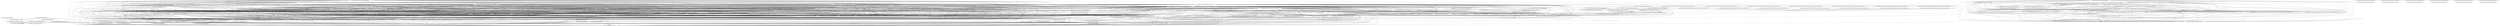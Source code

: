 digraph G {
  "org.apache.commons.math.stat.descriptive$SummaryStatistics#toString()" -> "org.apache.commons.math.stat.descriptive$SummaryStatistics#getStandardDeviation()";
  "org.apache.commons.math.stat.descriptive$SummaryStatistics#toString()" -> "org.apache.commons.math.stat.descriptive.rank$Max#getResult()";
  "org.apache.commons.math.stat.descriptive$SummaryStatistics#toString()" -> "org.apache.commons.math.stat.descriptive$SummaryStatistics#getGeometricMean()";
  "org.apache.commons.math.stat.descriptive$SummaryStatistics#toString()" -> "org.apache.commons.math.stat.descriptive$SummaryStatistics#getVariance()";
  "org.apache.commons.math.stat.descriptive$SummaryStatistics#toString()" -> "org.apache.commons.math.stat.descriptive$SynchronizedSummaryStatistics#getMin()";
  "org.apache.commons.math.stat.descriptive$SummaryStatistics#toString()" -> "org.apache.commons.math.stat.descriptive$SummaryStatistics#getSumOfLogs()";
  "org.apache.commons.math.stat.descriptive$SummaryStatistics#toString()" -> "org.apache.commons.math.stat.descriptive$SynchronizedSummaryStatistics#getGeometricMean()";
  "org.apache.commons.math.stat.descriptive$SummaryStatistics#toString()" -> "org.apache.commons.math.stat.descriptive.summary$SumOfLogs#getResult()";
  "org.apache.commons.math.stat.descriptive$SummaryStatistics#toString()" -> "org.apache.commons.math.util$FastMath#<clinit>()";
  "org.apache.commons.math.stat.descriptive$SummaryStatistics#toString()" -> "org.apache.commons.math.stat.descriptive.rank$Max#getN()";
  "org.apache.commons.math.stat.descriptive$SummaryStatistics#toString()" -> "org.apache.commons.math.stat.descriptive.rank$Min#getN()";
  "org.apache.commons.math.stat.descriptive$SummaryStatistics#toString()" -> "org.apache.commons.math.stat.descriptive.rank$Min#getResult()";
  "org.apache.commons.math.stat.descriptive$SummaryStatistics#toString()" -> "org.apache.commons.math.stat.descriptive$SynchronizedSummaryStatistics#getVariance()";
  "org.apache.commons.math.stat.descriptive$SummaryStatistics#toString()" -> "org.apache.commons.math.stat.descriptive$SummaryStatistics#getMin()";
  "org.apache.commons.math.stat.descriptive$SummaryStatistics#toString()" -> "org.apache.commons.math.stat.descriptive$SummaryStatistics#getSumsq()";
  "org.apache.commons.math.stat.descriptive$SummaryStatistics#toString()" -> "org.apache.commons.math.stat.descriptive.moment$Variance#getN()";
  "org.apache.commons.math.stat.descriptive$SummaryStatistics#toString()" -> "org.apache.commons.math.stat.descriptive.summary$Sum#getN()";
  "org.apache.commons.math.stat.descriptive$SummaryStatistics#toString()" -> "org.apache.commons.math.stat.descriptive.summary$Sum#getResult()";
  "org.apache.commons.math.stat.descriptive$SummaryStatistics#toString()" -> "org.apache.commons.math.stat.descriptive.moment$SecondMoment#getResult()";
  "org.apache.commons.math.stat.descriptive$SummaryStatistics#toString()" -> "org.apache.commons.math.stat.descriptive$SynchronizedSummaryStatistics#getMean()";
  "org.apache.commons.math.stat.descriptive$SummaryStatistics#toString()" -> "org.apache.commons.math.util$FastMath#exp(double,double,double[])";
  "org.apache.commons.math.stat.descriptive$SummaryStatistics#toString()" -> "org.apache.commons.math.stat.descriptive.moment$Mean#getN()";
  "org.apache.commons.math.stat.descriptive$SummaryStatistics#toString()" -> "org.apache.commons.math.stat.descriptive.summary$SumOfSquares#getN()";
  "org.apache.commons.math.stat.descriptive$SummaryStatistics#toString()" -> "org.apache.commons.math.stat.descriptive$SynchronizedSummaryStatistics#getN()";
  "org.apache.commons.math.stat.descriptive$SummaryStatistics#toString()" -> "org.apache.commons.math.util$FastMath#sqrt(double)";
  "org.apache.commons.math.stat.descriptive$SummaryStatistics#toString()" -> "org.apache.commons.math.stat.descriptive.summary$SumOfSquares#getResult()";
  "org.apache.commons.math.stat.descriptive$SummaryStatistics#toString()" -> "org.apache.commons.math.util$FastMathLiteralArrays#loadExpFracA()";
  "org.apache.commons.math.stat.descriptive$SummaryStatistics#toString()" -> "org.apache.commons.math.stat.descriptive.moment$FirstMoment#getResult()";
  "org.apache.commons.math.stat.descriptive$SummaryStatistics#toString()" -> "org.apache.commons.math.stat.descriptive.moment$GeometricMean#getN()";
  "org.apache.commons.math.stat.descriptive$SummaryStatistics#toString()" -> "org.apache.commons.math.util$FastMathLiteralArrays#loadExpFracB()";
  "org.apache.commons.math.stat.descriptive$SummaryStatistics#toString()" -> "org.apache.commons.math.util$FastMathLiteralArrays#loadExpIntA()";
  "org.apache.commons.math.stat.descriptive$SummaryStatistics#toString()" -> "org.apache.commons.math.util$FastMathLiteralArrays#<clinit>()";
  "org.apache.commons.math.stat.descriptive$SummaryStatistics#toString()" -> "org.apache.commons.math.stat.descriptive$SummaryStatistics#getMax()";
  "org.apache.commons.math.stat.descriptive$SummaryStatistics#toString()" -> "org.apache.commons.math.util$FastMathLiteralArrays#loadExpIntB()";
  "org.apache.commons.math.stat.descriptive$SummaryStatistics#toString()" -> "org.apache.commons.math.stat.descriptive.moment$GeometricMean#getResult()";
  "org.apache.commons.math.stat.descriptive$SummaryStatistics#toString()" -> "org.apache.commons.math.stat.descriptive$SynchronizedSummaryStatistics#getMax()";
  "org.apache.commons.math.stat.descriptive$SummaryStatistics#toString()" -> "org.apache.commons.math.util$FastMath#exp(double)";
  "org.apache.commons.math.stat.descriptive$SummaryStatistics#toString()" -> "org.apache.commons.math.util$FastMath$ExpFracTable#<clinit>()";
  "org.apache.commons.math.stat.descriptive$SummaryStatistics#toString()" -> "org.apache.commons.math.stat.descriptive$SummaryStatistics#getN()";
  "org.apache.commons.math.stat.descriptive$SummaryStatistics#toString()" -> "org.apache.commons.math.stat.descriptive.moment$Variance#getResult()";
  "org.apache.commons.math.stat.descriptive$SummaryStatistics#toString()" -> "org.apache.commons.math.stat.descriptive$SynchronizedSummaryStatistics#getStandardDeviation()";
  "org.apache.commons.math.stat.descriptive$SummaryStatistics#toString()" -> "org.apache.commons.math.util$FastMath$ExpIntTable#<clinit>()";
  "org.apache.commons.math.stat.descriptive$SummaryStatistics#toString()" -> "org.apache.commons.math.stat.descriptive$SummaryStatistics#getMean()";
  "org.apache.commons.math.stat.descriptive$SummaryStatistics#toString()" -> "org.apache.commons.math.stat.descriptive.moment$Mean#getResult()";
  "org.apache.commons.math.stat.descriptive$SummaryStatistics#toString()" -> "org.apache.commons.math.stat.descriptive.summary$SumOfLogs#getN()";
  "org.apache.commons.math.stat.descriptive$SummaryStatistics#toString()" -> "org.apache.commons.math.stat.descriptive$SynchronizedSummaryStatistics#getSumsq()";
  "org.apache.commons.math.stat.descriptive$SummaryStatistics#toString()" -> "org.apache.commons.math.stat.descriptive.moment$FirstMoment#getN()";
  "org.apache.commons.math.stat.descriptive$SummaryStatistics#getStandardDeviation()" -> "org.apache.commons.math.stat.descriptive.rank$Max#getResult()";
  "org.apache.commons.math.stat.descriptive$SummaryStatistics#getStandardDeviation()" -> "org.apache.commons.math.stat.descriptive$SummaryStatistics#getVariance()";
  "org.apache.commons.math.stat.descriptive$SummaryStatistics#getStandardDeviation()" -> "org.apache.commons.math.stat.descriptive.summary$SumOfLogs#getResult()";
  "org.apache.commons.math.stat.descriptive$SummaryStatistics#getStandardDeviation()" -> "org.apache.commons.math.util$FastMath#<clinit>()";
  "org.apache.commons.math.stat.descriptive$SummaryStatistics#getStandardDeviation()" -> "org.apache.commons.math.stat.descriptive.rank$Max#getN()";
  "org.apache.commons.math.stat.descriptive$SummaryStatistics#getStandardDeviation()" -> "org.apache.commons.math.stat.descriptive.rank$Min#getN()";
  "org.apache.commons.math.stat.descriptive$SummaryStatistics#getStandardDeviation()" -> "org.apache.commons.math.stat.descriptive.rank$Min#getResult()";
  "org.apache.commons.math.stat.descriptive$SummaryStatistics#getStandardDeviation()" -> "org.apache.commons.math.stat.descriptive$SynchronizedSummaryStatistics#getVariance()";
  "org.apache.commons.math.stat.descriptive$SummaryStatistics#getStandardDeviation()" -> "org.apache.commons.math.stat.descriptive.moment$Variance#getN()";
  "org.apache.commons.math.stat.descriptive$SummaryStatistics#getStandardDeviation()" -> "org.apache.commons.math.stat.descriptive.summary$Sum#getN()";
  "org.apache.commons.math.stat.descriptive$SummaryStatistics#getStandardDeviation()" -> "org.apache.commons.math.stat.descriptive.summary$Sum#getResult()";
  "org.apache.commons.math.stat.descriptive$SummaryStatistics#getStandardDeviation()" -> "org.apache.commons.math.stat.descriptive.moment$SecondMoment#getResult()";
  "org.apache.commons.math.stat.descriptive$SummaryStatistics#getStandardDeviation()" -> "org.apache.commons.math.util$FastMath#exp(double,double,double[])";
  "org.apache.commons.math.stat.descriptive$SummaryStatistics#getStandardDeviation()" -> "org.apache.commons.math.stat.descriptive.moment$Mean#getN()";
  "org.apache.commons.math.stat.descriptive$SummaryStatistics#getStandardDeviation()" -> "org.apache.commons.math.stat.descriptive.summary$SumOfSquares#getN()";
  "org.apache.commons.math.stat.descriptive$SummaryStatistics#getStandardDeviation()" -> "org.apache.commons.math.stat.descriptive$SynchronizedSummaryStatistics#getN()";
  "org.apache.commons.math.stat.descriptive$SummaryStatistics#getStandardDeviation()" -> "org.apache.commons.math.util$FastMath#sqrt(double)";
  "org.apache.commons.math.stat.descriptive$SummaryStatistics#getStandardDeviation()" -> "org.apache.commons.math.stat.descriptive.summary$SumOfSquares#getResult()";
  "org.apache.commons.math.stat.descriptive$SummaryStatistics#getStandardDeviation()" -> "org.apache.commons.math.util$FastMathLiteralArrays#loadExpFracA()";
  "org.apache.commons.math.stat.descriptive$SummaryStatistics#getStandardDeviation()" -> "org.apache.commons.math.stat.descriptive.moment$FirstMoment#getResult()";
  "org.apache.commons.math.stat.descriptive$SummaryStatistics#getStandardDeviation()" -> "org.apache.commons.math.stat.descriptive.moment$GeometricMean#getN()";
  "org.apache.commons.math.stat.descriptive$SummaryStatistics#getStandardDeviation()" -> "org.apache.commons.math.util$FastMathLiteralArrays#loadExpFracB()";
  "org.apache.commons.math.stat.descriptive$SummaryStatistics#getStandardDeviation()" -> "org.apache.commons.math.util$FastMathLiteralArrays#loadExpIntA()";
  "org.apache.commons.math.stat.descriptive$SummaryStatistics#getStandardDeviation()" -> "org.apache.commons.math.util$FastMathLiteralArrays#<clinit>()";
  "org.apache.commons.math.stat.descriptive$SummaryStatistics#getStandardDeviation()" -> "org.apache.commons.math.util$FastMathLiteralArrays#loadExpIntB()";
  "org.apache.commons.math.stat.descriptive$SummaryStatistics#getStandardDeviation()" -> "org.apache.commons.math.stat.descriptive.moment$GeometricMean#getResult()";
  "org.apache.commons.math.stat.descriptive$SummaryStatistics#getStandardDeviation()" -> "org.apache.commons.math.util$FastMath#exp(double)";
  "org.apache.commons.math.stat.descriptive$SummaryStatistics#getStandardDeviation()" -> "org.apache.commons.math.util$FastMath$ExpFracTable#<clinit>()";
  "org.apache.commons.math.stat.descriptive$SummaryStatistics#getStandardDeviation()" -> "org.apache.commons.math.stat.descriptive$SummaryStatistics#getN()";
  "org.apache.commons.math.stat.descriptive$SummaryStatistics#getStandardDeviation()" -> "org.apache.commons.math.stat.descriptive.moment$Variance#getResult()";
  "org.apache.commons.math.stat.descriptive$SummaryStatistics#getStandardDeviation()" -> "org.apache.commons.math.util$FastMath$ExpIntTable#<clinit>()";
  "org.apache.commons.math.stat.descriptive$SummaryStatistics#getStandardDeviation()" -> "org.apache.commons.math.stat.descriptive.moment$Mean#getResult()";
  "org.apache.commons.math.stat.descriptive$SummaryStatistics#getStandardDeviation()" -> "org.apache.commons.math.stat.descriptive.summary$SumOfLogs#getN()";
  "org.apache.commons.math.stat.descriptive$SummaryStatistics#getStandardDeviation()" -> "org.apache.commons.math.stat.descriptive.moment$FirstMoment#getN()";
  "org.apache.commons.math.stat.descriptive$SummaryStatistics#getGeometricMean()" -> "org.apache.commons.math.stat.descriptive.rank$Max#getResult()";
  "org.apache.commons.math.stat.descriptive$SummaryStatistics#getGeometricMean()" -> "org.apache.commons.math.stat.descriptive.summary$SumOfLogs#getResult()";
  "org.apache.commons.math.stat.descriptive$SummaryStatistics#getGeometricMean()" -> "org.apache.commons.math.util$FastMath#<clinit>()";
  "org.apache.commons.math.stat.descriptive$SummaryStatistics#getGeometricMean()" -> "org.apache.commons.math.stat.descriptive.rank$Max#getN()";
  "org.apache.commons.math.stat.descriptive$SummaryStatistics#getGeometricMean()" -> "org.apache.commons.math.stat.descriptive.rank$Min#getN()";
  "org.apache.commons.math.stat.descriptive$SummaryStatistics#getGeometricMean()" -> "org.apache.commons.math.stat.descriptive.rank$Min#getResult()";
  "org.apache.commons.math.stat.descriptive$SummaryStatistics#getGeometricMean()" -> "org.apache.commons.math.stat.descriptive.moment$Variance#getN()";
  "org.apache.commons.math.stat.descriptive$SummaryStatistics#getGeometricMean()" -> "org.apache.commons.math.stat.descriptive.summary$Sum#getN()";
  "org.apache.commons.math.stat.descriptive$SummaryStatistics#getGeometricMean()" -> "org.apache.commons.math.stat.descriptive.summary$Sum#getResult()";
  "org.apache.commons.math.stat.descriptive$SummaryStatistics#getGeometricMean()" -> "org.apache.commons.math.stat.descriptive.moment$SecondMoment#getResult()";
  "org.apache.commons.math.stat.descriptive$SummaryStatistics#getGeometricMean()" -> "org.apache.commons.math.util$FastMath#exp(double,double,double[])";
  "org.apache.commons.math.stat.descriptive$SummaryStatistics#getGeometricMean()" -> "org.apache.commons.math.stat.descriptive.moment$Mean#getN()";
  "org.apache.commons.math.stat.descriptive$SummaryStatistics#getGeometricMean()" -> "org.apache.commons.math.stat.descriptive.summary$SumOfSquares#getN()";
  "org.apache.commons.math.stat.descriptive$SummaryStatistics#getGeometricMean()" -> "org.apache.commons.math.stat.descriptive.summary$SumOfSquares#getResult()";
  "org.apache.commons.math.stat.descriptive$SummaryStatistics#getGeometricMean()" -> "org.apache.commons.math.util$FastMathLiteralArrays#loadExpFracA()";
  "org.apache.commons.math.stat.descriptive$SummaryStatistics#getGeometricMean()" -> "org.apache.commons.math.stat.descriptive.moment$FirstMoment#getResult()";
  "org.apache.commons.math.stat.descriptive$SummaryStatistics#getGeometricMean()" -> "org.apache.commons.math.stat.descriptive.moment$GeometricMean#getN()";
  "org.apache.commons.math.stat.descriptive$SummaryStatistics#getGeometricMean()" -> "org.apache.commons.math.util$FastMathLiteralArrays#loadExpFracB()";
  "org.apache.commons.math.stat.descriptive$SummaryStatistics#getGeometricMean()" -> "org.apache.commons.math.util$FastMathLiteralArrays#loadExpIntA()";
  "org.apache.commons.math.stat.descriptive$SummaryStatistics#getGeometricMean()" -> "org.apache.commons.math.util$FastMathLiteralArrays#<clinit>()";
  "org.apache.commons.math.stat.descriptive$SummaryStatistics#getGeometricMean()" -> "org.apache.commons.math.util$FastMathLiteralArrays#loadExpIntB()";
  "org.apache.commons.math.stat.descriptive$SummaryStatistics#getGeometricMean()" -> "org.apache.commons.math.stat.descriptive.moment$GeometricMean#getResult()";
  "org.apache.commons.math.stat.descriptive$SummaryStatistics#getGeometricMean()" -> "org.apache.commons.math.util$FastMath#exp(double)";
  "org.apache.commons.math.stat.descriptive$SummaryStatistics#getGeometricMean()" -> "org.apache.commons.math.util$FastMath$ExpFracTable#<clinit>()";
  "org.apache.commons.math.stat.descriptive$SummaryStatistics#getGeometricMean()" -> "org.apache.commons.math.stat.descriptive.moment$Variance#getResult()";
  "org.apache.commons.math.stat.descriptive$SummaryStatistics#getGeometricMean()" -> "org.apache.commons.math.util$FastMath$ExpIntTable#<clinit>()";
  "org.apache.commons.math.stat.descriptive$SummaryStatistics#getGeometricMean()" -> "org.apache.commons.math.stat.descriptive.moment$Mean#getResult()";
  "org.apache.commons.math.stat.descriptive$SummaryStatistics#getGeometricMean()" -> "org.apache.commons.math.stat.descriptive.summary$SumOfLogs#getN()";
  "org.apache.commons.math.stat.descriptive$SummaryStatistics#getGeometricMean()" -> "org.apache.commons.math.stat.descriptive.moment$FirstMoment#getN()";
  "org.apache.commons.math.stat.descriptive$SummaryStatistics#getVariance()" -> "org.apache.commons.math.stat.descriptive.rank$Max#getResult()";
  "org.apache.commons.math.stat.descriptive$SummaryStatistics#getVariance()" -> "org.apache.commons.math.stat.descriptive.summary$SumOfLogs#getResult()";
  "org.apache.commons.math.stat.descriptive$SummaryStatistics#getVariance()" -> "org.apache.commons.math.util$FastMath#<clinit>()";
  "org.apache.commons.math.stat.descriptive$SummaryStatistics#getVariance()" -> "org.apache.commons.math.stat.descriptive.rank$Max#getN()";
  "org.apache.commons.math.stat.descriptive$SummaryStatistics#getVariance()" -> "org.apache.commons.math.stat.descriptive.rank$Min#getN()";
  "org.apache.commons.math.stat.descriptive$SummaryStatistics#getVariance()" -> "org.apache.commons.math.stat.descriptive.rank$Min#getResult()";
  "org.apache.commons.math.stat.descriptive$SummaryStatistics#getVariance()" -> "org.apache.commons.math.stat.descriptive.moment$Variance#getN()";
  "org.apache.commons.math.stat.descriptive$SummaryStatistics#getVariance()" -> "org.apache.commons.math.stat.descriptive.summary$Sum#getN()";
  "org.apache.commons.math.stat.descriptive$SummaryStatistics#getVariance()" -> "org.apache.commons.math.stat.descriptive.summary$Sum#getResult()";
  "org.apache.commons.math.stat.descriptive$SummaryStatistics#getVariance()" -> "org.apache.commons.math.stat.descriptive.moment$SecondMoment#getResult()";
  "org.apache.commons.math.stat.descriptive$SummaryStatistics#getVariance()" -> "org.apache.commons.math.util$FastMath#exp(double,double,double[])";
  "org.apache.commons.math.stat.descriptive$SummaryStatistics#getVariance()" -> "org.apache.commons.math.stat.descriptive.moment$Mean#getN()";
  "org.apache.commons.math.stat.descriptive$SummaryStatistics#getVariance()" -> "org.apache.commons.math.stat.descriptive.summary$SumOfSquares#getN()";
  "org.apache.commons.math.stat.descriptive$SummaryStatistics#getVariance()" -> "org.apache.commons.math.stat.descriptive.summary$SumOfSquares#getResult()";
  "org.apache.commons.math.stat.descriptive$SummaryStatistics#getVariance()" -> "org.apache.commons.math.util$FastMathLiteralArrays#loadExpFracA()";
  "org.apache.commons.math.stat.descriptive$SummaryStatistics#getVariance()" -> "org.apache.commons.math.stat.descriptive.moment$FirstMoment#getResult()";
  "org.apache.commons.math.stat.descriptive$SummaryStatistics#getVariance()" -> "org.apache.commons.math.stat.descriptive.moment$GeometricMean#getN()";
  "org.apache.commons.math.stat.descriptive$SummaryStatistics#getVariance()" -> "org.apache.commons.math.util$FastMathLiteralArrays#loadExpFracB()";
  "org.apache.commons.math.stat.descriptive$SummaryStatistics#getVariance()" -> "org.apache.commons.math.util$FastMathLiteralArrays#loadExpIntA()";
  "org.apache.commons.math.stat.descriptive$SummaryStatistics#getVariance()" -> "org.apache.commons.math.util$FastMathLiteralArrays#<clinit>()";
  "org.apache.commons.math.stat.descriptive$SummaryStatistics#getVariance()" -> "org.apache.commons.math.util$FastMathLiteralArrays#loadExpIntB()";
  "org.apache.commons.math.stat.descriptive$SummaryStatistics#getVariance()" -> "org.apache.commons.math.stat.descriptive.moment$GeometricMean#getResult()";
  "org.apache.commons.math.stat.descriptive$SummaryStatistics#getVariance()" -> "org.apache.commons.math.util$FastMath#exp(double)";
  "org.apache.commons.math.stat.descriptive$SummaryStatistics#getVariance()" -> "org.apache.commons.math.util$FastMath$ExpFracTable#<clinit>()";
  "org.apache.commons.math.stat.descriptive$SummaryStatistics#getVariance()" -> "org.apache.commons.math.stat.descriptive.moment$Variance#getResult()";
  "org.apache.commons.math.stat.descriptive$SummaryStatistics#getVariance()" -> "org.apache.commons.math.util$FastMath$ExpIntTable#<clinit>()";
  "org.apache.commons.math.stat.descriptive$SummaryStatistics#getVariance()" -> "org.apache.commons.math.stat.descriptive.moment$Mean#getResult()";
  "org.apache.commons.math.stat.descriptive$SummaryStatistics#getVariance()" -> "org.apache.commons.math.stat.descriptive.summary$SumOfLogs#getN()";
  "org.apache.commons.math.stat.descriptive$SummaryStatistics#getVariance()" -> "org.apache.commons.math.stat.descriptive.moment$FirstMoment#getN()";
  "org.apache.commons.math.stat.descriptive$SynchronizedSummaryStatistics#getMin()" -> "org.apache.commons.math.stat.descriptive.rank$Max#getResult()";
  "org.apache.commons.math.stat.descriptive$SynchronizedSummaryStatistics#getMin()" -> "org.apache.commons.math.stat.descriptive.summary$SumOfLogs#getResult()";
  "org.apache.commons.math.stat.descriptive$SynchronizedSummaryStatistics#getMin()" -> "org.apache.commons.math.util$FastMath#<clinit>()";
  "org.apache.commons.math.stat.descriptive$SynchronizedSummaryStatistics#getMin()" -> "org.apache.commons.math.stat.descriptive.rank$Max#getN()";
  "org.apache.commons.math.stat.descriptive$SynchronizedSummaryStatistics#getMin()" -> "org.apache.commons.math.stat.descriptive.rank$Min#getN()";
  "org.apache.commons.math.stat.descriptive$SynchronizedSummaryStatistics#getMin()" -> "org.apache.commons.math.stat.descriptive.rank$Min#getResult()";
  "org.apache.commons.math.stat.descriptive$SynchronizedSummaryStatistics#getMin()" -> "org.apache.commons.math.stat.descriptive$SummaryStatistics#getMin()";
  "org.apache.commons.math.stat.descriptive$SynchronizedSummaryStatistics#getMin()" -> "org.apache.commons.math.stat.descriptive.moment$Variance#getN()";
  "org.apache.commons.math.stat.descriptive$SynchronizedSummaryStatistics#getMin()" -> "org.apache.commons.math.stat.descriptive.summary$Sum#getN()";
  "org.apache.commons.math.stat.descriptive$SynchronizedSummaryStatistics#getMin()" -> "org.apache.commons.math.stat.descriptive.summary$Sum#getResult()";
  "org.apache.commons.math.stat.descriptive$SynchronizedSummaryStatistics#getMin()" -> "org.apache.commons.math.stat.descriptive.moment$SecondMoment#getResult()";
  "org.apache.commons.math.stat.descriptive$SynchronizedSummaryStatistics#getMin()" -> "org.apache.commons.math.util$FastMath#exp(double,double,double[])";
  "org.apache.commons.math.stat.descriptive$SynchronizedSummaryStatistics#getMin()" -> "org.apache.commons.math.stat.descriptive.moment$Mean#getN()";
  "org.apache.commons.math.stat.descriptive$SynchronizedSummaryStatistics#getMin()" -> "org.apache.commons.math.stat.descriptive.summary$SumOfSquares#getN()";
  "org.apache.commons.math.stat.descriptive$SynchronizedSummaryStatistics#getMin()" -> "org.apache.commons.math.stat.descriptive.summary$SumOfSquares#getResult()";
  "org.apache.commons.math.stat.descriptive$SynchronizedSummaryStatistics#getMin()" -> "org.apache.commons.math.util$FastMathLiteralArrays#loadExpFracA()";
  "org.apache.commons.math.stat.descriptive$SynchronizedSummaryStatistics#getMin()" -> "org.apache.commons.math.stat.descriptive.moment$FirstMoment#getResult()";
  "org.apache.commons.math.stat.descriptive$SynchronizedSummaryStatistics#getMin()" -> "org.apache.commons.math.stat.descriptive.moment$GeometricMean#getN()";
  "org.apache.commons.math.stat.descriptive$SynchronizedSummaryStatistics#getMin()" -> "org.apache.commons.math.util$FastMathLiteralArrays#loadExpFracB()";
  "org.apache.commons.math.stat.descriptive$SynchronizedSummaryStatistics#getMin()" -> "org.apache.commons.math.util$FastMathLiteralArrays#loadExpIntA()";
  "org.apache.commons.math.stat.descriptive$SynchronizedSummaryStatistics#getMin()" -> "org.apache.commons.math.util$FastMathLiteralArrays#<clinit>()";
  "org.apache.commons.math.stat.descriptive$SynchronizedSummaryStatistics#getMin()" -> "org.apache.commons.math.util$FastMathLiteralArrays#loadExpIntB()";
  "org.apache.commons.math.stat.descriptive$SynchronizedSummaryStatistics#getMin()" -> "org.apache.commons.math.stat.descriptive.moment$GeometricMean#getResult()";
  "org.apache.commons.math.stat.descriptive$SynchronizedSummaryStatistics#getMin()" -> "org.apache.commons.math.util$FastMath#exp(double)";
  "org.apache.commons.math.stat.descriptive$SynchronizedSummaryStatistics#getMin()" -> "org.apache.commons.math.util$FastMath$ExpFracTable#<clinit>()";
  "org.apache.commons.math.stat.descriptive$SynchronizedSummaryStatistics#getMin()" -> "org.apache.commons.math.stat.descriptive.moment$Variance#getResult()";
  "org.apache.commons.math.stat.descriptive$SynchronizedSummaryStatistics#getMin()" -> "org.apache.commons.math.util$FastMath$ExpIntTable#<clinit>()";
  "org.apache.commons.math.stat.descriptive$SynchronizedSummaryStatistics#getMin()" -> "org.apache.commons.math.stat.descriptive.moment$Mean#getResult()";
  "org.apache.commons.math.stat.descriptive$SynchronizedSummaryStatistics#getMin()" -> "org.apache.commons.math.stat.descriptive.summary$SumOfLogs#getN()";
  "org.apache.commons.math.stat.descriptive$SynchronizedSummaryStatistics#getMin()" -> "org.apache.commons.math.stat.descriptive.moment$FirstMoment#getN()";
  "org.apache.commons.math.stat.descriptive$SummaryStatistics#getSumOfLogs()" -> "org.apache.commons.math.stat.descriptive.rank$Max#getResult()";
  "org.apache.commons.math.stat.descriptive$SummaryStatistics#getSumOfLogs()" -> "org.apache.commons.math.stat.descriptive.summary$SumOfLogs#getResult()";
  "org.apache.commons.math.stat.descriptive$SummaryStatistics#getSumOfLogs()" -> "org.apache.commons.math.util$FastMath#<clinit>()";
  "org.apache.commons.math.stat.descriptive$SummaryStatistics#getSumOfLogs()" -> "org.apache.commons.math.stat.descriptive.rank$Max#getN()";
  "org.apache.commons.math.stat.descriptive$SummaryStatistics#getSumOfLogs()" -> "org.apache.commons.math.stat.descriptive.rank$Min#getN()";
  "org.apache.commons.math.stat.descriptive$SummaryStatistics#getSumOfLogs()" -> "org.apache.commons.math.stat.descriptive.rank$Min#getResult()";
  "org.apache.commons.math.stat.descriptive$SummaryStatistics#getSumOfLogs()" -> "org.apache.commons.math.stat.descriptive.moment$Variance#getN()";
  "org.apache.commons.math.stat.descriptive$SummaryStatistics#getSumOfLogs()" -> "org.apache.commons.math.stat.descriptive.summary$Sum#getN()";
  "org.apache.commons.math.stat.descriptive$SummaryStatistics#getSumOfLogs()" -> "org.apache.commons.math.stat.descriptive.summary$Sum#getResult()";
  "org.apache.commons.math.stat.descriptive$SummaryStatistics#getSumOfLogs()" -> "org.apache.commons.math.stat.descriptive.moment$SecondMoment#getResult()";
  "org.apache.commons.math.stat.descriptive$SummaryStatistics#getSumOfLogs()" -> "org.apache.commons.math.util$FastMath#exp(double,double,double[])";
  "org.apache.commons.math.stat.descriptive$SummaryStatistics#getSumOfLogs()" -> "org.apache.commons.math.stat.descriptive.moment$Mean#getN()";
  "org.apache.commons.math.stat.descriptive$SummaryStatistics#getSumOfLogs()" -> "org.apache.commons.math.stat.descriptive.summary$SumOfSquares#getN()";
  "org.apache.commons.math.stat.descriptive$SummaryStatistics#getSumOfLogs()" -> "org.apache.commons.math.stat.descriptive.summary$SumOfSquares#getResult()";
  "org.apache.commons.math.stat.descriptive$SummaryStatistics#getSumOfLogs()" -> "org.apache.commons.math.util$FastMathLiteralArrays#loadExpFracA()";
  "org.apache.commons.math.stat.descriptive$SummaryStatistics#getSumOfLogs()" -> "org.apache.commons.math.stat.descriptive.moment$FirstMoment#getResult()";
  "org.apache.commons.math.stat.descriptive$SummaryStatistics#getSumOfLogs()" -> "org.apache.commons.math.stat.descriptive.moment$GeometricMean#getN()";
  "org.apache.commons.math.stat.descriptive$SummaryStatistics#getSumOfLogs()" -> "org.apache.commons.math.util$FastMathLiteralArrays#loadExpFracB()";
  "org.apache.commons.math.stat.descriptive$SummaryStatistics#getSumOfLogs()" -> "org.apache.commons.math.util$FastMathLiteralArrays#loadExpIntA()";
  "org.apache.commons.math.stat.descriptive$SummaryStatistics#getSumOfLogs()" -> "org.apache.commons.math.util$FastMathLiteralArrays#<clinit>()";
  "org.apache.commons.math.stat.descriptive$SummaryStatistics#getSumOfLogs()" -> "org.apache.commons.math.util$FastMathLiteralArrays#loadExpIntB()";
  "org.apache.commons.math.stat.descriptive$SummaryStatistics#getSumOfLogs()" -> "org.apache.commons.math.stat.descriptive.moment$GeometricMean#getResult()";
  "org.apache.commons.math.stat.descriptive$SummaryStatistics#getSumOfLogs()" -> "org.apache.commons.math.util$FastMath#exp(double)";
  "org.apache.commons.math.stat.descriptive$SummaryStatistics#getSumOfLogs()" -> "org.apache.commons.math.util$FastMath$ExpFracTable#<clinit>()";
  "org.apache.commons.math.stat.descriptive$SummaryStatistics#getSumOfLogs()" -> "org.apache.commons.math.stat.descriptive.moment$Variance#getResult()";
  "org.apache.commons.math.stat.descriptive$SummaryStatistics#getSumOfLogs()" -> "org.apache.commons.math.util$FastMath$ExpIntTable#<clinit>()";
  "org.apache.commons.math.stat.descriptive$SummaryStatistics#getSumOfLogs()" -> "org.apache.commons.math.stat.descriptive.moment$Mean#getResult()";
  "org.apache.commons.math.stat.descriptive$SummaryStatistics#getSumOfLogs()" -> "org.apache.commons.math.stat.descriptive.summary$SumOfLogs#getN()";
  "org.apache.commons.math.stat.descriptive$SummaryStatistics#getSumOfLogs()" -> "org.apache.commons.math.stat.descriptive.moment$FirstMoment#getN()";
  "org.apache.commons.math.stat.descriptive$SynchronizedSummaryStatistics#getGeometricMean()" -> "org.apache.commons.math.stat.descriptive.rank$Max#getResult()";
  "org.apache.commons.math.stat.descriptive$SynchronizedSummaryStatistics#getGeometricMean()" -> "org.apache.commons.math.stat.descriptive$SummaryStatistics#getGeometricMean()";
  "org.apache.commons.math.stat.descriptive$SynchronizedSummaryStatistics#getGeometricMean()" -> "org.apache.commons.math.stat.descriptive.summary$SumOfLogs#getResult()";
  "org.apache.commons.math.stat.descriptive$SynchronizedSummaryStatistics#getGeometricMean()" -> "org.apache.commons.math.util$FastMath#<clinit>()";
  "org.apache.commons.math.stat.descriptive$SynchronizedSummaryStatistics#getGeometricMean()" -> "org.apache.commons.math.stat.descriptive.rank$Max#getN()";
  "org.apache.commons.math.stat.descriptive$SynchronizedSummaryStatistics#getGeometricMean()" -> "org.apache.commons.math.stat.descriptive.rank$Min#getN()";
  "org.apache.commons.math.stat.descriptive$SynchronizedSummaryStatistics#getGeometricMean()" -> "org.apache.commons.math.stat.descriptive.rank$Min#getResult()";
  "org.apache.commons.math.stat.descriptive$SynchronizedSummaryStatistics#getGeometricMean()" -> "org.apache.commons.math.stat.descriptive.moment$Variance#getN()";
  "org.apache.commons.math.stat.descriptive$SynchronizedSummaryStatistics#getGeometricMean()" -> "org.apache.commons.math.stat.descriptive.summary$Sum#getN()";
  "org.apache.commons.math.stat.descriptive$SynchronizedSummaryStatistics#getGeometricMean()" -> "org.apache.commons.math.stat.descriptive.summary$Sum#getResult()";
  "org.apache.commons.math.stat.descriptive$SynchronizedSummaryStatistics#getGeometricMean()" -> "org.apache.commons.math.stat.descriptive.moment$SecondMoment#getResult()";
  "org.apache.commons.math.stat.descriptive$SynchronizedSummaryStatistics#getGeometricMean()" -> "org.apache.commons.math.util$FastMath#exp(double,double,double[])";
  "org.apache.commons.math.stat.descriptive$SynchronizedSummaryStatistics#getGeometricMean()" -> "org.apache.commons.math.stat.descriptive.moment$Mean#getN()";
  "org.apache.commons.math.stat.descriptive$SynchronizedSummaryStatistics#getGeometricMean()" -> "org.apache.commons.math.stat.descriptive.summary$SumOfSquares#getN()";
  "org.apache.commons.math.stat.descriptive$SynchronizedSummaryStatistics#getGeometricMean()" -> "org.apache.commons.math.stat.descriptive.summary$SumOfSquares#getResult()";
  "org.apache.commons.math.stat.descriptive$SynchronizedSummaryStatistics#getGeometricMean()" -> "org.apache.commons.math.util$FastMathLiteralArrays#loadExpFracA()";
  "org.apache.commons.math.stat.descriptive$SynchronizedSummaryStatistics#getGeometricMean()" -> "org.apache.commons.math.stat.descriptive.moment$FirstMoment#getResult()";
  "org.apache.commons.math.stat.descriptive$SynchronizedSummaryStatistics#getGeometricMean()" -> "org.apache.commons.math.stat.descriptive.moment$GeometricMean#getN()";
  "org.apache.commons.math.stat.descriptive$SynchronizedSummaryStatistics#getGeometricMean()" -> "org.apache.commons.math.util$FastMathLiteralArrays#loadExpFracB()";
  "org.apache.commons.math.stat.descriptive$SynchronizedSummaryStatistics#getGeometricMean()" -> "org.apache.commons.math.util$FastMathLiteralArrays#loadExpIntA()";
  "org.apache.commons.math.stat.descriptive$SynchronizedSummaryStatistics#getGeometricMean()" -> "org.apache.commons.math.util$FastMathLiteralArrays#<clinit>()";
  "org.apache.commons.math.stat.descriptive$SynchronizedSummaryStatistics#getGeometricMean()" -> "org.apache.commons.math.util$FastMathLiteralArrays#loadExpIntB()";
  "org.apache.commons.math.stat.descriptive$SynchronizedSummaryStatistics#getGeometricMean()" -> "org.apache.commons.math.stat.descriptive.moment$GeometricMean#getResult()";
  "org.apache.commons.math.stat.descriptive$SynchronizedSummaryStatistics#getGeometricMean()" -> "org.apache.commons.math.util$FastMath#exp(double)";
  "org.apache.commons.math.stat.descriptive$SynchronizedSummaryStatistics#getGeometricMean()" -> "org.apache.commons.math.util$FastMath$ExpFracTable#<clinit>()";
  "org.apache.commons.math.stat.descriptive$SynchronizedSummaryStatistics#getGeometricMean()" -> "org.apache.commons.math.stat.descriptive.moment$Variance#getResult()";
  "org.apache.commons.math.stat.descriptive$SynchronizedSummaryStatistics#getGeometricMean()" -> "org.apache.commons.math.util$FastMath$ExpIntTable#<clinit>()";
  "org.apache.commons.math.stat.descriptive$SynchronizedSummaryStatistics#getGeometricMean()" -> "org.apache.commons.math.stat.descriptive.moment$Mean#getResult()";
  "org.apache.commons.math.stat.descriptive$SynchronizedSummaryStatistics#getGeometricMean()" -> "org.apache.commons.math.stat.descriptive.summary$SumOfLogs#getN()";
  "org.apache.commons.math.stat.descriptive$SynchronizedSummaryStatistics#getGeometricMean()" -> "org.apache.commons.math.stat.descriptive.moment$FirstMoment#getN()";
  "org.apache.commons.math.stat.descriptive$SynchronizedSummaryStatistics#getVariance()" -> "org.apache.commons.math.stat.descriptive.rank$Max#getResult()";
  "org.apache.commons.math.stat.descriptive$SynchronizedSummaryStatistics#getVariance()" -> "org.apache.commons.math.stat.descriptive$SummaryStatistics#getVariance()";
  "org.apache.commons.math.stat.descriptive$SynchronizedSummaryStatistics#getVariance()" -> "org.apache.commons.math.stat.descriptive.summary$SumOfLogs#getResult()";
  "org.apache.commons.math.stat.descriptive$SynchronizedSummaryStatistics#getVariance()" -> "org.apache.commons.math.util$FastMath#<clinit>()";
  "org.apache.commons.math.stat.descriptive$SynchronizedSummaryStatistics#getVariance()" -> "org.apache.commons.math.stat.descriptive.rank$Max#getN()";
  "org.apache.commons.math.stat.descriptive$SynchronizedSummaryStatistics#getVariance()" -> "org.apache.commons.math.stat.descriptive.rank$Min#getN()";
  "org.apache.commons.math.stat.descriptive$SynchronizedSummaryStatistics#getVariance()" -> "org.apache.commons.math.stat.descriptive.rank$Min#getResult()";
  "org.apache.commons.math.stat.descriptive$SynchronizedSummaryStatistics#getVariance()" -> "org.apache.commons.math.stat.descriptive.moment$Variance#getN()";
  "org.apache.commons.math.stat.descriptive$SynchronizedSummaryStatistics#getVariance()" -> "org.apache.commons.math.stat.descriptive.summary$Sum#getN()";
  "org.apache.commons.math.stat.descriptive$SynchronizedSummaryStatistics#getVariance()" -> "org.apache.commons.math.stat.descriptive.summary$Sum#getResult()";
  "org.apache.commons.math.stat.descriptive$SynchronizedSummaryStatistics#getVariance()" -> "org.apache.commons.math.stat.descriptive.moment$SecondMoment#getResult()";
  "org.apache.commons.math.stat.descriptive$SynchronizedSummaryStatistics#getVariance()" -> "org.apache.commons.math.util$FastMath#exp(double,double,double[])";
  "org.apache.commons.math.stat.descriptive$SynchronizedSummaryStatistics#getVariance()" -> "org.apache.commons.math.stat.descriptive.moment$Mean#getN()";
  "org.apache.commons.math.stat.descriptive$SynchronizedSummaryStatistics#getVariance()" -> "org.apache.commons.math.stat.descriptive.summary$SumOfSquares#getN()";
  "org.apache.commons.math.stat.descriptive$SynchronizedSummaryStatistics#getVariance()" -> "org.apache.commons.math.stat.descriptive.summary$SumOfSquares#getResult()";
  "org.apache.commons.math.stat.descriptive$SynchronizedSummaryStatistics#getVariance()" -> "org.apache.commons.math.util$FastMathLiteralArrays#loadExpFracA()";
  "org.apache.commons.math.stat.descriptive$SynchronizedSummaryStatistics#getVariance()" -> "org.apache.commons.math.stat.descriptive.moment$FirstMoment#getResult()";
  "org.apache.commons.math.stat.descriptive$SynchronizedSummaryStatistics#getVariance()" -> "org.apache.commons.math.stat.descriptive.moment$GeometricMean#getN()";
  "org.apache.commons.math.stat.descriptive$SynchronizedSummaryStatistics#getVariance()" -> "org.apache.commons.math.util$FastMathLiteralArrays#loadExpFracB()";
  "org.apache.commons.math.stat.descriptive$SynchronizedSummaryStatistics#getVariance()" -> "org.apache.commons.math.util$FastMathLiteralArrays#loadExpIntA()";
  "org.apache.commons.math.stat.descriptive$SynchronizedSummaryStatistics#getVariance()" -> "org.apache.commons.math.util$FastMathLiteralArrays#<clinit>()";
  "org.apache.commons.math.stat.descriptive$SynchronizedSummaryStatistics#getVariance()" -> "org.apache.commons.math.util$FastMathLiteralArrays#loadExpIntB()";
  "org.apache.commons.math.stat.descriptive$SynchronizedSummaryStatistics#getVariance()" -> "org.apache.commons.math.stat.descriptive.moment$GeometricMean#getResult()";
  "org.apache.commons.math.stat.descriptive$SynchronizedSummaryStatistics#getVariance()" -> "org.apache.commons.math.util$FastMath#exp(double)";
  "org.apache.commons.math.stat.descriptive$SynchronizedSummaryStatistics#getVariance()" -> "org.apache.commons.math.util$FastMath$ExpFracTable#<clinit>()";
  "org.apache.commons.math.stat.descriptive$SynchronizedSummaryStatistics#getVariance()" -> "org.apache.commons.math.stat.descriptive.moment$Variance#getResult()";
  "org.apache.commons.math.stat.descriptive$SynchronizedSummaryStatistics#getVariance()" -> "org.apache.commons.math.util$FastMath$ExpIntTable#<clinit>()";
  "org.apache.commons.math.stat.descriptive$SynchronizedSummaryStatistics#getVariance()" -> "org.apache.commons.math.stat.descriptive.moment$Mean#getResult()";
  "org.apache.commons.math.stat.descriptive$SynchronizedSummaryStatistics#getVariance()" -> "org.apache.commons.math.stat.descriptive.summary$SumOfLogs#getN()";
  "org.apache.commons.math.stat.descriptive$SynchronizedSummaryStatistics#getVariance()" -> "org.apache.commons.math.stat.descriptive.moment$FirstMoment#getN()";
  "org.apache.commons.math.stat.descriptive$SummaryStatistics#getMin()" -> "org.apache.commons.math.stat.descriptive.rank$Max#getResult()";
  "org.apache.commons.math.stat.descriptive$SummaryStatistics#getMin()" -> "org.apache.commons.math.stat.descriptive.summary$SumOfLogs#getResult()";
  "org.apache.commons.math.stat.descriptive$SummaryStatistics#getMin()" -> "org.apache.commons.math.util$FastMath#<clinit>()";
  "org.apache.commons.math.stat.descriptive$SummaryStatistics#getMin()" -> "org.apache.commons.math.stat.descriptive.rank$Max#getN()";
  "org.apache.commons.math.stat.descriptive$SummaryStatistics#getMin()" -> "org.apache.commons.math.stat.descriptive.rank$Min#getN()";
  "org.apache.commons.math.stat.descriptive$SummaryStatistics#getMin()" -> "org.apache.commons.math.stat.descriptive.rank$Min#getResult()";
  "org.apache.commons.math.stat.descriptive$SummaryStatistics#getMin()" -> "org.apache.commons.math.stat.descriptive.moment$Variance#getN()";
  "org.apache.commons.math.stat.descriptive$SummaryStatistics#getMin()" -> "org.apache.commons.math.stat.descriptive.summary$Sum#getN()";
  "org.apache.commons.math.stat.descriptive$SummaryStatistics#getMin()" -> "org.apache.commons.math.stat.descriptive.summary$Sum#getResult()";
  "org.apache.commons.math.stat.descriptive$SummaryStatistics#getMin()" -> "org.apache.commons.math.stat.descriptive.moment$SecondMoment#getResult()";
  "org.apache.commons.math.stat.descriptive$SummaryStatistics#getMin()" -> "org.apache.commons.math.util$FastMath#exp(double,double,double[])";
  "org.apache.commons.math.stat.descriptive$SummaryStatistics#getMin()" -> "org.apache.commons.math.stat.descriptive.moment$Mean#getN()";
  "org.apache.commons.math.stat.descriptive$SummaryStatistics#getMin()" -> "org.apache.commons.math.stat.descriptive.summary$SumOfSquares#getN()";
  "org.apache.commons.math.stat.descriptive$SummaryStatistics#getMin()" -> "org.apache.commons.math.stat.descriptive.summary$SumOfSquares#getResult()";
  "org.apache.commons.math.stat.descriptive$SummaryStatistics#getMin()" -> "org.apache.commons.math.util$FastMathLiteralArrays#loadExpFracA()";
  "org.apache.commons.math.stat.descriptive$SummaryStatistics#getMin()" -> "org.apache.commons.math.stat.descriptive.moment$FirstMoment#getResult()";
  "org.apache.commons.math.stat.descriptive$SummaryStatistics#getMin()" -> "org.apache.commons.math.stat.descriptive.moment$GeometricMean#getN()";
  "org.apache.commons.math.stat.descriptive$SummaryStatistics#getMin()" -> "org.apache.commons.math.util$FastMathLiteralArrays#loadExpFracB()";
  "org.apache.commons.math.stat.descriptive$SummaryStatistics#getMin()" -> "org.apache.commons.math.util$FastMathLiteralArrays#loadExpIntA()";
  "org.apache.commons.math.stat.descriptive$SummaryStatistics#getMin()" -> "org.apache.commons.math.util$FastMathLiteralArrays#<clinit>()";
  "org.apache.commons.math.stat.descriptive$SummaryStatistics#getMin()" -> "org.apache.commons.math.util$FastMathLiteralArrays#loadExpIntB()";
  "org.apache.commons.math.stat.descriptive$SummaryStatistics#getMin()" -> "org.apache.commons.math.stat.descriptive.moment$GeometricMean#getResult()";
  "org.apache.commons.math.stat.descriptive$SummaryStatistics#getMin()" -> "org.apache.commons.math.util$FastMath#exp(double)";
  "org.apache.commons.math.stat.descriptive$SummaryStatistics#getMin()" -> "org.apache.commons.math.util$FastMath$ExpFracTable#<clinit>()";
  "org.apache.commons.math.stat.descriptive$SummaryStatistics#getMin()" -> "org.apache.commons.math.stat.descriptive.moment$Variance#getResult()";
  "org.apache.commons.math.stat.descriptive$SummaryStatistics#getMin()" -> "org.apache.commons.math.util$FastMath$ExpIntTable#<clinit>()";
  "org.apache.commons.math.stat.descriptive$SummaryStatistics#getMin()" -> "org.apache.commons.math.stat.descriptive.moment$Mean#getResult()";
  "org.apache.commons.math.stat.descriptive$SummaryStatistics#getMin()" -> "org.apache.commons.math.stat.descriptive.summary$SumOfLogs#getN()";
  "org.apache.commons.math.stat.descriptive$SummaryStatistics#getMin()" -> "org.apache.commons.math.stat.descriptive.moment$FirstMoment#getN()";
  "org.apache.commons.math.stat.descriptive$SummaryStatistics#getSumsq()" -> "org.apache.commons.math.stat.descriptive.rank$Max#getResult()";
  "org.apache.commons.math.stat.descriptive$SummaryStatistics#getSumsq()" -> "org.apache.commons.math.stat.descriptive.summary$SumOfLogs#getResult()";
  "org.apache.commons.math.stat.descriptive$SummaryStatistics#getSumsq()" -> "org.apache.commons.math.util$FastMath#<clinit>()";
  "org.apache.commons.math.stat.descriptive$SummaryStatistics#getSumsq()" -> "org.apache.commons.math.stat.descriptive.rank$Max#getN()";
  "org.apache.commons.math.stat.descriptive$SummaryStatistics#getSumsq()" -> "org.apache.commons.math.stat.descriptive.rank$Min#getN()";
  "org.apache.commons.math.stat.descriptive$SummaryStatistics#getSumsq()" -> "org.apache.commons.math.stat.descriptive.rank$Min#getResult()";
  "org.apache.commons.math.stat.descriptive$SummaryStatistics#getSumsq()" -> "org.apache.commons.math.stat.descriptive.moment$Variance#getN()";
  "org.apache.commons.math.stat.descriptive$SummaryStatistics#getSumsq()" -> "org.apache.commons.math.stat.descriptive.summary$Sum#getN()";
  "org.apache.commons.math.stat.descriptive$SummaryStatistics#getSumsq()" -> "org.apache.commons.math.stat.descriptive.summary$Sum#getResult()";
  "org.apache.commons.math.stat.descriptive$SummaryStatistics#getSumsq()" -> "org.apache.commons.math.stat.descriptive.moment$SecondMoment#getResult()";
  "org.apache.commons.math.stat.descriptive$SummaryStatistics#getSumsq()" -> "org.apache.commons.math.util$FastMath#exp(double,double,double[])";
  "org.apache.commons.math.stat.descriptive$SummaryStatistics#getSumsq()" -> "org.apache.commons.math.stat.descriptive.moment$Mean#getN()";
  "org.apache.commons.math.stat.descriptive$SummaryStatistics#getSumsq()" -> "org.apache.commons.math.stat.descriptive.summary$SumOfSquares#getN()";
  "org.apache.commons.math.stat.descriptive$SummaryStatistics#getSumsq()" -> "org.apache.commons.math.stat.descriptive.summary$SumOfSquares#getResult()";
  "org.apache.commons.math.stat.descriptive$SummaryStatistics#getSumsq()" -> "org.apache.commons.math.util$FastMathLiteralArrays#loadExpFracA()";
  "org.apache.commons.math.stat.descriptive$SummaryStatistics#getSumsq()" -> "org.apache.commons.math.stat.descriptive.moment$FirstMoment#getResult()";
  "org.apache.commons.math.stat.descriptive$SummaryStatistics#getSumsq()" -> "org.apache.commons.math.stat.descriptive.moment$GeometricMean#getN()";
  "org.apache.commons.math.stat.descriptive$SummaryStatistics#getSumsq()" -> "org.apache.commons.math.util$FastMathLiteralArrays#loadExpFracB()";
  "org.apache.commons.math.stat.descriptive$SummaryStatistics#getSumsq()" -> "org.apache.commons.math.util$FastMathLiteralArrays#loadExpIntA()";
  "org.apache.commons.math.stat.descriptive$SummaryStatistics#getSumsq()" -> "org.apache.commons.math.util$FastMathLiteralArrays#<clinit>()";
  "org.apache.commons.math.stat.descriptive$SummaryStatistics#getSumsq()" -> "org.apache.commons.math.util$FastMathLiteralArrays#loadExpIntB()";
  "org.apache.commons.math.stat.descriptive$SummaryStatistics#getSumsq()" -> "org.apache.commons.math.stat.descriptive.moment$GeometricMean#getResult()";
  "org.apache.commons.math.stat.descriptive$SummaryStatistics#getSumsq()" -> "org.apache.commons.math.util$FastMath#exp(double)";
  "org.apache.commons.math.stat.descriptive$SummaryStatistics#getSumsq()" -> "org.apache.commons.math.util$FastMath$ExpFracTable#<clinit>()";
  "org.apache.commons.math.stat.descriptive$SummaryStatistics#getSumsq()" -> "org.apache.commons.math.stat.descriptive.moment$Variance#getResult()";
  "org.apache.commons.math.stat.descriptive$SummaryStatistics#getSumsq()" -> "org.apache.commons.math.util$FastMath$ExpIntTable#<clinit>()";
  "org.apache.commons.math.stat.descriptive$SummaryStatistics#getSumsq()" -> "org.apache.commons.math.stat.descriptive.moment$Mean#getResult()";
  "org.apache.commons.math.stat.descriptive$SummaryStatistics#getSumsq()" -> "org.apache.commons.math.stat.descriptive.summary$SumOfLogs#getN()";
  "org.apache.commons.math.stat.descriptive$SummaryStatistics#getSumsq()" -> "org.apache.commons.math.stat.descriptive.moment$FirstMoment#getN()";
  "org.apache.commons.math.stat.descriptive$SynchronizedSummaryStatistics#getMean()" -> "org.apache.commons.math.stat.descriptive.rank$Max#getResult()";
  "org.apache.commons.math.stat.descriptive$SynchronizedSummaryStatistics#getMean()" -> "org.apache.commons.math.stat.descriptive.summary$SumOfLogs#getResult()";
  "org.apache.commons.math.stat.descriptive$SynchronizedSummaryStatistics#getMean()" -> "org.apache.commons.math.util$FastMath#<clinit>()";
  "org.apache.commons.math.stat.descriptive$SynchronizedSummaryStatistics#getMean()" -> "org.apache.commons.math.stat.descriptive.rank$Max#getN()";
  "org.apache.commons.math.stat.descriptive$SynchronizedSummaryStatistics#getMean()" -> "org.apache.commons.math.stat.descriptive.rank$Min#getN()";
  "org.apache.commons.math.stat.descriptive$SynchronizedSummaryStatistics#getMean()" -> "org.apache.commons.math.stat.descriptive.rank$Min#getResult()";
  "org.apache.commons.math.stat.descriptive$SynchronizedSummaryStatistics#getMean()" -> "org.apache.commons.math.stat.descriptive.moment$Variance#getN()";
  "org.apache.commons.math.stat.descriptive$SynchronizedSummaryStatistics#getMean()" -> "org.apache.commons.math.stat.descriptive.summary$Sum#getN()";
  "org.apache.commons.math.stat.descriptive$SynchronizedSummaryStatistics#getMean()" -> "org.apache.commons.math.stat.descriptive.summary$Sum#getResult()";
  "org.apache.commons.math.stat.descriptive$SynchronizedSummaryStatistics#getMean()" -> "org.apache.commons.math.stat.descriptive.moment$SecondMoment#getResult()";
  "org.apache.commons.math.stat.descriptive$SynchronizedSummaryStatistics#getMean()" -> "org.apache.commons.math.util$FastMath#exp(double,double,double[])";
  "org.apache.commons.math.stat.descriptive$SynchronizedSummaryStatistics#getMean()" -> "org.apache.commons.math.stat.descriptive.moment$Mean#getN()";
  "org.apache.commons.math.stat.descriptive$SynchronizedSummaryStatistics#getMean()" -> "org.apache.commons.math.stat.descriptive.summary$SumOfSquares#getN()";
  "org.apache.commons.math.stat.descriptive$SynchronizedSummaryStatistics#getMean()" -> "org.apache.commons.math.stat.descriptive.summary$SumOfSquares#getResult()";
  "org.apache.commons.math.stat.descriptive$SynchronizedSummaryStatistics#getMean()" -> "org.apache.commons.math.util$FastMathLiteralArrays#loadExpFracA()";
  "org.apache.commons.math.stat.descriptive$SynchronizedSummaryStatistics#getMean()" -> "org.apache.commons.math.stat.descriptive.moment$FirstMoment#getResult()";
  "org.apache.commons.math.stat.descriptive$SynchronizedSummaryStatistics#getMean()" -> "org.apache.commons.math.stat.descriptive.moment$GeometricMean#getN()";
  "org.apache.commons.math.stat.descriptive$SynchronizedSummaryStatistics#getMean()" -> "org.apache.commons.math.util$FastMathLiteralArrays#loadExpFracB()";
  "org.apache.commons.math.stat.descriptive$SynchronizedSummaryStatistics#getMean()" -> "org.apache.commons.math.util$FastMathLiteralArrays#loadExpIntA()";
  "org.apache.commons.math.stat.descriptive$SynchronizedSummaryStatistics#getMean()" -> "org.apache.commons.math.util$FastMathLiteralArrays#<clinit>()";
  "org.apache.commons.math.stat.descriptive$SynchronizedSummaryStatistics#getMean()" -> "org.apache.commons.math.util$FastMathLiteralArrays#loadExpIntB()";
  "org.apache.commons.math.stat.descriptive$SynchronizedSummaryStatistics#getMean()" -> "org.apache.commons.math.stat.descriptive.moment$GeometricMean#getResult()";
  "org.apache.commons.math.stat.descriptive$SynchronizedSummaryStatistics#getMean()" -> "org.apache.commons.math.util$FastMath#exp(double)";
  "org.apache.commons.math.stat.descriptive$SynchronizedSummaryStatistics#getMean()" -> "org.apache.commons.math.util$FastMath$ExpFracTable#<clinit>()";
  "org.apache.commons.math.stat.descriptive$SynchronizedSummaryStatistics#getMean()" -> "org.apache.commons.math.stat.descriptive.moment$Variance#getResult()";
  "org.apache.commons.math.stat.descriptive$SynchronizedSummaryStatistics#getMean()" -> "org.apache.commons.math.util$FastMath$ExpIntTable#<clinit>()";
  "org.apache.commons.math.stat.descriptive$SynchronizedSummaryStatistics#getMean()" -> "org.apache.commons.math.stat.descriptive$SummaryStatistics#getMean()";
  "org.apache.commons.math.stat.descriptive$SynchronizedSummaryStatistics#getMean()" -> "org.apache.commons.math.stat.descriptive.moment$Mean#getResult()";
  "org.apache.commons.math.stat.descriptive$SynchronizedSummaryStatistics#getMean()" -> "org.apache.commons.math.stat.descriptive.summary$SumOfLogs#getN()";
  "org.apache.commons.math.stat.descriptive$SynchronizedSummaryStatistics#getMean()" -> "org.apache.commons.math.stat.descriptive.moment$FirstMoment#getN()";
  "org.apache.commons.math.util$FastMath#exp(double,double,double[])" -> "org.apache.commons.math.util$FastMath#<clinit>()";
  "org.apache.commons.math.util$FastMath#exp(double,double,double[])" -> "org.apache.commons.math.util$FastMathLiteralArrays#loadExpFracA()";
  "org.apache.commons.math.util$FastMath#exp(double,double,double[])" -> "org.apache.commons.math.util$FastMathLiteralArrays#loadExpFracB()";
  "org.apache.commons.math.util$FastMath#exp(double,double,double[])" -> "org.apache.commons.math.util$FastMathLiteralArrays#loadExpIntA()";
  "org.apache.commons.math.util$FastMath#exp(double,double,double[])" -> "org.apache.commons.math.util$FastMathLiteralArrays#<clinit>()";
  "org.apache.commons.math.util$FastMath#exp(double,double,double[])" -> "org.apache.commons.math.util$FastMathLiteralArrays#loadExpIntB()";
  "org.apache.commons.math.util$FastMath#exp(double,double,double[])" -> "org.apache.commons.math.util$FastMath$ExpFracTable#<clinit>()";
  "org.apache.commons.math.util$FastMath#exp(double,double,double[])" -> "org.apache.commons.math.util$FastMath$ExpIntTable#<clinit>()";
  "org.apache.commons.math.stat.descriptive.moment$Mean#getN()" -> "org.apache.commons.math.stat.descriptive.moment$FirstMoment#getN()";
  "org.apache.commons.math.stat.descriptive$SynchronizedSummaryStatistics#getN()" -> "org.apache.commons.math.stat.descriptive$SummaryStatistics#getN()";
  "org.apache.commons.math.util$FastMathLiteralArrays#loadExpFracA()" -> "org.apache.commons.math.util$FastMathLiteralArrays#<clinit>()";
  "org.apache.commons.math.stat.descriptive.moment$GeometricMean#getN()" -> "org.apache.commons.math.stat.descriptive.rank$Max#getN()";
  "org.apache.commons.math.stat.descriptive.moment$GeometricMean#getN()" -> "org.apache.commons.math.stat.descriptive.rank$Min#getN()";
  "org.apache.commons.math.stat.descriptive.moment$GeometricMean#getN()" -> "org.apache.commons.math.stat.descriptive.moment$Variance#getN()";
  "org.apache.commons.math.stat.descriptive.moment$GeometricMean#getN()" -> "org.apache.commons.math.stat.descriptive.summary$Sum#getN()";
  "org.apache.commons.math.stat.descriptive.moment$GeometricMean#getN()" -> "org.apache.commons.math.stat.descriptive.moment$Mean#getN()";
  "org.apache.commons.math.stat.descriptive.moment$GeometricMean#getN()" -> "org.apache.commons.math.stat.descriptive.summary$SumOfSquares#getN()";
  "org.apache.commons.math.stat.descriptive.moment$GeometricMean#getN()" -> "org.apache.commons.math.stat.descriptive.summary$SumOfLogs#getN()";
  "org.apache.commons.math.stat.descriptive.moment$GeometricMean#getN()" -> "org.apache.commons.math.stat.descriptive.moment$FirstMoment#getN()";
  "org.apache.commons.math.util$FastMathLiteralArrays#loadExpFracB()" -> "org.apache.commons.math.util$FastMathLiteralArrays#<clinit>()";
  "org.apache.commons.math.util$FastMathLiteralArrays#loadExpIntA()" -> "org.apache.commons.math.util$FastMathLiteralArrays#<clinit>()";
  "org.apache.commons.math.stat.descriptive$SummaryStatistics#getMax()" -> "org.apache.commons.math.stat.descriptive.rank$Max#getResult()";
  "org.apache.commons.math.stat.descriptive$SummaryStatistics#getMax()" -> "org.apache.commons.math.stat.descriptive.summary$SumOfLogs#getResult()";
  "org.apache.commons.math.stat.descriptive$SummaryStatistics#getMax()" -> "org.apache.commons.math.util$FastMath#<clinit>()";
  "org.apache.commons.math.stat.descriptive$SummaryStatistics#getMax()" -> "org.apache.commons.math.stat.descriptive.rank$Max#getN()";
  "org.apache.commons.math.stat.descriptive$SummaryStatistics#getMax()" -> "org.apache.commons.math.stat.descriptive.rank$Min#getN()";
  "org.apache.commons.math.stat.descriptive$SummaryStatistics#getMax()" -> "org.apache.commons.math.stat.descriptive.rank$Min#getResult()";
  "org.apache.commons.math.stat.descriptive$SummaryStatistics#getMax()" -> "org.apache.commons.math.stat.descriptive.moment$Variance#getN()";
  "org.apache.commons.math.stat.descriptive$SummaryStatistics#getMax()" -> "org.apache.commons.math.stat.descriptive.summary$Sum#getN()";
  "org.apache.commons.math.stat.descriptive$SummaryStatistics#getMax()" -> "org.apache.commons.math.stat.descriptive.summary$Sum#getResult()";
  "org.apache.commons.math.stat.descriptive$SummaryStatistics#getMax()" -> "org.apache.commons.math.stat.descriptive.moment$SecondMoment#getResult()";
  "org.apache.commons.math.stat.descriptive$SummaryStatistics#getMax()" -> "org.apache.commons.math.util$FastMath#exp(double,double,double[])";
  "org.apache.commons.math.stat.descriptive$SummaryStatistics#getMax()" -> "org.apache.commons.math.stat.descriptive.moment$Mean#getN()";
  "org.apache.commons.math.stat.descriptive$SummaryStatistics#getMax()" -> "org.apache.commons.math.stat.descriptive.summary$SumOfSquares#getN()";
  "org.apache.commons.math.stat.descriptive$SummaryStatistics#getMax()" -> "org.apache.commons.math.stat.descriptive.summary$SumOfSquares#getResult()";
  "org.apache.commons.math.stat.descriptive$SummaryStatistics#getMax()" -> "org.apache.commons.math.util$FastMathLiteralArrays#loadExpFracA()";
  "org.apache.commons.math.stat.descriptive$SummaryStatistics#getMax()" -> "org.apache.commons.math.stat.descriptive.moment$FirstMoment#getResult()";
  "org.apache.commons.math.stat.descriptive$SummaryStatistics#getMax()" -> "org.apache.commons.math.stat.descriptive.moment$GeometricMean#getN()";
  "org.apache.commons.math.stat.descriptive$SummaryStatistics#getMax()" -> "org.apache.commons.math.util$FastMathLiteralArrays#loadExpFracB()";
  "org.apache.commons.math.stat.descriptive$SummaryStatistics#getMax()" -> "org.apache.commons.math.util$FastMathLiteralArrays#loadExpIntA()";
  "org.apache.commons.math.stat.descriptive$SummaryStatistics#getMax()" -> "org.apache.commons.math.util$FastMathLiteralArrays#<clinit>()";
  "org.apache.commons.math.stat.descriptive$SummaryStatistics#getMax()" -> "org.apache.commons.math.util$FastMathLiteralArrays#loadExpIntB()";
  "org.apache.commons.math.stat.descriptive$SummaryStatistics#getMax()" -> "org.apache.commons.math.stat.descriptive.moment$GeometricMean#getResult()";
  "org.apache.commons.math.stat.descriptive$SummaryStatistics#getMax()" -> "org.apache.commons.math.util$FastMath#exp(double)";
  "org.apache.commons.math.stat.descriptive$SummaryStatistics#getMax()" -> "org.apache.commons.math.util$FastMath$ExpFracTable#<clinit>()";
  "org.apache.commons.math.stat.descriptive$SummaryStatistics#getMax()" -> "org.apache.commons.math.stat.descriptive.moment$Variance#getResult()";
  "org.apache.commons.math.stat.descriptive$SummaryStatistics#getMax()" -> "org.apache.commons.math.util$FastMath$ExpIntTable#<clinit>()";
  "org.apache.commons.math.stat.descriptive$SummaryStatistics#getMax()" -> "org.apache.commons.math.stat.descriptive.moment$Mean#getResult()";
  "org.apache.commons.math.stat.descriptive$SummaryStatistics#getMax()" -> "org.apache.commons.math.stat.descriptive.summary$SumOfLogs#getN()";
  "org.apache.commons.math.stat.descriptive$SummaryStatistics#getMax()" -> "org.apache.commons.math.stat.descriptive.moment$FirstMoment#getN()";
  "org.apache.commons.math.util$FastMathLiteralArrays#loadExpIntB()" -> "org.apache.commons.math.util$FastMathLiteralArrays#<clinit>()";
  "org.apache.commons.math.stat.descriptive.moment$GeometricMean#getResult()" -> "org.apache.commons.math.stat.descriptive.rank$Max#getResult()";
  "org.apache.commons.math.stat.descriptive.moment$GeometricMean#getResult()" -> "org.apache.commons.math.stat.descriptive.summary$SumOfLogs#getResult()";
  "org.apache.commons.math.stat.descriptive.moment$GeometricMean#getResult()" -> "org.apache.commons.math.util$FastMath#<clinit>()";
  "org.apache.commons.math.stat.descriptive.moment$GeometricMean#getResult()" -> "org.apache.commons.math.stat.descriptive.rank$Max#getN()";
  "org.apache.commons.math.stat.descriptive.moment$GeometricMean#getResult()" -> "org.apache.commons.math.stat.descriptive.rank$Min#getN()";
  "org.apache.commons.math.stat.descriptive.moment$GeometricMean#getResult()" -> "org.apache.commons.math.stat.descriptive.rank$Min#getResult()";
  "org.apache.commons.math.stat.descriptive.moment$GeometricMean#getResult()" -> "org.apache.commons.math.stat.descriptive.moment$Variance#getN()";
  "org.apache.commons.math.stat.descriptive.moment$GeometricMean#getResult()" -> "org.apache.commons.math.stat.descriptive.summary$Sum#getN()";
  "org.apache.commons.math.stat.descriptive.moment$GeometricMean#getResult()" -> "org.apache.commons.math.stat.descriptive.summary$Sum#getResult()";
  "org.apache.commons.math.stat.descriptive.moment$GeometricMean#getResult()" -> "org.apache.commons.math.stat.descriptive.moment$SecondMoment#getResult()";
  "org.apache.commons.math.stat.descriptive.moment$GeometricMean#getResult()" -> "org.apache.commons.math.util$FastMath#exp(double,double,double[])";
  "org.apache.commons.math.stat.descriptive.moment$GeometricMean#getResult()" -> "org.apache.commons.math.stat.descriptive.moment$Mean#getN()";
  "org.apache.commons.math.stat.descriptive.moment$GeometricMean#getResult()" -> "org.apache.commons.math.stat.descriptive.summary$SumOfSquares#getN()";
  "org.apache.commons.math.stat.descriptive.moment$GeometricMean#getResult()" -> "org.apache.commons.math.stat.descriptive.summary$SumOfSquares#getResult()";
  "org.apache.commons.math.stat.descriptive.moment$GeometricMean#getResult()" -> "org.apache.commons.math.util$FastMathLiteralArrays#loadExpFracA()";
  "org.apache.commons.math.stat.descriptive.moment$GeometricMean#getResult()" -> "org.apache.commons.math.stat.descriptive.moment$FirstMoment#getResult()";
  "org.apache.commons.math.stat.descriptive.moment$GeometricMean#getResult()" -> "org.apache.commons.math.stat.descriptive.moment$GeometricMean#getN()";
  "org.apache.commons.math.stat.descriptive.moment$GeometricMean#getResult()" -> "org.apache.commons.math.util$FastMathLiteralArrays#loadExpFracB()";
  "org.apache.commons.math.stat.descriptive.moment$GeometricMean#getResult()" -> "org.apache.commons.math.util$FastMathLiteralArrays#loadExpIntA()";
  "org.apache.commons.math.stat.descriptive.moment$GeometricMean#getResult()" -> "org.apache.commons.math.util$FastMathLiteralArrays#<clinit>()";
  "org.apache.commons.math.stat.descriptive.moment$GeometricMean#getResult()" -> "org.apache.commons.math.util$FastMathLiteralArrays#loadExpIntB()";
  "org.apache.commons.math.stat.descriptive.moment$GeometricMean#getResult()" -> "org.apache.commons.math.util$FastMath#exp(double)";
  "org.apache.commons.math.stat.descriptive.moment$GeometricMean#getResult()" -> "org.apache.commons.math.util$FastMath$ExpFracTable#<clinit>()";
  "org.apache.commons.math.stat.descriptive.moment$GeometricMean#getResult()" -> "org.apache.commons.math.stat.descriptive.moment$Variance#getResult()";
  "org.apache.commons.math.stat.descriptive.moment$GeometricMean#getResult()" -> "org.apache.commons.math.util$FastMath$ExpIntTable#<clinit>()";
  "org.apache.commons.math.stat.descriptive.moment$GeometricMean#getResult()" -> "org.apache.commons.math.stat.descriptive.moment$Mean#getResult()";
  "org.apache.commons.math.stat.descriptive.moment$GeometricMean#getResult()" -> "org.apache.commons.math.stat.descriptive.summary$SumOfLogs#getN()";
  "org.apache.commons.math.stat.descriptive.moment$GeometricMean#getResult()" -> "org.apache.commons.math.stat.descriptive.moment$FirstMoment#getN()";
  "org.apache.commons.math.stat.descriptive$SynchronizedSummaryStatistics#getMax()" -> "org.apache.commons.math.stat.descriptive.rank$Max#getResult()";
  "org.apache.commons.math.stat.descriptive$SynchronizedSummaryStatistics#getMax()" -> "org.apache.commons.math.stat.descriptive.summary$SumOfLogs#getResult()";
  "org.apache.commons.math.stat.descriptive$SynchronizedSummaryStatistics#getMax()" -> "org.apache.commons.math.util$FastMath#<clinit>()";
  "org.apache.commons.math.stat.descriptive$SynchronizedSummaryStatistics#getMax()" -> "org.apache.commons.math.stat.descriptive.rank$Max#getN()";
  "org.apache.commons.math.stat.descriptive$SynchronizedSummaryStatistics#getMax()" -> "org.apache.commons.math.stat.descriptive.rank$Min#getN()";
  "org.apache.commons.math.stat.descriptive$SynchronizedSummaryStatistics#getMax()" -> "org.apache.commons.math.stat.descriptive.rank$Min#getResult()";
  "org.apache.commons.math.stat.descriptive$SynchronizedSummaryStatistics#getMax()" -> "org.apache.commons.math.stat.descriptive.moment$Variance#getN()";
  "org.apache.commons.math.stat.descriptive$SynchronizedSummaryStatistics#getMax()" -> "org.apache.commons.math.stat.descriptive.summary$Sum#getN()";
  "org.apache.commons.math.stat.descriptive$SynchronizedSummaryStatistics#getMax()" -> "org.apache.commons.math.stat.descriptive.summary$Sum#getResult()";
  "org.apache.commons.math.stat.descriptive$SynchronizedSummaryStatistics#getMax()" -> "org.apache.commons.math.stat.descriptive.moment$SecondMoment#getResult()";
  "org.apache.commons.math.stat.descriptive$SynchronizedSummaryStatistics#getMax()" -> "org.apache.commons.math.util$FastMath#exp(double,double,double[])";
  "org.apache.commons.math.stat.descriptive$SynchronizedSummaryStatistics#getMax()" -> "org.apache.commons.math.stat.descriptive.moment$Mean#getN()";
  "org.apache.commons.math.stat.descriptive$SynchronizedSummaryStatistics#getMax()" -> "org.apache.commons.math.stat.descriptive.summary$SumOfSquares#getN()";
  "org.apache.commons.math.stat.descriptive$SynchronizedSummaryStatistics#getMax()" -> "org.apache.commons.math.stat.descriptive.summary$SumOfSquares#getResult()";
  "org.apache.commons.math.stat.descriptive$SynchronizedSummaryStatistics#getMax()" -> "org.apache.commons.math.util$FastMathLiteralArrays#loadExpFracA()";
  "org.apache.commons.math.stat.descriptive$SynchronizedSummaryStatistics#getMax()" -> "org.apache.commons.math.stat.descriptive.moment$FirstMoment#getResult()";
  "org.apache.commons.math.stat.descriptive$SynchronizedSummaryStatistics#getMax()" -> "org.apache.commons.math.stat.descriptive.moment$GeometricMean#getN()";
  "org.apache.commons.math.stat.descriptive$SynchronizedSummaryStatistics#getMax()" -> "org.apache.commons.math.util$FastMathLiteralArrays#loadExpFracB()";
  "org.apache.commons.math.stat.descriptive$SynchronizedSummaryStatistics#getMax()" -> "org.apache.commons.math.util$FastMathLiteralArrays#loadExpIntA()";
  "org.apache.commons.math.stat.descriptive$SynchronizedSummaryStatistics#getMax()" -> "org.apache.commons.math.util$FastMathLiteralArrays#<clinit>()";
  "org.apache.commons.math.stat.descriptive$SynchronizedSummaryStatistics#getMax()" -> "org.apache.commons.math.stat.descriptive$SummaryStatistics#getMax()";
  "org.apache.commons.math.stat.descriptive$SynchronizedSummaryStatistics#getMax()" -> "org.apache.commons.math.util$FastMathLiteralArrays#loadExpIntB()";
  "org.apache.commons.math.stat.descriptive$SynchronizedSummaryStatistics#getMax()" -> "org.apache.commons.math.stat.descriptive.moment$GeometricMean#getResult()";
  "org.apache.commons.math.stat.descriptive$SynchronizedSummaryStatistics#getMax()" -> "org.apache.commons.math.util$FastMath#exp(double)";
  "org.apache.commons.math.stat.descriptive$SynchronizedSummaryStatistics#getMax()" -> "org.apache.commons.math.util$FastMath$ExpFracTable#<clinit>()";
  "org.apache.commons.math.stat.descriptive$SynchronizedSummaryStatistics#getMax()" -> "org.apache.commons.math.stat.descriptive.moment$Variance#getResult()";
  "org.apache.commons.math.stat.descriptive$SynchronizedSummaryStatistics#getMax()" -> "org.apache.commons.math.util$FastMath$ExpIntTable#<clinit>()";
  "org.apache.commons.math.stat.descriptive$SynchronizedSummaryStatistics#getMax()" -> "org.apache.commons.math.stat.descriptive.moment$Mean#getResult()";
  "org.apache.commons.math.stat.descriptive$SynchronizedSummaryStatistics#getMax()" -> "org.apache.commons.math.stat.descriptive.summary$SumOfLogs#getN()";
  "org.apache.commons.math.stat.descriptive$SynchronizedSummaryStatistics#getMax()" -> "org.apache.commons.math.stat.descriptive.moment$FirstMoment#getN()";
  "org.apache.commons.math.util$FastMath#exp(double)" -> "org.apache.commons.math.util$FastMath#<clinit>()";
  "org.apache.commons.math.util$FastMath#exp(double)" -> "org.apache.commons.math.util$FastMath#exp(double,double,double[])";
  "org.apache.commons.math.util$FastMath#exp(double)" -> "org.apache.commons.math.util$FastMathLiteralArrays#loadExpFracA()";
  "org.apache.commons.math.util$FastMath#exp(double)" -> "org.apache.commons.math.util$FastMathLiteralArrays#loadExpFracB()";
  "org.apache.commons.math.util$FastMath#exp(double)" -> "org.apache.commons.math.util$FastMathLiteralArrays#loadExpIntA()";
  "org.apache.commons.math.util$FastMath#exp(double)" -> "org.apache.commons.math.util$FastMathLiteralArrays#<clinit>()";
  "org.apache.commons.math.util$FastMath#exp(double)" -> "org.apache.commons.math.util$FastMathLiteralArrays#loadExpIntB()";
  "org.apache.commons.math.util$FastMath#exp(double)" -> "org.apache.commons.math.util$FastMath$ExpFracTable#<clinit>()";
  "org.apache.commons.math.util$FastMath#exp(double)" -> "org.apache.commons.math.util$FastMath$ExpIntTable#<clinit>()";
  "org.apache.commons.math.util$FastMath$ExpFracTable#<clinit>()" -> "org.apache.commons.math.util$FastMath#<clinit>()";
  "org.apache.commons.math.util$FastMath$ExpFracTable#<clinit>()" -> "org.apache.commons.math.util$FastMathLiteralArrays#loadExpFracA()";
  "org.apache.commons.math.util$FastMath$ExpFracTable#<clinit>()" -> "org.apache.commons.math.util$FastMathLiteralArrays#loadExpFracB()";
  "org.apache.commons.math.util$FastMath$ExpFracTable#<clinit>()" -> "org.apache.commons.math.util$FastMathLiteralArrays#<clinit>()";
  "org.apache.commons.math.stat.descriptive$SynchronizedSummaryStatistics#getStandardDeviation()" -> "org.apache.commons.math.stat.descriptive$SummaryStatistics#getStandardDeviation()";
  "org.apache.commons.math.stat.descriptive$SynchronizedSummaryStatistics#getStandardDeviation()" -> "org.apache.commons.math.stat.descriptive.rank$Max#getResult()";
  "org.apache.commons.math.stat.descriptive$SynchronizedSummaryStatistics#getStandardDeviation()" -> "org.apache.commons.math.stat.descriptive$SummaryStatistics#getVariance()";
  "org.apache.commons.math.stat.descriptive$SynchronizedSummaryStatistics#getStandardDeviation()" -> "org.apache.commons.math.stat.descriptive.summary$SumOfLogs#getResult()";
  "org.apache.commons.math.stat.descriptive$SynchronizedSummaryStatistics#getStandardDeviation()" -> "org.apache.commons.math.util$FastMath#<clinit>()";
  "org.apache.commons.math.stat.descriptive$SynchronizedSummaryStatistics#getStandardDeviation()" -> "org.apache.commons.math.stat.descriptive.rank$Max#getN()";
  "org.apache.commons.math.stat.descriptive$SynchronizedSummaryStatistics#getStandardDeviation()" -> "org.apache.commons.math.stat.descriptive.rank$Min#getN()";
  "org.apache.commons.math.stat.descriptive$SynchronizedSummaryStatistics#getStandardDeviation()" -> "org.apache.commons.math.stat.descriptive.rank$Min#getResult()";
  "org.apache.commons.math.stat.descriptive$SynchronizedSummaryStatistics#getStandardDeviation()" -> "org.apache.commons.math.stat.descriptive$SynchronizedSummaryStatistics#getVariance()";
  "org.apache.commons.math.stat.descriptive$SynchronizedSummaryStatistics#getStandardDeviation()" -> "org.apache.commons.math.stat.descriptive.moment$Variance#getN()";
  "org.apache.commons.math.stat.descriptive$SynchronizedSummaryStatistics#getStandardDeviation()" -> "org.apache.commons.math.stat.descriptive.summary$Sum#getN()";
  "org.apache.commons.math.stat.descriptive$SynchronizedSummaryStatistics#getStandardDeviation()" -> "org.apache.commons.math.stat.descriptive.summary$Sum#getResult()";
  "org.apache.commons.math.stat.descriptive$SynchronizedSummaryStatistics#getStandardDeviation()" -> "org.apache.commons.math.stat.descriptive.moment$SecondMoment#getResult()";
  "org.apache.commons.math.stat.descriptive$SynchronizedSummaryStatistics#getStandardDeviation()" -> "org.apache.commons.math.util$FastMath#exp(double,double,double[])";
  "org.apache.commons.math.stat.descriptive$SynchronizedSummaryStatistics#getStandardDeviation()" -> "org.apache.commons.math.stat.descriptive.moment$Mean#getN()";
  "org.apache.commons.math.stat.descriptive$SynchronizedSummaryStatistics#getStandardDeviation()" -> "org.apache.commons.math.stat.descriptive.summary$SumOfSquares#getN()";
  "org.apache.commons.math.stat.descriptive$SynchronizedSummaryStatistics#getStandardDeviation()" -> "org.apache.commons.math.stat.descriptive$SynchronizedSummaryStatistics#getN()";
  "org.apache.commons.math.stat.descriptive$SynchronizedSummaryStatistics#getStandardDeviation()" -> "org.apache.commons.math.util$FastMath#sqrt(double)";
  "org.apache.commons.math.stat.descriptive$SynchronizedSummaryStatistics#getStandardDeviation()" -> "org.apache.commons.math.stat.descriptive.summary$SumOfSquares#getResult()";
  "org.apache.commons.math.stat.descriptive$SynchronizedSummaryStatistics#getStandardDeviation()" -> "org.apache.commons.math.util$FastMathLiteralArrays#loadExpFracA()";
  "org.apache.commons.math.stat.descriptive$SynchronizedSummaryStatistics#getStandardDeviation()" -> "org.apache.commons.math.stat.descriptive.moment$FirstMoment#getResult()";
  "org.apache.commons.math.stat.descriptive$SynchronizedSummaryStatistics#getStandardDeviation()" -> "org.apache.commons.math.stat.descriptive.moment$GeometricMean#getN()";
  "org.apache.commons.math.stat.descriptive$SynchronizedSummaryStatistics#getStandardDeviation()" -> "org.apache.commons.math.util$FastMathLiteralArrays#loadExpFracB()";
  "org.apache.commons.math.stat.descriptive$SynchronizedSummaryStatistics#getStandardDeviation()" -> "org.apache.commons.math.util$FastMathLiteralArrays#loadExpIntA()";
  "org.apache.commons.math.stat.descriptive$SynchronizedSummaryStatistics#getStandardDeviation()" -> "org.apache.commons.math.util$FastMathLiteralArrays#<clinit>()";
  "org.apache.commons.math.stat.descriptive$SynchronizedSummaryStatistics#getStandardDeviation()" -> "org.apache.commons.math.util$FastMathLiteralArrays#loadExpIntB()";
  "org.apache.commons.math.stat.descriptive$SynchronizedSummaryStatistics#getStandardDeviation()" -> "org.apache.commons.math.stat.descriptive.moment$GeometricMean#getResult()";
  "org.apache.commons.math.stat.descriptive$SynchronizedSummaryStatistics#getStandardDeviation()" -> "org.apache.commons.math.util$FastMath#exp(double)";
  "org.apache.commons.math.stat.descriptive$SynchronizedSummaryStatistics#getStandardDeviation()" -> "org.apache.commons.math.util$FastMath$ExpFracTable#<clinit>()";
  "org.apache.commons.math.stat.descriptive$SynchronizedSummaryStatistics#getStandardDeviation()" -> "org.apache.commons.math.stat.descriptive$SummaryStatistics#getN()";
  "org.apache.commons.math.stat.descriptive$SynchronizedSummaryStatistics#getStandardDeviation()" -> "org.apache.commons.math.stat.descriptive.moment$Variance#getResult()";
  "org.apache.commons.math.stat.descriptive$SynchronizedSummaryStatistics#getStandardDeviation()" -> "org.apache.commons.math.util$FastMath$ExpIntTable#<clinit>()";
  "org.apache.commons.math.stat.descriptive$SynchronizedSummaryStatistics#getStandardDeviation()" -> "org.apache.commons.math.stat.descriptive.moment$Mean#getResult()";
  "org.apache.commons.math.stat.descriptive$SynchronizedSummaryStatistics#getStandardDeviation()" -> "org.apache.commons.math.stat.descriptive.summary$SumOfLogs#getN()";
  "org.apache.commons.math.stat.descriptive$SynchronizedSummaryStatistics#getStandardDeviation()" -> "org.apache.commons.math.stat.descriptive.moment$FirstMoment#getN()";
  "org.apache.commons.math.util$FastMath$ExpIntTable#<clinit>()" -> "org.apache.commons.math.util$FastMath#<clinit>()";
  "org.apache.commons.math.util$FastMath$ExpIntTable#<clinit>()" -> "org.apache.commons.math.util$FastMathLiteralArrays#loadExpIntA()";
  "org.apache.commons.math.util$FastMath$ExpIntTable#<clinit>()" -> "org.apache.commons.math.util$FastMathLiteralArrays#<clinit>()";
  "org.apache.commons.math.util$FastMath$ExpIntTable#<clinit>()" -> "org.apache.commons.math.util$FastMathLiteralArrays#loadExpIntB()";
  "org.apache.commons.math.stat.descriptive$SummaryStatistics#getMean()" -> "org.apache.commons.math.stat.descriptive.rank$Max#getResult()";
  "org.apache.commons.math.stat.descriptive$SummaryStatistics#getMean()" -> "org.apache.commons.math.stat.descriptive.summary$SumOfLogs#getResult()";
  "org.apache.commons.math.stat.descriptive$SummaryStatistics#getMean()" -> "org.apache.commons.math.util$FastMath#<clinit>()";
  "org.apache.commons.math.stat.descriptive$SummaryStatistics#getMean()" -> "org.apache.commons.math.stat.descriptive.rank$Max#getN()";
  "org.apache.commons.math.stat.descriptive$SummaryStatistics#getMean()" -> "org.apache.commons.math.stat.descriptive.rank$Min#getN()";
  "org.apache.commons.math.stat.descriptive$SummaryStatistics#getMean()" -> "org.apache.commons.math.stat.descriptive.rank$Min#getResult()";
  "org.apache.commons.math.stat.descriptive$SummaryStatistics#getMean()" -> "org.apache.commons.math.stat.descriptive.moment$Variance#getN()";
  "org.apache.commons.math.stat.descriptive$SummaryStatistics#getMean()" -> "org.apache.commons.math.stat.descriptive.summary$Sum#getN()";
  "org.apache.commons.math.stat.descriptive$SummaryStatistics#getMean()" -> "org.apache.commons.math.stat.descriptive.summary$Sum#getResult()";
  "org.apache.commons.math.stat.descriptive$SummaryStatistics#getMean()" -> "org.apache.commons.math.stat.descriptive.moment$SecondMoment#getResult()";
  "org.apache.commons.math.stat.descriptive$SummaryStatistics#getMean()" -> "org.apache.commons.math.util$FastMath#exp(double,double,double[])";
  "org.apache.commons.math.stat.descriptive$SummaryStatistics#getMean()" -> "org.apache.commons.math.stat.descriptive.moment$Mean#getN()";
  "org.apache.commons.math.stat.descriptive$SummaryStatistics#getMean()" -> "org.apache.commons.math.stat.descriptive.summary$SumOfSquares#getN()";
  "org.apache.commons.math.stat.descriptive$SummaryStatistics#getMean()" -> "org.apache.commons.math.stat.descriptive.summary$SumOfSquares#getResult()";
  "org.apache.commons.math.stat.descriptive$SummaryStatistics#getMean()" -> "org.apache.commons.math.util$FastMathLiteralArrays#loadExpFracA()";
  "org.apache.commons.math.stat.descriptive$SummaryStatistics#getMean()" -> "org.apache.commons.math.stat.descriptive.moment$FirstMoment#getResult()";
  "org.apache.commons.math.stat.descriptive$SummaryStatistics#getMean()" -> "org.apache.commons.math.stat.descriptive.moment$GeometricMean#getN()";
  "org.apache.commons.math.stat.descriptive$SummaryStatistics#getMean()" -> "org.apache.commons.math.util$FastMathLiteralArrays#loadExpFracB()";
  "org.apache.commons.math.stat.descriptive$SummaryStatistics#getMean()" -> "org.apache.commons.math.util$FastMathLiteralArrays#loadExpIntA()";
  "org.apache.commons.math.stat.descriptive$SummaryStatistics#getMean()" -> "org.apache.commons.math.util$FastMathLiteralArrays#<clinit>()";
  "org.apache.commons.math.stat.descriptive$SummaryStatistics#getMean()" -> "org.apache.commons.math.util$FastMathLiteralArrays#loadExpIntB()";
  "org.apache.commons.math.stat.descriptive$SummaryStatistics#getMean()" -> "org.apache.commons.math.stat.descriptive.moment$GeometricMean#getResult()";
  "org.apache.commons.math.stat.descriptive$SummaryStatistics#getMean()" -> "org.apache.commons.math.util$FastMath#exp(double)";
  "org.apache.commons.math.stat.descriptive$SummaryStatistics#getMean()" -> "org.apache.commons.math.util$FastMath$ExpFracTable#<clinit>()";
  "org.apache.commons.math.stat.descriptive$SummaryStatistics#getMean()" -> "org.apache.commons.math.stat.descriptive.moment$Variance#getResult()";
  "org.apache.commons.math.stat.descriptive$SummaryStatistics#getMean()" -> "org.apache.commons.math.util$FastMath$ExpIntTable#<clinit>()";
  "org.apache.commons.math.stat.descriptive$SummaryStatistics#getMean()" -> "org.apache.commons.math.stat.descriptive.moment$Mean#getResult()";
  "org.apache.commons.math.stat.descriptive$SummaryStatistics#getMean()" -> "org.apache.commons.math.stat.descriptive.summary$SumOfLogs#getN()";
  "org.apache.commons.math.stat.descriptive$SummaryStatistics#getMean()" -> "org.apache.commons.math.stat.descriptive.moment$FirstMoment#getN()";
  "org.apache.commons.math.stat.descriptive$SynchronizedSummaryStatistics#getSumsq()" -> "org.apache.commons.math.stat.descriptive.rank$Max#getResult()";
  "org.apache.commons.math.stat.descriptive$SynchronizedSummaryStatistics#getSumsq()" -> "org.apache.commons.math.stat.descriptive.summary$SumOfLogs#getResult()";
  "org.apache.commons.math.stat.descriptive$SynchronizedSummaryStatistics#getSumsq()" -> "org.apache.commons.math.util$FastMath#<clinit>()";
  "org.apache.commons.math.stat.descriptive$SynchronizedSummaryStatistics#getSumsq()" -> "org.apache.commons.math.stat.descriptive.rank$Max#getN()";
  "org.apache.commons.math.stat.descriptive$SynchronizedSummaryStatistics#getSumsq()" -> "org.apache.commons.math.stat.descriptive.rank$Min#getN()";
  "org.apache.commons.math.stat.descriptive$SynchronizedSummaryStatistics#getSumsq()" -> "org.apache.commons.math.stat.descriptive.rank$Min#getResult()";
  "org.apache.commons.math.stat.descriptive$SynchronizedSummaryStatistics#getSumsq()" -> "org.apache.commons.math.stat.descriptive$SummaryStatistics#getSumsq()";
  "org.apache.commons.math.stat.descriptive$SynchronizedSummaryStatistics#getSumsq()" -> "org.apache.commons.math.stat.descriptive.moment$Variance#getN()";
  "org.apache.commons.math.stat.descriptive$SynchronizedSummaryStatistics#getSumsq()" -> "org.apache.commons.math.stat.descriptive.summary$Sum#getN()";
  "org.apache.commons.math.stat.descriptive$SynchronizedSummaryStatistics#getSumsq()" -> "org.apache.commons.math.stat.descriptive.summary$Sum#getResult()";
  "org.apache.commons.math.stat.descriptive$SynchronizedSummaryStatistics#getSumsq()" -> "org.apache.commons.math.stat.descriptive.moment$SecondMoment#getResult()";
  "org.apache.commons.math.stat.descriptive$SynchronizedSummaryStatistics#getSumsq()" -> "org.apache.commons.math.util$FastMath#exp(double,double,double[])";
  "org.apache.commons.math.stat.descriptive$SynchronizedSummaryStatistics#getSumsq()" -> "org.apache.commons.math.stat.descriptive.moment$Mean#getN()";
  "org.apache.commons.math.stat.descriptive$SynchronizedSummaryStatistics#getSumsq()" -> "org.apache.commons.math.stat.descriptive.summary$SumOfSquares#getN()";
  "org.apache.commons.math.stat.descriptive$SynchronizedSummaryStatistics#getSumsq()" -> "org.apache.commons.math.stat.descriptive.summary$SumOfSquares#getResult()";
  "org.apache.commons.math.stat.descriptive$SynchronizedSummaryStatistics#getSumsq()" -> "org.apache.commons.math.util$FastMathLiteralArrays#loadExpFracA()";
  "org.apache.commons.math.stat.descriptive$SynchronizedSummaryStatistics#getSumsq()" -> "org.apache.commons.math.stat.descriptive.moment$FirstMoment#getResult()";
  "org.apache.commons.math.stat.descriptive$SynchronizedSummaryStatistics#getSumsq()" -> "org.apache.commons.math.stat.descriptive.moment$GeometricMean#getN()";
  "org.apache.commons.math.stat.descriptive$SynchronizedSummaryStatistics#getSumsq()" -> "org.apache.commons.math.util$FastMathLiteralArrays#loadExpFracB()";
  "org.apache.commons.math.stat.descriptive$SynchronizedSummaryStatistics#getSumsq()" -> "org.apache.commons.math.util$FastMathLiteralArrays#loadExpIntA()";
  "org.apache.commons.math.stat.descriptive$SynchronizedSummaryStatistics#getSumsq()" -> "org.apache.commons.math.util$FastMathLiteralArrays#<clinit>()";
  "org.apache.commons.math.stat.descriptive$SynchronizedSummaryStatistics#getSumsq()" -> "org.apache.commons.math.util$FastMathLiteralArrays#loadExpIntB()";
  "org.apache.commons.math.stat.descriptive$SynchronizedSummaryStatistics#getSumsq()" -> "org.apache.commons.math.stat.descriptive.moment$GeometricMean#getResult()";
  "org.apache.commons.math.stat.descriptive$SynchronizedSummaryStatistics#getSumsq()" -> "org.apache.commons.math.util$FastMath#exp(double)";
  "org.apache.commons.math.stat.descriptive$SynchronizedSummaryStatistics#getSumsq()" -> "org.apache.commons.math.util$FastMath$ExpFracTable#<clinit>()";
  "org.apache.commons.math.stat.descriptive$SynchronizedSummaryStatistics#getSumsq()" -> "org.apache.commons.math.stat.descriptive.moment$Variance#getResult()";
  "org.apache.commons.math.stat.descriptive$SynchronizedSummaryStatistics#getSumsq()" -> "org.apache.commons.math.util$FastMath$ExpIntTable#<clinit>()";
  "org.apache.commons.math.stat.descriptive$SynchronizedSummaryStatistics#getSumsq()" -> "org.apache.commons.math.stat.descriptive.moment$Mean#getResult()";
  "org.apache.commons.math.stat.descriptive$SynchronizedSummaryStatistics#getSumsq()" -> "org.apache.commons.math.stat.descriptive.summary$SumOfLogs#getN()";
  "org.apache.commons.math.stat.descriptive$SynchronizedSummaryStatistics#getSumsq()" -> "org.apache.commons.math.stat.descriptive.moment$FirstMoment#getN()";
  "org.apache.commons.math.stat.descriptive$SynchronizedSummaryStatistics#getGeoMeanImpl()" -> "org.apache.commons.math.stat.descriptive$SummaryStatistics#getGeoMeanImpl()";
  "org.apache.commons.math.stat.descriptive.moment$GeometricMean#evaluate(double[],int,int)" -> "org.apache.commons.math.stat.descriptive.moment$GeometricMean#clear()";
  "org.apache.commons.math.stat.descriptive.moment$GeometricMean#evaluate(double[],int,int)" -> "org.apache.commons.math.util$FastMathLiteralArrays#loadLnMant()";
  "org.apache.commons.math.stat.descriptive.moment$GeometricMean#evaluate(double[],int,int)" -> "org.apache.commons.math.stat.descriptive.rank$Max#getResult()";
  "org.apache.commons.math.stat.descriptive.moment$GeometricMean#evaluate(double[],int,int)" -> "org.apache.commons.math.stat.descriptive.summary$SumOfSquares#increment(double)";
  "org.apache.commons.math.stat.descriptive.moment$GeometricMean#evaluate(double[],int,int)" -> "org.apache.commons.math.stat.descriptive.moment$FirstMoment#increment(double)";
  "org.apache.commons.math.stat.descriptive.moment$GeometricMean#evaluate(double[],int,int)" -> "org.apache.commons.math.stat.descriptive$AbstractUnivariateStatistic#test(double[],int,int,boolean)";
  "org.apache.commons.math.stat.descriptive.moment$GeometricMean#evaluate(double[],int,int)" -> "org.apache.commons.math.stat.descriptive.summary$SumOfLogs#increment(double)";
  "org.apache.commons.math.stat.descriptive.moment$GeometricMean#evaluate(double[],int,int)" -> "org.apache.commons.math.stat.descriptive.summary$SumOfLogs#getResult()";
  "org.apache.commons.math.stat.descriptive.moment$GeometricMean#evaluate(double[],int,int)" -> "org.apache.commons.math.util$FastMath#<clinit>()";
  "org.apache.commons.math.stat.descriptive.moment$GeometricMean#evaluate(double[],int,int)" -> "org.apache.commons.math.stat.descriptive.rank$Max#getN()";
  "org.apache.commons.math.stat.descriptive.moment$GeometricMean#evaluate(double[],int,int)" -> "org.apache.commons.math.stat.descriptive.rank$Min#getN()";
  "org.apache.commons.math.stat.descriptive.moment$GeometricMean#evaluate(double[],int,int)" -> "org.apache.commons.math.stat.descriptive.summary$SumOfLogs#clear()";
  "org.apache.commons.math.stat.descriptive.moment$GeometricMean#evaluate(double[],int,int)" -> "org.apache.commons.math.stat.descriptive.rank$Min#getResult()";
  "org.apache.commons.math.stat.descriptive.moment$GeometricMean#evaluate(double[],int,int)" -> "org.apache.commons.math.stat.descriptive.moment$Variance#evaluate(double[],int,int)";
  "org.apache.commons.math.stat.descriptive.moment$GeometricMean#evaluate(double[],int,int)" -> "org.apache.commons.math.stat.descriptive.rank$Min#evaluate(double[],int,int)";
  "org.apache.commons.math.stat.descriptive.moment$GeometricMean#evaluate(double[],int,int)" -> "org.apache.commons.math.stat.descriptive.moment$GeometricMean#increment(double)";
  "org.apache.commons.math.stat.descriptive.moment$GeometricMean#evaluate(double[],int,int)" -> "org.apache.commons.math.stat.descriptive.summary$Sum#evaluate(double[],int,int)";
  "org.apache.commons.math.stat.descriptive.moment$GeometricMean#evaluate(double[],int,int)" -> "org.apache.commons.math.stat.descriptive.moment$Variance#getN()";
  "org.apache.commons.math.stat.descriptive.moment$GeometricMean#evaluate(double[],int,int)" -> "org.apache.commons.math.stat.descriptive.summary$Sum#getN()";
  "org.apache.commons.math.stat.descriptive.moment$GeometricMean#evaluate(double[],int,int)" -> "org.apache.commons.math.stat.descriptive.summary$Sum#getResult()";
  "org.apache.commons.math.stat.descriptive.moment$GeometricMean#evaluate(double[],int,int)" -> "org.apache.commons.math.stat.descriptive.moment$SecondMoment#getResult()";
  "org.apache.commons.math.stat.descriptive.moment$GeometricMean#evaluate(double[],int,int)" -> "org.apache.commons.math.stat.descriptive.summary$Sum#increment(double)";
  "org.apache.commons.math.stat.descriptive.moment$GeometricMean#evaluate(double[],int,int)" -> "org.apache.commons.math.util$FastMath#exp(double,double,double[])";
  "org.apache.commons.math.stat.descriptive.moment$GeometricMean#evaluate(double[],int,int)" -> "org.apache.commons.math.stat.descriptive.moment$Variance#clear()";
  "org.apache.commons.math.stat.descriptive.moment$GeometricMean#evaluate(double[],int,int)" -> "org.apache.commons.math.stat.descriptive.summary$SumOfSquares#clear()";
  "org.apache.commons.math.stat.descriptive.moment$GeometricMean#evaluate(double[],int,int)" -> "org.apache.commons.math.stat.descriptive.moment$Mean#getN()";
  "org.apache.commons.math.stat.descriptive.moment$GeometricMean#evaluate(double[],int,int)" -> "org.apache.commons.math.stat.descriptive.summary$SumOfSquares#getN()";
  "org.apache.commons.math.stat.descriptive.moment$GeometricMean#evaluate(double[],int,int)" -> "org.apache.commons.math.util$FastMath$lnMant#<clinit>()";
  "org.apache.commons.math.stat.descriptive.moment$GeometricMean#evaluate(double[],int,int)" -> "org.apache.commons.math.stat.descriptive.moment$Variance#increment(double)";
  "org.apache.commons.math.stat.descriptive.moment$GeometricMean#evaluate(double[],int,int)" -> "org.apache.commons.math.stat.descriptive.summary$SumOfSquares#getResult()";
  "org.apache.commons.math.stat.descriptive.moment$GeometricMean#evaluate(double[],int,int)" -> "org.apache.commons.math.util$FastMathLiteralArrays#loadExpFracA()";
  "org.apache.commons.math.stat.descriptive.moment$GeometricMean#evaluate(double[],int,int)" -> "org.apache.commons.math.stat.descriptive.moment$Mean#evaluate(double[],int,int)";
  "org.apache.commons.math.stat.descriptive.moment$GeometricMean#evaluate(double[],int,int)" -> "org.apache.commons.math.stat.descriptive.moment$Mean#clear()";
  "org.apache.commons.math.stat.descriptive.moment$GeometricMean#evaluate(double[],int,int)" -> "org.apache.commons.math.stat.descriptive.moment$FirstMoment#clear()";
  "org.apache.commons.math.stat.descriptive.moment$GeometricMean#evaluate(double[],int,int)" -> "org.apache.commons.math.stat.descriptive.moment$FirstMoment#getResult()";
  "org.apache.commons.math.stat.descriptive.moment$GeometricMean#evaluate(double[],int,int)" -> "org.apache.commons.math.util$FastMath#log(double,double[])";
  "org.apache.commons.math.stat.descriptive.moment$GeometricMean#evaluate(double[],int,int)" -> "org.apache.commons.math.stat.descriptive.moment$GeometricMean#getN()";
  "org.apache.commons.math.stat.descriptive.moment$GeometricMean#evaluate(double[],int,int)" -> "org.apache.commons.math.stat.descriptive.rank$Max#clear()";
  "org.apache.commons.math.stat.descriptive.moment$GeometricMean#evaluate(double[],int,int)" -> "org.apache.commons.math.util$FastMathLiteralArrays#loadExpFracB()";
  "org.apache.commons.math.stat.descriptive.moment$GeometricMean#evaluate(double[],int,int)" -> "org.apache.commons.math.util$FastMathLiteralArrays#loadExpIntA()";
  "org.apache.commons.math.stat.descriptive.moment$GeometricMean#evaluate(double[],int,int)" -> "org.apache.commons.math.stat.descriptive.rank$Max#increment(double)";
  "org.apache.commons.math.stat.descriptive.moment$GeometricMean#evaluate(double[],int,int)" -> "org.apache.commons.math.util$FastMathLiteralArrays#<clinit>()";
  "org.apache.commons.math.stat.descriptive.moment$GeometricMean#evaluate(double[],int,int)" -> "org.apache.commons.math.stat.descriptive$AbstractStorelessUnivariateStatistic#incrementAll(double[],int,int)";
  "org.apache.commons.math.stat.descriptive.moment$GeometricMean#evaluate(double[],int,int)" -> "org.apache.commons.math.stat.descriptive.moment$SecondMoment#increment(double)";
  "org.apache.commons.math.stat.descriptive.moment$GeometricMean#evaluate(double[],int,int)" -> "org.apache.commons.math.util$FastMathLiteralArrays#loadExpIntB()";
  "org.apache.commons.math.stat.descriptive.moment$GeometricMean#evaluate(double[],int,int)" -> "org.apache.commons.math.stat.descriptive.moment$GeometricMean#getResult()";
  "org.apache.commons.math.stat.descriptive.moment$GeometricMean#evaluate(double[],int,int)" -> "org.apache.commons.math.stat.descriptive.rank$Min#increment(double)";
  "org.apache.commons.math.stat.descriptive.moment$GeometricMean#evaluate(double[],int,int)" -> "org.apache.commons.math.stat.descriptive.summary$SumOfSquares#evaluate(double[],int,int)";
  "org.apache.commons.math.stat.descriptive.moment$GeometricMean#evaluate(double[],int,int)" -> "org.apache.commons.math.util$FastMath#exp(double)";
  "org.apache.commons.math.stat.descriptive.moment$GeometricMean#evaluate(double[],int,int)" -> "org.apache.commons.math.stat.descriptive.rank$Max#evaluate(double[],int,int)";
  "org.apache.commons.math.stat.descriptive.moment$GeometricMean#evaluate(double[],int,int)" -> "org.apache.commons.math.stat.descriptive.moment$SecondMoment#clear()";
  "org.apache.commons.math.stat.descriptive.moment$GeometricMean#evaluate(double[],int,int)" -> "org.apache.commons.math.util$FastMath$ExpFracTable#<clinit>()";
  "org.apache.commons.math.stat.descriptive.moment$GeometricMean#evaluate(double[],int,int)" -> "org.apache.commons.math.stat.descriptive.summary$SumOfLogs#evaluate(double[],int,int)";
  "org.apache.commons.math.stat.descriptive.moment$GeometricMean#evaluate(double[],int,int)" -> "org.apache.commons.math.stat.descriptive$AbstractStorelessUnivariateStatistic#evaluate(double[],int,int)";
  "org.apache.commons.math.stat.descriptive.moment$GeometricMean#evaluate(double[],int,int)" -> "org.apache.commons.math.stat.descriptive.moment$Variance#getResult()";
  "org.apache.commons.math.stat.descriptive.moment$GeometricMean#evaluate(double[],int,int)" -> "org.apache.commons.math.util$FastMath$ExpIntTable#<clinit>()";
  "org.apache.commons.math.stat.descriptive.moment$GeometricMean#evaluate(double[],int,int)" -> "org.apache.commons.math.stat.descriptive$AbstractUnivariateStatistic#test(double[],int,int)";
  "org.apache.commons.math.stat.descriptive.moment$GeometricMean#evaluate(double[],int,int)" -> "org.apache.commons.math.stat.descriptive.moment$Mean#increment(double)";
  "org.apache.commons.math.stat.descriptive.moment$GeometricMean#evaluate(double[],int,int)" -> "org.apache.commons.math.stat.descriptive.summary$Sum#clear()";
  "org.apache.commons.math.stat.descriptive.moment$GeometricMean#evaluate(double[],int,int)" -> "org.apache.commons.math.stat.descriptive.moment$Mean#getResult()";
  "org.apache.commons.math.stat.descriptive.moment$GeometricMean#evaluate(double[],int,int)" -> "org.apache.commons.math.util$FastMath#log(double)";
  "org.apache.commons.math.stat.descriptive.moment$GeometricMean#evaluate(double[],int,int)" -> "org.apache.commons.math.stat.descriptive.moment$Variance#evaluate(double[],double,int,int)";
  "org.apache.commons.math.stat.descriptive.moment$GeometricMean#evaluate(double[],int,int)" -> "org.apache.commons.math.stat.descriptive.summary$SumOfLogs#getN()";
  "org.apache.commons.math.stat.descriptive.moment$GeometricMean#evaluate(double[],int,int)" -> "org.apache.commons.math.stat.descriptive.rank$Min#clear()";
  "org.apache.commons.math.stat.descriptive.moment$GeometricMean#evaluate(double[],int,int)" -> "org.apache.commons.math.stat.descriptive.moment$FirstMoment#getN()";
  "org.apache.commons.math.stat.descriptive.moment$GeometricMean#clear()" -> "org.apache.commons.math.stat.descriptive.summary$SumOfLogs#clear()";
  "org.apache.commons.math.stat.descriptive.moment$GeometricMean#clear()" -> "org.apache.commons.math.stat.descriptive.moment$Variance#clear()";
  "org.apache.commons.math.stat.descriptive.moment$GeometricMean#clear()" -> "org.apache.commons.math.stat.descriptive.summary$SumOfSquares#clear()";
  "org.apache.commons.math.stat.descriptive.moment$GeometricMean#clear()" -> "org.apache.commons.math.stat.descriptive.moment$Mean#clear()";
  "org.apache.commons.math.stat.descriptive.moment$GeometricMean#clear()" -> "org.apache.commons.math.stat.descriptive.moment$FirstMoment#clear()";
  "org.apache.commons.math.stat.descriptive.moment$GeometricMean#clear()" -> "org.apache.commons.math.stat.descriptive.rank$Max#clear()";
  "org.apache.commons.math.stat.descriptive.moment$GeometricMean#clear()" -> "org.apache.commons.math.stat.descriptive.moment$SecondMoment#clear()";
  "org.apache.commons.math.stat.descriptive.moment$GeometricMean#clear()" -> "org.apache.commons.math.stat.descriptive.summary$Sum#clear()";
  "org.apache.commons.math.stat.descriptive.moment$GeometricMean#clear()" -> "org.apache.commons.math.stat.descriptive.rank$Min#clear()";
  "org.apache.commons.math.util$FastMathLiteralArrays#loadLnMant()" -> "org.apache.commons.math.util$FastMathLiteralArrays#<clinit>()";
  "org.apache.commons.math.stat.descriptive.summary$SumOfLogs#increment(double)" -> "org.apache.commons.math.util$FastMathLiteralArrays#loadLnMant()";
  "org.apache.commons.math.stat.descriptive.summary$SumOfLogs#increment(double)" -> "org.apache.commons.math.util$FastMath#<clinit>()";
  "org.apache.commons.math.stat.descriptive.summary$SumOfLogs#increment(double)" -> "org.apache.commons.math.util$FastMath$lnMant#<clinit>()";
  "org.apache.commons.math.stat.descriptive.summary$SumOfLogs#increment(double)" -> "org.apache.commons.math.util$FastMath#log(double,double[])";
  "org.apache.commons.math.stat.descriptive.summary$SumOfLogs#increment(double)" -> "org.apache.commons.math.util$FastMathLiteralArrays#<clinit>()";
  "org.apache.commons.math.stat.descriptive.summary$SumOfLogs#increment(double)" -> "org.apache.commons.math.util$FastMath#log(double)";
  "org.apache.commons.math.stat.descriptive.moment$Variance#evaluate(double[],int,int)" -> "org.apache.commons.math.stat.descriptive$AbstractUnivariateStatistic#test(double[],int,int,boolean)";
  "org.apache.commons.math.stat.descriptive.moment$Variance#evaluate(double[],int,int)" -> "org.apache.commons.math.stat.descriptive.summary$Sum#evaluate(double[],int,int)";
  "org.apache.commons.math.stat.descriptive.moment$Variance#evaluate(double[],int,int)" -> "org.apache.commons.math.stat.descriptive.moment$Variance#clear()";
  "org.apache.commons.math.stat.descriptive.moment$Variance#evaluate(double[],int,int)" -> "org.apache.commons.math.stat.descriptive.moment$Mean#evaluate(double[],int,int)";
  "org.apache.commons.math.stat.descriptive.moment$Variance#evaluate(double[],int,int)" -> "org.apache.commons.math.stat.descriptive.moment$FirstMoment#clear()";
  "org.apache.commons.math.stat.descriptive.moment$Variance#evaluate(double[],int,int)" -> "org.apache.commons.math.stat.descriptive.moment$SecondMoment#clear()";
  "org.apache.commons.math.stat.descriptive.moment$Variance#evaluate(double[],int,int)" -> "org.apache.commons.math.stat.descriptive$AbstractUnivariateStatistic#test(double[],int,int)";
  "org.apache.commons.math.stat.descriptive.moment$Variance#evaluate(double[],int,int)" -> "org.apache.commons.math.stat.descriptive.moment$Variance#evaluate(double[],double,int,int)";
  "org.apache.commons.math.stat.descriptive.rank$Min#evaluate(double[],int,int)" -> "org.apache.commons.math.stat.descriptive$AbstractUnivariateStatistic#test(double[],int,int,boolean)";
  "org.apache.commons.math.stat.descriptive.rank$Min#evaluate(double[],int,int)" -> "org.apache.commons.math.stat.descriptive$AbstractUnivariateStatistic#test(double[],int,int)";
  "org.apache.commons.math.stat.descriptive.moment$GeometricMean#increment(double)" -> "org.apache.commons.math.util$FastMathLiteralArrays#loadLnMant()";
  "org.apache.commons.math.stat.descriptive.moment$GeometricMean#increment(double)" -> "org.apache.commons.math.stat.descriptive.summary$SumOfSquares#increment(double)";
  "org.apache.commons.math.stat.descriptive.moment$GeometricMean#increment(double)" -> "org.apache.commons.math.stat.descriptive.moment$FirstMoment#increment(double)";
  "org.apache.commons.math.stat.descriptive.moment$GeometricMean#increment(double)" -> "org.apache.commons.math.stat.descriptive.summary$SumOfLogs#increment(double)";
  "org.apache.commons.math.stat.descriptive.moment$GeometricMean#increment(double)" -> "org.apache.commons.math.util$FastMath#<clinit>()";
  "org.apache.commons.math.stat.descriptive.moment$GeometricMean#increment(double)" -> "org.apache.commons.math.stat.descriptive.summary$Sum#increment(double)";
  "org.apache.commons.math.stat.descriptive.moment$GeometricMean#increment(double)" -> "org.apache.commons.math.util$FastMath$lnMant#<clinit>()";
  "org.apache.commons.math.stat.descriptive.moment$GeometricMean#increment(double)" -> "org.apache.commons.math.stat.descriptive.moment$Variance#increment(double)";
  "org.apache.commons.math.stat.descriptive.moment$GeometricMean#increment(double)" -> "org.apache.commons.math.util$FastMath#log(double,double[])";
  "org.apache.commons.math.stat.descriptive.moment$GeometricMean#increment(double)" -> "org.apache.commons.math.stat.descriptive.rank$Max#increment(double)";
  "org.apache.commons.math.stat.descriptive.moment$GeometricMean#increment(double)" -> "org.apache.commons.math.util$FastMathLiteralArrays#<clinit>()";
  "org.apache.commons.math.stat.descriptive.moment$GeometricMean#increment(double)" -> "org.apache.commons.math.stat.descriptive.moment$SecondMoment#increment(double)";
  "org.apache.commons.math.stat.descriptive.moment$GeometricMean#increment(double)" -> "org.apache.commons.math.stat.descriptive.rank$Min#increment(double)";
  "org.apache.commons.math.stat.descriptive.moment$GeometricMean#increment(double)" -> "org.apache.commons.math.stat.descriptive.moment$Mean#increment(double)";
  "org.apache.commons.math.stat.descriptive.moment$GeometricMean#increment(double)" -> "org.apache.commons.math.util$FastMath#log(double)";
  "org.apache.commons.math.stat.descriptive.summary$Sum#evaluate(double[],int,int)" -> "org.apache.commons.math.stat.descriptive$AbstractUnivariateStatistic#test(double[],int,int,boolean)";
  "org.apache.commons.math.stat.descriptive.moment$Variance#clear()" -> "org.apache.commons.math.stat.descriptive.moment$FirstMoment#clear()";
  "org.apache.commons.math.stat.descriptive.moment$Variance#clear()" -> "org.apache.commons.math.stat.descriptive.moment$SecondMoment#clear()";
  "org.apache.commons.math.util$FastMath$lnMant#<clinit>()" -> "org.apache.commons.math.util$FastMathLiteralArrays#loadLnMant()";
  "org.apache.commons.math.util$FastMath$lnMant#<clinit>()" -> "org.apache.commons.math.util$FastMath#<clinit>()";
  "org.apache.commons.math.util$FastMath$lnMant#<clinit>()" -> "org.apache.commons.math.util$FastMathLiteralArrays#<clinit>()";
  "org.apache.commons.math.stat.descriptive.moment$Variance#increment(double)" -> "org.apache.commons.math.stat.descriptive.moment$FirstMoment#increment(double)";
  "org.apache.commons.math.stat.descriptive.moment$Variance#increment(double)" -> "org.apache.commons.math.stat.descriptive.moment$SecondMoment#increment(double)";
  "org.apache.commons.math.stat.descriptive.moment$Mean#evaluate(double[],int,int)" -> "org.apache.commons.math.stat.descriptive$AbstractUnivariateStatistic#test(double[],int,int,boolean)";
  "org.apache.commons.math.stat.descriptive.moment$Mean#evaluate(double[],int,int)" -> "org.apache.commons.math.stat.descriptive.summary$Sum#evaluate(double[],int,int)";
  "org.apache.commons.math.stat.descriptive.moment$Mean#evaluate(double[],int,int)" -> "org.apache.commons.math.stat.descriptive$AbstractUnivariateStatistic#test(double[],int,int)";
  "org.apache.commons.math.stat.descriptive.moment$Mean#clear()" -> "org.apache.commons.math.stat.descriptive.moment$FirstMoment#clear()";
  "org.apache.commons.math.stat.descriptive.moment$Mean#clear()" -> "org.apache.commons.math.stat.descriptive.moment$SecondMoment#clear()";
  "org.apache.commons.math.util$FastMath#log(double,double[])" -> "org.apache.commons.math.util$FastMathLiteralArrays#loadLnMant()";
  "org.apache.commons.math.util$FastMath#log(double,double[])" -> "org.apache.commons.math.util$FastMath#<clinit>()";
  "org.apache.commons.math.util$FastMath#log(double,double[])" -> "org.apache.commons.math.util$FastMath$lnMant#<clinit>()";
  "org.apache.commons.math.util$FastMath#log(double,double[])" -> "org.apache.commons.math.util$FastMathLiteralArrays#<clinit>()";
  "org.apache.commons.math.stat.descriptive$AbstractStorelessUnivariateStatistic#incrementAll(double[],int,int)" -> "org.apache.commons.math.util$FastMathLiteralArrays#loadLnMant()";
  "org.apache.commons.math.stat.descriptive$AbstractStorelessUnivariateStatistic#incrementAll(double[],int,int)" -> "org.apache.commons.math.stat.descriptive.summary$SumOfSquares#increment(double)";
  "org.apache.commons.math.stat.descriptive$AbstractStorelessUnivariateStatistic#incrementAll(double[],int,int)" -> "org.apache.commons.math.stat.descriptive.moment$FirstMoment#increment(double)";
  "org.apache.commons.math.stat.descriptive$AbstractStorelessUnivariateStatistic#incrementAll(double[],int,int)" -> "org.apache.commons.math.stat.descriptive$AbstractUnivariateStatistic#test(double[],int,int,boolean)";
  "org.apache.commons.math.stat.descriptive$AbstractStorelessUnivariateStatistic#incrementAll(double[],int,int)" -> "org.apache.commons.math.stat.descriptive.summary$SumOfLogs#increment(double)";
  "org.apache.commons.math.stat.descriptive$AbstractStorelessUnivariateStatistic#incrementAll(double[],int,int)" -> "org.apache.commons.math.util$FastMath#<clinit>()";
  "org.apache.commons.math.stat.descriptive$AbstractStorelessUnivariateStatistic#incrementAll(double[],int,int)" -> "org.apache.commons.math.stat.descriptive.moment$GeometricMean#increment(double)";
  "org.apache.commons.math.stat.descriptive$AbstractStorelessUnivariateStatistic#incrementAll(double[],int,int)" -> "org.apache.commons.math.stat.descriptive.summary$Sum#increment(double)";
  "org.apache.commons.math.stat.descriptive$AbstractStorelessUnivariateStatistic#incrementAll(double[],int,int)" -> "org.apache.commons.math.util$FastMath$lnMant#<clinit>()";
  "org.apache.commons.math.stat.descriptive$AbstractStorelessUnivariateStatistic#incrementAll(double[],int,int)" -> "org.apache.commons.math.stat.descriptive.moment$Variance#increment(double)";
  "org.apache.commons.math.stat.descriptive$AbstractStorelessUnivariateStatistic#incrementAll(double[],int,int)" -> "org.apache.commons.math.util$FastMath#log(double,double[])";
  "org.apache.commons.math.stat.descriptive$AbstractStorelessUnivariateStatistic#incrementAll(double[],int,int)" -> "org.apache.commons.math.stat.descriptive.rank$Max#increment(double)";
  "org.apache.commons.math.stat.descriptive$AbstractStorelessUnivariateStatistic#incrementAll(double[],int,int)" -> "org.apache.commons.math.util$FastMathLiteralArrays#<clinit>()";
  "org.apache.commons.math.stat.descriptive$AbstractStorelessUnivariateStatistic#incrementAll(double[],int,int)" -> "org.apache.commons.math.stat.descriptive.moment$SecondMoment#increment(double)";
  "org.apache.commons.math.stat.descriptive$AbstractStorelessUnivariateStatistic#incrementAll(double[],int,int)" -> "org.apache.commons.math.stat.descriptive.rank$Min#increment(double)";
  "org.apache.commons.math.stat.descriptive$AbstractStorelessUnivariateStatistic#incrementAll(double[],int,int)" -> "org.apache.commons.math.stat.descriptive$AbstractUnivariateStatistic#test(double[],int,int)";
  "org.apache.commons.math.stat.descriptive$AbstractStorelessUnivariateStatistic#incrementAll(double[],int,int)" -> "org.apache.commons.math.stat.descriptive.moment$Mean#increment(double)";
  "org.apache.commons.math.stat.descriptive$AbstractStorelessUnivariateStatistic#incrementAll(double[],int,int)" -> "org.apache.commons.math.util$FastMath#log(double)";
  "org.apache.commons.math.stat.descriptive.moment$SecondMoment#increment(double)" -> "org.apache.commons.math.stat.descriptive.moment$FirstMoment#increment(double)";
  "org.apache.commons.math.stat.descriptive.summary$SumOfSquares#evaluate(double[],int,int)" -> "org.apache.commons.math.stat.descriptive$AbstractUnivariateStatistic#test(double[],int,int,boolean)";
  "org.apache.commons.math.stat.descriptive.rank$Max#evaluate(double[],int,int)" -> "org.apache.commons.math.stat.descriptive$AbstractUnivariateStatistic#test(double[],int,int,boolean)";
  "org.apache.commons.math.stat.descriptive.rank$Max#evaluate(double[],int,int)" -> "org.apache.commons.math.stat.descriptive$AbstractUnivariateStatistic#test(double[],int,int)";
  "org.apache.commons.math.stat.descriptive.moment$SecondMoment#clear()" -> "org.apache.commons.math.stat.descriptive.moment$FirstMoment#clear()";
  "org.apache.commons.math.stat.descriptive.summary$SumOfLogs#evaluate(double[],int,int)" -> "org.apache.commons.math.util$FastMathLiteralArrays#loadLnMant()";
  "org.apache.commons.math.stat.descriptive.summary$SumOfLogs#evaluate(double[],int,int)" -> "org.apache.commons.math.stat.descriptive$AbstractUnivariateStatistic#test(double[],int,int,boolean)";
  "org.apache.commons.math.stat.descriptive.summary$SumOfLogs#evaluate(double[],int,int)" -> "org.apache.commons.math.util$FastMath#<clinit>()";
  "org.apache.commons.math.stat.descriptive.summary$SumOfLogs#evaluate(double[],int,int)" -> "org.apache.commons.math.util$FastMath$lnMant#<clinit>()";
  "org.apache.commons.math.stat.descriptive.summary$SumOfLogs#evaluate(double[],int,int)" -> "org.apache.commons.math.util$FastMath#log(double,double[])";
  "org.apache.commons.math.stat.descriptive.summary$SumOfLogs#evaluate(double[],int,int)" -> "org.apache.commons.math.util$FastMathLiteralArrays#<clinit>()";
  "org.apache.commons.math.stat.descriptive.summary$SumOfLogs#evaluate(double[],int,int)" -> "org.apache.commons.math.util$FastMath#log(double)";
  "org.apache.commons.math.stat.descriptive$AbstractStorelessUnivariateStatistic#evaluate(double[],int,int)" -> "org.apache.commons.math.stat.descriptive.moment$GeometricMean#clear()";
  "org.apache.commons.math.stat.descriptive$AbstractStorelessUnivariateStatistic#evaluate(double[],int,int)" -> "org.apache.commons.math.util$FastMathLiteralArrays#loadLnMant()";
  "org.apache.commons.math.stat.descriptive$AbstractStorelessUnivariateStatistic#evaluate(double[],int,int)" -> "org.apache.commons.math.stat.descriptive.rank$Max#getResult()";
  "org.apache.commons.math.stat.descriptive$AbstractStorelessUnivariateStatistic#evaluate(double[],int,int)" -> "org.apache.commons.math.stat.descriptive.summary$SumOfSquares#increment(double)";
  "org.apache.commons.math.stat.descriptive$AbstractStorelessUnivariateStatistic#evaluate(double[],int,int)" -> "org.apache.commons.math.stat.descriptive.moment$FirstMoment#increment(double)";
  "org.apache.commons.math.stat.descriptive$AbstractStorelessUnivariateStatistic#evaluate(double[],int,int)" -> "org.apache.commons.math.stat.descriptive$AbstractUnivariateStatistic#test(double[],int,int,boolean)";
  "org.apache.commons.math.stat.descriptive$AbstractStorelessUnivariateStatistic#evaluate(double[],int,int)" -> "org.apache.commons.math.stat.descriptive.summary$SumOfLogs#increment(double)";
  "org.apache.commons.math.stat.descriptive$AbstractStorelessUnivariateStatistic#evaluate(double[],int,int)" -> "org.apache.commons.math.stat.descriptive.summary$SumOfLogs#getResult()";
  "org.apache.commons.math.stat.descriptive$AbstractStorelessUnivariateStatistic#evaluate(double[],int,int)" -> "org.apache.commons.math.util$FastMath#<clinit>()";
  "org.apache.commons.math.stat.descriptive$AbstractStorelessUnivariateStatistic#evaluate(double[],int,int)" -> "org.apache.commons.math.stat.descriptive.rank$Max#getN()";
  "org.apache.commons.math.stat.descriptive$AbstractStorelessUnivariateStatistic#evaluate(double[],int,int)" -> "org.apache.commons.math.stat.descriptive.rank$Min#getN()";
  "org.apache.commons.math.stat.descriptive$AbstractStorelessUnivariateStatistic#evaluate(double[],int,int)" -> "org.apache.commons.math.stat.descriptive.summary$SumOfLogs#clear()";
  "org.apache.commons.math.stat.descriptive$AbstractStorelessUnivariateStatistic#evaluate(double[],int,int)" -> "org.apache.commons.math.stat.descriptive.rank$Min#getResult()";
  "org.apache.commons.math.stat.descriptive$AbstractStorelessUnivariateStatistic#evaluate(double[],int,int)" -> "org.apache.commons.math.stat.descriptive.moment$GeometricMean#increment(double)";
  "org.apache.commons.math.stat.descriptive$AbstractStorelessUnivariateStatistic#evaluate(double[],int,int)" -> "org.apache.commons.math.stat.descriptive.moment$Variance#getN()";
  "org.apache.commons.math.stat.descriptive$AbstractStorelessUnivariateStatistic#evaluate(double[],int,int)" -> "org.apache.commons.math.stat.descriptive.summary$Sum#getN()";
  "org.apache.commons.math.stat.descriptive$AbstractStorelessUnivariateStatistic#evaluate(double[],int,int)" -> "org.apache.commons.math.stat.descriptive.summary$Sum#getResult()";
  "org.apache.commons.math.stat.descriptive$AbstractStorelessUnivariateStatistic#evaluate(double[],int,int)" -> "org.apache.commons.math.stat.descriptive.moment$SecondMoment#getResult()";
  "org.apache.commons.math.stat.descriptive$AbstractStorelessUnivariateStatistic#evaluate(double[],int,int)" -> "org.apache.commons.math.stat.descriptive.summary$Sum#increment(double)";
  "org.apache.commons.math.stat.descriptive$AbstractStorelessUnivariateStatistic#evaluate(double[],int,int)" -> "org.apache.commons.math.util$FastMath#exp(double,double,double[])";
  "org.apache.commons.math.stat.descriptive$AbstractStorelessUnivariateStatistic#evaluate(double[],int,int)" -> "org.apache.commons.math.stat.descriptive.moment$Variance#clear()";
  "org.apache.commons.math.stat.descriptive$AbstractStorelessUnivariateStatistic#evaluate(double[],int,int)" -> "org.apache.commons.math.stat.descriptive.summary$SumOfSquares#clear()";
  "org.apache.commons.math.stat.descriptive$AbstractStorelessUnivariateStatistic#evaluate(double[],int,int)" -> "org.apache.commons.math.stat.descriptive.moment$Mean#getN()";
  "org.apache.commons.math.stat.descriptive$AbstractStorelessUnivariateStatistic#evaluate(double[],int,int)" -> "org.apache.commons.math.stat.descriptive.summary$SumOfSquares#getN()";
  "org.apache.commons.math.stat.descriptive$AbstractStorelessUnivariateStatistic#evaluate(double[],int,int)" -> "org.apache.commons.math.util$FastMath$lnMant#<clinit>()";
  "org.apache.commons.math.stat.descriptive$AbstractStorelessUnivariateStatistic#evaluate(double[],int,int)" -> "org.apache.commons.math.stat.descriptive.moment$Variance#increment(double)";
  "org.apache.commons.math.stat.descriptive$AbstractStorelessUnivariateStatistic#evaluate(double[],int,int)" -> "org.apache.commons.math.stat.descriptive.summary$SumOfSquares#getResult()";
  "org.apache.commons.math.stat.descriptive$AbstractStorelessUnivariateStatistic#evaluate(double[],int,int)" -> "org.apache.commons.math.util$FastMathLiteralArrays#loadExpFracA()";
  "org.apache.commons.math.stat.descriptive$AbstractStorelessUnivariateStatistic#evaluate(double[],int,int)" -> "org.apache.commons.math.stat.descriptive.moment$Mean#clear()";
  "org.apache.commons.math.stat.descriptive$AbstractStorelessUnivariateStatistic#evaluate(double[],int,int)" -> "org.apache.commons.math.stat.descriptive.moment$FirstMoment#clear()";
  "org.apache.commons.math.stat.descriptive$AbstractStorelessUnivariateStatistic#evaluate(double[],int,int)" -> "org.apache.commons.math.stat.descriptive.moment$FirstMoment#getResult()";
  "org.apache.commons.math.stat.descriptive$AbstractStorelessUnivariateStatistic#evaluate(double[],int,int)" -> "org.apache.commons.math.util$FastMath#log(double,double[])";
  "org.apache.commons.math.stat.descriptive$AbstractStorelessUnivariateStatistic#evaluate(double[],int,int)" -> "org.apache.commons.math.stat.descriptive.moment$GeometricMean#getN()";
  "org.apache.commons.math.stat.descriptive$AbstractStorelessUnivariateStatistic#evaluate(double[],int,int)" -> "org.apache.commons.math.stat.descriptive.rank$Max#clear()";
  "org.apache.commons.math.stat.descriptive$AbstractStorelessUnivariateStatistic#evaluate(double[],int,int)" -> "org.apache.commons.math.util$FastMathLiteralArrays#loadExpFracB()";
  "org.apache.commons.math.stat.descriptive$AbstractStorelessUnivariateStatistic#evaluate(double[],int,int)" -> "org.apache.commons.math.util$FastMathLiteralArrays#loadExpIntA()";
  "org.apache.commons.math.stat.descriptive$AbstractStorelessUnivariateStatistic#evaluate(double[],int,int)" -> "org.apache.commons.math.stat.descriptive.rank$Max#increment(double)";
  "org.apache.commons.math.stat.descriptive$AbstractStorelessUnivariateStatistic#evaluate(double[],int,int)" -> "org.apache.commons.math.util$FastMathLiteralArrays#<clinit>()";
  "org.apache.commons.math.stat.descriptive$AbstractStorelessUnivariateStatistic#evaluate(double[],int,int)" -> "org.apache.commons.math.stat.descriptive$AbstractStorelessUnivariateStatistic#incrementAll(double[],int,int)";
  "org.apache.commons.math.stat.descriptive$AbstractStorelessUnivariateStatistic#evaluate(double[],int,int)" -> "org.apache.commons.math.stat.descriptive.moment$SecondMoment#increment(double)";
  "org.apache.commons.math.stat.descriptive$AbstractStorelessUnivariateStatistic#evaluate(double[],int,int)" -> "org.apache.commons.math.util$FastMathLiteralArrays#loadExpIntB()";
  "org.apache.commons.math.stat.descriptive$AbstractStorelessUnivariateStatistic#evaluate(double[],int,int)" -> "org.apache.commons.math.stat.descriptive.moment$GeometricMean#getResult()";
  "org.apache.commons.math.stat.descriptive$AbstractStorelessUnivariateStatistic#evaluate(double[],int,int)" -> "org.apache.commons.math.stat.descriptive.rank$Min#increment(double)";
  "org.apache.commons.math.stat.descriptive$AbstractStorelessUnivariateStatistic#evaluate(double[],int,int)" -> "org.apache.commons.math.util$FastMath#exp(double)";
  "org.apache.commons.math.stat.descriptive$AbstractStorelessUnivariateStatistic#evaluate(double[],int,int)" -> "org.apache.commons.math.stat.descriptive.moment$SecondMoment#clear()";
  "org.apache.commons.math.stat.descriptive$AbstractStorelessUnivariateStatistic#evaluate(double[],int,int)" -> "org.apache.commons.math.util$FastMath$ExpFracTable#<clinit>()";
  "org.apache.commons.math.stat.descriptive$AbstractStorelessUnivariateStatistic#evaluate(double[],int,int)" -> "org.apache.commons.math.stat.descriptive.moment$Variance#getResult()";
  "org.apache.commons.math.stat.descriptive$AbstractStorelessUnivariateStatistic#evaluate(double[],int,int)" -> "org.apache.commons.math.util$FastMath$ExpIntTable#<clinit>()";
  "org.apache.commons.math.stat.descriptive$AbstractStorelessUnivariateStatistic#evaluate(double[],int,int)" -> "org.apache.commons.math.stat.descriptive$AbstractUnivariateStatistic#test(double[],int,int)";
  "org.apache.commons.math.stat.descriptive$AbstractStorelessUnivariateStatistic#evaluate(double[],int,int)" -> "org.apache.commons.math.stat.descriptive.moment$Mean#increment(double)";
  "org.apache.commons.math.stat.descriptive$AbstractStorelessUnivariateStatistic#evaluate(double[],int,int)" -> "org.apache.commons.math.stat.descriptive.summary$Sum#clear()";
  "org.apache.commons.math.stat.descriptive$AbstractStorelessUnivariateStatistic#evaluate(double[],int,int)" -> "org.apache.commons.math.stat.descriptive.moment$Mean#getResult()";
  "org.apache.commons.math.stat.descriptive$AbstractStorelessUnivariateStatistic#evaluate(double[],int,int)" -> "org.apache.commons.math.util$FastMath#log(double)";
  "org.apache.commons.math.stat.descriptive$AbstractStorelessUnivariateStatistic#evaluate(double[],int,int)" -> "org.apache.commons.math.stat.descriptive.summary$SumOfLogs#getN()";
  "org.apache.commons.math.stat.descriptive$AbstractStorelessUnivariateStatistic#evaluate(double[],int,int)" -> "org.apache.commons.math.stat.descriptive.rank$Min#clear()";
  "org.apache.commons.math.stat.descriptive$AbstractStorelessUnivariateStatistic#evaluate(double[],int,int)" -> "org.apache.commons.math.stat.descriptive.moment$FirstMoment#getN()";
  "org.apache.commons.math.stat.descriptive$AbstractUnivariateStatistic#test(double[],int,int)" -> "org.apache.commons.math.stat.descriptive$AbstractUnivariateStatistic#test(double[],int,int,boolean)";
  "org.apache.commons.math.stat.descriptive.moment$Mean#increment(double)" -> "org.apache.commons.math.stat.descriptive.moment$FirstMoment#increment(double)";
  "org.apache.commons.math.stat.descriptive.moment$Mean#increment(double)" -> "org.apache.commons.math.stat.descriptive.moment$SecondMoment#increment(double)";
  "org.apache.commons.math.util$FastMath#log(double)" -> "org.apache.commons.math.util$FastMathLiteralArrays#loadLnMant()";
  "org.apache.commons.math.util$FastMath#log(double)" -> "org.apache.commons.math.util$FastMath#<clinit>()";
  "org.apache.commons.math.util$FastMath#log(double)" -> "org.apache.commons.math.util$FastMath$lnMant#<clinit>()";
  "org.apache.commons.math.util$FastMath#log(double)" -> "org.apache.commons.math.util$FastMath#log(double,double[])";
  "org.apache.commons.math.util$FastMath#log(double)" -> "org.apache.commons.math.util$FastMathLiteralArrays#<clinit>()";
  "org.apache.commons.math.stat.descriptive.moment$Variance#evaluate(double[],double,int,int)" -> "org.apache.commons.math.stat.descriptive$AbstractUnivariateStatistic#test(double[],int,int,boolean)";
  "org.apache.commons.math.stat.descriptive.moment$Variance#evaluate(double[],double,int,int)" -> "org.apache.commons.math.stat.descriptive$AbstractUnivariateStatistic#test(double[],int,int)";
  "org.apache.commons.math.stat.descriptive$SummaryStatistics#getSecondMoment()" -> "org.apache.commons.math.stat.descriptive.moment$SecondMoment#getResult()";
  "org.apache.commons.math.util$FastMath#toRadians(double)" -> "org.apache.commons.math.util$FastMath#<clinit>()";
  "org.apache.commons.math.util$FastMath#toRadians(double)" -> "org.apache.commons.math.util$FastMath#doubleHighPart(double)";
  "org.apache.commons.math.util$FastMath#atan(double,double,boolean)" -> "org.apache.commons.math.util$FastMath#<clinit>()";
  "org.apache.commons.math.util$FastMath#atan(double,double,boolean)" -> "org.apache.commons.math.util$FastMath#copySign(double,double)";
  "org.apache.commons.math.util$FastMath#atan2(double,double)" -> "org.apache.commons.math.util$FastMath#atan(double,double,boolean)";
  "org.apache.commons.math.util$FastMath#atan2(double,double)" -> "org.apache.commons.math.util$FastMath#<clinit>()";
  "org.apache.commons.math.util$FastMath#atan2(double,double)" -> "org.apache.commons.math.util$FastMath#copySign(double,double)";
  "org.apache.commons.math.util$FastMath#atan2(double,double)" -> "org.apache.commons.math.util$FastMath#doubleHighPart(double)";
  "org.apache.commons.math.stat.descriptive$SummaryStatistics#setVarianceImpl(org.apache.commons.math.stat.descriptive.StorelessUnivariateStatistic)" -> "org.apache.commons.math.stat.descriptive$SummaryStatistics#checkEmpty()";
  "org.apache.commons.math.stat.descriptive$SummaryStatistics#setGeoMeanImpl(org.apache.commons.math.stat.descriptive.StorelessUnivariateStatistic)" -> "org.apache.commons.math.stat.descriptive$SummaryStatistics#checkEmpty()";
  "org.apache.commons.math.stat.descriptive$SummaryStatistics#copy()" -> "org.apache.commons.math.stat.descriptive$SynchronizedSummaryStatistics#getGeoMeanImpl()";
  "org.apache.commons.math.stat.descriptive$SummaryStatistics#copy()" -> "org.apache.commons.math.stat.descriptive$SynchronizedSummaryStatistics#getVarianceImpl()";
  "org.apache.commons.math.stat.descriptive$SummaryStatistics#copy()" -> "org.apache.commons.math.stat.descriptive.moment$Variance#copy()";
  "org.apache.commons.math.stat.descriptive$SummaryStatistics#copy()" -> "org.apache.commons.math.stat.descriptive.summary$Sum#copy(org.apache.commons.math.stat.descriptive.summary.Sum,org.apache.commons.math.stat.descriptive.summary.Sum)";
  "org.apache.commons.math.stat.descriptive$SummaryStatistics#copy()" -> "org.apache.commons.math.stat.descriptive.moment$Mean#copy(org.apache.commons.math.stat.descriptive.moment.Mean,org.apache.commons.math.stat.descriptive.moment.Mean)";
  "org.apache.commons.math.stat.descriptive$SummaryStatistics#copy()" -> "org.apache.commons.math.stat.descriptive.moment$SecondMoment#copy()";
  "org.apache.commons.math.stat.descriptive$SummaryStatistics#copy()" -> "org.apache.commons.math.stat.descriptive.summary$SumOfSquares#copy()";
  "org.apache.commons.math.stat.descriptive$SummaryStatistics#copy()" -> "org.apache.commons.math.stat.descriptive.rank$Min#copy()";
  "org.apache.commons.math.stat.descriptive$SummaryStatistics#copy()" -> "org.apache.commons.math.stat.descriptive$SummaryStatistics#getGeoMeanImpl()";
  "org.apache.commons.math.stat.descriptive$SummaryStatistics#copy()" -> "org.apache.commons.math.stat.descriptive$SummaryStatistics#copy(org.apache.commons.math.stat.descriptive.SummaryStatistics,org.apache.commons.math.stat.descriptive.SummaryStatistics)";
  "org.apache.commons.math.stat.descriptive$SummaryStatistics#copy()" -> "org.apache.commons.math.stat.descriptive.moment$FirstMoment#copy()";
  "org.apache.commons.math.stat.descriptive$SummaryStatistics#copy()" -> "org.apache.commons.math.stat.descriptive.summary$SumOfSquares#copy(org.apache.commons.math.stat.descriptive.summary.SumOfSquares,org.apache.commons.math.stat.descriptive.summary.SumOfSquares)";
  "org.apache.commons.math.stat.descriptive$SummaryStatistics#copy()" -> "org.apache.commons.math.stat.descriptive.summary$SumOfLogs#copy(org.apache.commons.math.stat.descriptive.summary.SumOfLogs,org.apache.commons.math.stat.descriptive.summary.SumOfLogs)";
  "org.apache.commons.math.stat.descriptive$SummaryStatistics#copy()" -> "org.apache.commons.math.stat.descriptive.moment$FirstMoment#copy(org.apache.commons.math.stat.descriptive.moment.FirstMoment,org.apache.commons.math.stat.descriptive.moment.FirstMoment)";
  "org.apache.commons.math.stat.descriptive$SummaryStatistics#copy()" -> "org.apache.commons.math.stat.descriptive.moment$SecondMoment#copy(org.apache.commons.math.stat.descriptive.moment.SecondMoment,org.apache.commons.math.stat.descriptive.moment.SecondMoment)";
  "org.apache.commons.math.stat.descriptive$SummaryStatistics#copy()" -> "org.apache.commons.math.stat.descriptive.moment$Mean#copy()";
  "org.apache.commons.math.stat.descriptive$SummaryStatistics#copy()" -> "org.apache.commons.math.stat.descriptive.summary$Sum#copy()";
  "org.apache.commons.math.stat.descriptive$SummaryStatistics#copy()" -> "org.apache.commons.math.stat.descriptive$SummaryStatistics#getVarianceImpl()";
  "org.apache.commons.math.stat.descriptive$SummaryStatistics#copy()" -> "org.apache.commons.math.stat.descriptive.rank$Min#copy(org.apache.commons.math.stat.descriptive.rank.Min,org.apache.commons.math.stat.descriptive.rank.Min)";
  "org.apache.commons.math.stat.descriptive$SummaryStatistics#copy()" -> "org.apache.commons.math.stat.descriptive.moment$GeometricMean#copy(org.apache.commons.math.stat.descriptive.moment.GeometricMean,org.apache.commons.math.stat.descriptive.moment.GeometricMean)";
  "org.apache.commons.math.stat.descriptive$SummaryStatistics#copy()" -> "org.apache.commons.math.stat.descriptive.moment$GeometricMean#copy()";
  "org.apache.commons.math.stat.descriptive$SummaryStatistics#copy()" -> "org.apache.commons.math.stat.descriptive$AbstractUnivariateStatistic#setData(double[])";
  "org.apache.commons.math.stat.descriptive$SummaryStatistics#copy()" -> "org.apache.commons.math.stat.descriptive.rank$Max#copy(org.apache.commons.math.stat.descriptive.rank.Max,org.apache.commons.math.stat.descriptive.rank.Max)";
  "org.apache.commons.math.stat.descriptive$SummaryStatistics#copy()" -> "org.apache.commons.math.stat.descriptive.summary$SumOfLogs#copy()";
  "org.apache.commons.math.stat.descriptive$SummaryStatistics#copy()" -> "org.apache.commons.math.stat.descriptive$AbstractUnivariateStatistic#getDataRef()";
  "org.apache.commons.math.stat.descriptive$SummaryStatistics#copy()" -> "org.apache.commons.math.stat.descriptive.moment$Variance#copy(org.apache.commons.math.stat.descriptive.moment.Variance,org.apache.commons.math.stat.descriptive.moment.Variance)";
  "org.apache.commons.math.stat.descriptive$SummaryStatistics#copy()" -> "org.apache.commons.math.stat.descriptive.rank$Max#copy()";
  "org.apache.commons.math.stat.descriptive$SynchronizedSummaryStatistics#getVarianceImpl()" -> "org.apache.commons.math.stat.descriptive$SummaryStatistics#getVarianceImpl()";
  "org.apache.commons.math.stat.descriptive.moment$Variance#copy()" -> "org.apache.commons.math.stat.descriptive.moment$SecondMoment#copy()";
  "org.apache.commons.math.stat.descriptive.moment$Variance#copy()" -> "org.apache.commons.math.stat.descriptive.moment$FirstMoment#copy(org.apache.commons.math.stat.descriptive.moment.FirstMoment,org.apache.commons.math.stat.descriptive.moment.FirstMoment)";
  "org.apache.commons.math.stat.descriptive.moment$Variance#copy()" -> "org.apache.commons.math.stat.descriptive.moment$SecondMoment#copy(org.apache.commons.math.stat.descriptive.moment.SecondMoment,org.apache.commons.math.stat.descriptive.moment.SecondMoment)";
  "org.apache.commons.math.stat.descriptive.moment$Variance#copy()" -> "org.apache.commons.math.stat.descriptive$AbstractUnivariateStatistic#setData(double[])";
  "org.apache.commons.math.stat.descriptive.moment$Variance#copy()" -> "org.apache.commons.math.stat.descriptive$AbstractUnivariateStatistic#getDataRef()";
  "org.apache.commons.math.stat.descriptive.moment$Variance#copy()" -> "org.apache.commons.math.stat.descriptive.moment$Variance#copy(org.apache.commons.math.stat.descriptive.moment.Variance,org.apache.commons.math.stat.descriptive.moment.Variance)";
  "org.apache.commons.math.stat.descriptive.summary$Sum#copy(org.apache.commons.math.stat.descriptive.summary.Sum,org.apache.commons.math.stat.descriptive.summary.Sum)" -> "org.apache.commons.math.stat.descriptive$AbstractUnivariateStatistic#setData(double[])";
  "org.apache.commons.math.stat.descriptive.summary$Sum#copy(org.apache.commons.math.stat.descriptive.summary.Sum,org.apache.commons.math.stat.descriptive.summary.Sum)" -> "org.apache.commons.math.stat.descriptive$AbstractUnivariateStatistic#getDataRef()";
  "org.apache.commons.math.stat.descriptive.moment$Mean#copy(org.apache.commons.math.stat.descriptive.moment.Mean,org.apache.commons.math.stat.descriptive.moment.Mean)" -> "org.apache.commons.math.stat.descriptive.moment$SecondMoment#copy()";
  "org.apache.commons.math.stat.descriptive.moment$Mean#copy(org.apache.commons.math.stat.descriptive.moment.Mean,org.apache.commons.math.stat.descriptive.moment.Mean)" -> "org.apache.commons.math.stat.descriptive.moment$FirstMoment#copy()";
  "org.apache.commons.math.stat.descriptive.moment$Mean#copy(org.apache.commons.math.stat.descriptive.moment.Mean,org.apache.commons.math.stat.descriptive.moment.Mean)" -> "org.apache.commons.math.stat.descriptive.moment$FirstMoment#copy(org.apache.commons.math.stat.descriptive.moment.FirstMoment,org.apache.commons.math.stat.descriptive.moment.FirstMoment)";
  "org.apache.commons.math.stat.descriptive.moment$Mean#copy(org.apache.commons.math.stat.descriptive.moment.Mean,org.apache.commons.math.stat.descriptive.moment.Mean)" -> "org.apache.commons.math.stat.descriptive.moment$SecondMoment#copy(org.apache.commons.math.stat.descriptive.moment.SecondMoment,org.apache.commons.math.stat.descriptive.moment.SecondMoment)";
  "org.apache.commons.math.stat.descriptive.moment$Mean#copy(org.apache.commons.math.stat.descriptive.moment.Mean,org.apache.commons.math.stat.descriptive.moment.Mean)" -> "org.apache.commons.math.stat.descriptive$AbstractUnivariateStatistic#setData(double[])";
  "org.apache.commons.math.stat.descriptive.moment$Mean#copy(org.apache.commons.math.stat.descriptive.moment.Mean,org.apache.commons.math.stat.descriptive.moment.Mean)" -> "org.apache.commons.math.stat.descriptive$AbstractUnivariateStatistic#getDataRef()";
  "org.apache.commons.math.stat.descriptive.moment$SecondMoment#copy()" -> "org.apache.commons.math.stat.descriptive.moment$FirstMoment#copy(org.apache.commons.math.stat.descriptive.moment.FirstMoment,org.apache.commons.math.stat.descriptive.moment.FirstMoment)";
  "org.apache.commons.math.stat.descriptive.moment$SecondMoment#copy()" -> "org.apache.commons.math.stat.descriptive.moment$SecondMoment#copy(org.apache.commons.math.stat.descriptive.moment.SecondMoment,org.apache.commons.math.stat.descriptive.moment.SecondMoment)";
  "org.apache.commons.math.stat.descriptive.moment$SecondMoment#copy()" -> "org.apache.commons.math.stat.descriptive$AbstractUnivariateStatistic#setData(double[])";
  "org.apache.commons.math.stat.descriptive.moment$SecondMoment#copy()" -> "org.apache.commons.math.stat.descriptive$AbstractUnivariateStatistic#getDataRef()";
  "org.apache.commons.math.stat.descriptive.summary$SumOfSquares#copy()" -> "org.apache.commons.math.stat.descriptive.summary$SumOfSquares#copy(org.apache.commons.math.stat.descriptive.summary.SumOfSquares,org.apache.commons.math.stat.descriptive.summary.SumOfSquares)";
  "org.apache.commons.math.stat.descriptive.summary$SumOfSquares#copy()" -> "org.apache.commons.math.stat.descriptive$AbstractUnivariateStatistic#setData(double[])";
  "org.apache.commons.math.stat.descriptive.summary$SumOfSquares#copy()" -> "org.apache.commons.math.stat.descriptive$AbstractUnivariateStatistic#getDataRef()";
  "org.apache.commons.math.stat.descriptive.rank$Min#copy()" -> "org.apache.commons.math.stat.descriptive.rank$Min#copy(org.apache.commons.math.stat.descriptive.rank.Min,org.apache.commons.math.stat.descriptive.rank.Min)";
  "org.apache.commons.math.stat.descriptive.rank$Min#copy()" -> "org.apache.commons.math.stat.descriptive$AbstractUnivariateStatistic#setData(double[])";
  "org.apache.commons.math.stat.descriptive.rank$Min#copy()" -> "org.apache.commons.math.stat.descriptive$AbstractUnivariateStatistic#getDataRef()";
  "org.apache.commons.math.stat.descriptive$SummaryStatistics#copy(org.apache.commons.math.stat.descriptive.SummaryStatistics,org.apache.commons.math.stat.descriptive.SummaryStatistics)" -> "org.apache.commons.math.stat.descriptive$SynchronizedSummaryStatistics#getGeoMeanImpl()";
  "org.apache.commons.math.stat.descriptive$SummaryStatistics#copy(org.apache.commons.math.stat.descriptive.SummaryStatistics,org.apache.commons.math.stat.descriptive.SummaryStatistics)" -> "org.apache.commons.math.stat.descriptive$SynchronizedSummaryStatistics#getVarianceImpl()";
  "org.apache.commons.math.stat.descriptive$SummaryStatistics#copy(org.apache.commons.math.stat.descriptive.SummaryStatistics,org.apache.commons.math.stat.descriptive.SummaryStatistics)" -> "org.apache.commons.math.stat.descriptive.moment$Variance#copy()";
  "org.apache.commons.math.stat.descriptive$SummaryStatistics#copy(org.apache.commons.math.stat.descriptive.SummaryStatistics,org.apache.commons.math.stat.descriptive.SummaryStatistics)" -> "org.apache.commons.math.stat.descriptive.summary$Sum#copy(org.apache.commons.math.stat.descriptive.summary.Sum,org.apache.commons.math.stat.descriptive.summary.Sum)";
  "org.apache.commons.math.stat.descriptive$SummaryStatistics#copy(org.apache.commons.math.stat.descriptive.SummaryStatistics,org.apache.commons.math.stat.descriptive.SummaryStatistics)" -> "org.apache.commons.math.stat.descriptive.moment$Mean#copy(org.apache.commons.math.stat.descriptive.moment.Mean,org.apache.commons.math.stat.descriptive.moment.Mean)";
  "org.apache.commons.math.stat.descriptive$SummaryStatistics#copy(org.apache.commons.math.stat.descriptive.SummaryStatistics,org.apache.commons.math.stat.descriptive.SummaryStatistics)" -> "org.apache.commons.math.stat.descriptive.moment$SecondMoment#copy()";
  "org.apache.commons.math.stat.descriptive$SummaryStatistics#copy(org.apache.commons.math.stat.descriptive.SummaryStatistics,org.apache.commons.math.stat.descriptive.SummaryStatistics)" -> "org.apache.commons.math.stat.descriptive.summary$SumOfSquares#copy()";
  "org.apache.commons.math.stat.descriptive$SummaryStatistics#copy(org.apache.commons.math.stat.descriptive.SummaryStatistics,org.apache.commons.math.stat.descriptive.SummaryStatistics)" -> "org.apache.commons.math.stat.descriptive.rank$Min#copy()";
  "org.apache.commons.math.stat.descriptive$SummaryStatistics#copy(org.apache.commons.math.stat.descriptive.SummaryStatistics,org.apache.commons.math.stat.descriptive.SummaryStatistics)" -> "org.apache.commons.math.stat.descriptive$SummaryStatistics#getGeoMeanImpl()";
  "org.apache.commons.math.stat.descriptive$SummaryStatistics#copy(org.apache.commons.math.stat.descriptive.SummaryStatistics,org.apache.commons.math.stat.descriptive.SummaryStatistics)" -> "org.apache.commons.math.stat.descriptive.moment$FirstMoment#copy()";
  "org.apache.commons.math.stat.descriptive$SummaryStatistics#copy(org.apache.commons.math.stat.descriptive.SummaryStatistics,org.apache.commons.math.stat.descriptive.SummaryStatistics)" -> "org.apache.commons.math.stat.descriptive.summary$SumOfSquares#copy(org.apache.commons.math.stat.descriptive.summary.SumOfSquares,org.apache.commons.math.stat.descriptive.summary.SumOfSquares)";
  "org.apache.commons.math.stat.descriptive$SummaryStatistics#copy(org.apache.commons.math.stat.descriptive.SummaryStatistics,org.apache.commons.math.stat.descriptive.SummaryStatistics)" -> "org.apache.commons.math.stat.descriptive.summary$SumOfLogs#copy(org.apache.commons.math.stat.descriptive.summary.SumOfLogs,org.apache.commons.math.stat.descriptive.summary.SumOfLogs)";
  "org.apache.commons.math.stat.descriptive$SummaryStatistics#copy(org.apache.commons.math.stat.descriptive.SummaryStatistics,org.apache.commons.math.stat.descriptive.SummaryStatistics)" -> "org.apache.commons.math.stat.descriptive.moment$FirstMoment#copy(org.apache.commons.math.stat.descriptive.moment.FirstMoment,org.apache.commons.math.stat.descriptive.moment.FirstMoment)";
  "org.apache.commons.math.stat.descriptive$SummaryStatistics#copy(org.apache.commons.math.stat.descriptive.SummaryStatistics,org.apache.commons.math.stat.descriptive.SummaryStatistics)" -> "org.apache.commons.math.stat.descriptive.moment$SecondMoment#copy(org.apache.commons.math.stat.descriptive.moment.SecondMoment,org.apache.commons.math.stat.descriptive.moment.SecondMoment)";
  "org.apache.commons.math.stat.descriptive$SummaryStatistics#copy(org.apache.commons.math.stat.descriptive.SummaryStatistics,org.apache.commons.math.stat.descriptive.SummaryStatistics)" -> "org.apache.commons.math.stat.descriptive.moment$Mean#copy()";
  "org.apache.commons.math.stat.descriptive$SummaryStatistics#copy(org.apache.commons.math.stat.descriptive.SummaryStatistics,org.apache.commons.math.stat.descriptive.SummaryStatistics)" -> "org.apache.commons.math.stat.descriptive.summary$Sum#copy()";
  "org.apache.commons.math.stat.descriptive$SummaryStatistics#copy(org.apache.commons.math.stat.descriptive.SummaryStatistics,org.apache.commons.math.stat.descriptive.SummaryStatistics)" -> "org.apache.commons.math.stat.descriptive$SummaryStatistics#getVarianceImpl()";
  "org.apache.commons.math.stat.descriptive$SummaryStatistics#copy(org.apache.commons.math.stat.descriptive.SummaryStatistics,org.apache.commons.math.stat.descriptive.SummaryStatistics)" -> "org.apache.commons.math.stat.descriptive.rank$Min#copy(org.apache.commons.math.stat.descriptive.rank.Min,org.apache.commons.math.stat.descriptive.rank.Min)";
  "org.apache.commons.math.stat.descriptive$SummaryStatistics#copy(org.apache.commons.math.stat.descriptive.SummaryStatistics,org.apache.commons.math.stat.descriptive.SummaryStatistics)" -> "org.apache.commons.math.stat.descriptive.moment$GeometricMean#copy(org.apache.commons.math.stat.descriptive.moment.GeometricMean,org.apache.commons.math.stat.descriptive.moment.GeometricMean)";
  "org.apache.commons.math.stat.descriptive$SummaryStatistics#copy(org.apache.commons.math.stat.descriptive.SummaryStatistics,org.apache.commons.math.stat.descriptive.SummaryStatistics)" -> "org.apache.commons.math.stat.descriptive.moment$GeometricMean#copy()";
  "org.apache.commons.math.stat.descriptive$SummaryStatistics#copy(org.apache.commons.math.stat.descriptive.SummaryStatistics,org.apache.commons.math.stat.descriptive.SummaryStatistics)" -> "org.apache.commons.math.stat.descriptive$AbstractUnivariateStatistic#setData(double[])";
  "org.apache.commons.math.stat.descriptive$SummaryStatistics#copy(org.apache.commons.math.stat.descriptive.SummaryStatistics,org.apache.commons.math.stat.descriptive.SummaryStatistics)" -> "org.apache.commons.math.stat.descriptive.rank$Max#copy(org.apache.commons.math.stat.descriptive.rank.Max,org.apache.commons.math.stat.descriptive.rank.Max)";
  "org.apache.commons.math.stat.descriptive$SummaryStatistics#copy(org.apache.commons.math.stat.descriptive.SummaryStatistics,org.apache.commons.math.stat.descriptive.SummaryStatistics)" -> "org.apache.commons.math.stat.descriptive.summary$SumOfLogs#copy()";
  "org.apache.commons.math.stat.descriptive$SummaryStatistics#copy(org.apache.commons.math.stat.descriptive.SummaryStatistics,org.apache.commons.math.stat.descriptive.SummaryStatistics)" -> "org.apache.commons.math.stat.descriptive$AbstractUnivariateStatistic#getDataRef()";
  "org.apache.commons.math.stat.descriptive$SummaryStatistics#copy(org.apache.commons.math.stat.descriptive.SummaryStatistics,org.apache.commons.math.stat.descriptive.SummaryStatistics)" -> "org.apache.commons.math.stat.descriptive.moment$Variance#copy(org.apache.commons.math.stat.descriptive.moment.Variance,org.apache.commons.math.stat.descriptive.moment.Variance)";
  "org.apache.commons.math.stat.descriptive$SummaryStatistics#copy(org.apache.commons.math.stat.descriptive.SummaryStatistics,org.apache.commons.math.stat.descriptive.SummaryStatistics)" -> "org.apache.commons.math.stat.descriptive.rank$Max#copy()";
  "org.apache.commons.math.stat.descriptive.moment$FirstMoment#copy()" -> "org.apache.commons.math.stat.descriptive.moment$SecondMoment#copy()";
  "org.apache.commons.math.stat.descriptive.moment$FirstMoment#copy()" -> "org.apache.commons.math.stat.descriptive.moment$FirstMoment#copy(org.apache.commons.math.stat.descriptive.moment.FirstMoment,org.apache.commons.math.stat.descriptive.moment.FirstMoment)";
  "org.apache.commons.math.stat.descriptive.moment$FirstMoment#copy()" -> "org.apache.commons.math.stat.descriptive.moment$SecondMoment#copy(org.apache.commons.math.stat.descriptive.moment.SecondMoment,org.apache.commons.math.stat.descriptive.moment.SecondMoment)";
  "org.apache.commons.math.stat.descriptive.moment$FirstMoment#copy()" -> "org.apache.commons.math.stat.descriptive$AbstractUnivariateStatistic#setData(double[])";
  "org.apache.commons.math.stat.descriptive.moment$FirstMoment#copy()" -> "org.apache.commons.math.stat.descriptive$AbstractUnivariateStatistic#getDataRef()";
  "org.apache.commons.math.stat.descriptive.summary$SumOfSquares#copy(org.apache.commons.math.stat.descriptive.summary.SumOfSquares,org.apache.commons.math.stat.descriptive.summary.SumOfSquares)" -> "org.apache.commons.math.stat.descriptive$AbstractUnivariateStatistic#setData(double[])";
  "org.apache.commons.math.stat.descriptive.summary$SumOfSquares#copy(org.apache.commons.math.stat.descriptive.summary.SumOfSquares,org.apache.commons.math.stat.descriptive.summary.SumOfSquares)" -> "org.apache.commons.math.stat.descriptive$AbstractUnivariateStatistic#getDataRef()";
  "org.apache.commons.math.stat.descriptive.summary$SumOfLogs#copy(org.apache.commons.math.stat.descriptive.summary.SumOfLogs,org.apache.commons.math.stat.descriptive.summary.SumOfLogs)" -> "org.apache.commons.math.stat.descriptive$AbstractUnivariateStatistic#setData(double[])";
  "org.apache.commons.math.stat.descriptive.summary$SumOfLogs#copy(org.apache.commons.math.stat.descriptive.summary.SumOfLogs,org.apache.commons.math.stat.descriptive.summary.SumOfLogs)" -> "org.apache.commons.math.stat.descriptive$AbstractUnivariateStatistic#getDataRef()";
  "org.apache.commons.math.stat.descriptive.moment$FirstMoment#copy(org.apache.commons.math.stat.descriptive.moment.FirstMoment,org.apache.commons.math.stat.descriptive.moment.FirstMoment)" -> "org.apache.commons.math.stat.descriptive$AbstractUnivariateStatistic#setData(double[])";
  "org.apache.commons.math.stat.descriptive.moment$FirstMoment#copy(org.apache.commons.math.stat.descriptive.moment.FirstMoment,org.apache.commons.math.stat.descriptive.moment.FirstMoment)" -> "org.apache.commons.math.stat.descriptive$AbstractUnivariateStatistic#getDataRef()";
  "org.apache.commons.math.stat.descriptive.moment$SecondMoment#copy(org.apache.commons.math.stat.descriptive.moment.SecondMoment,org.apache.commons.math.stat.descriptive.moment.SecondMoment)" -> "org.apache.commons.math.stat.descriptive.moment$FirstMoment#copy(org.apache.commons.math.stat.descriptive.moment.FirstMoment,org.apache.commons.math.stat.descriptive.moment.FirstMoment)";
  "org.apache.commons.math.stat.descriptive.moment$SecondMoment#copy(org.apache.commons.math.stat.descriptive.moment.SecondMoment,org.apache.commons.math.stat.descriptive.moment.SecondMoment)" -> "org.apache.commons.math.stat.descriptive$AbstractUnivariateStatistic#setData(double[])";
  "org.apache.commons.math.stat.descriptive.moment$SecondMoment#copy(org.apache.commons.math.stat.descriptive.moment.SecondMoment,org.apache.commons.math.stat.descriptive.moment.SecondMoment)" -> "org.apache.commons.math.stat.descriptive$AbstractUnivariateStatistic#getDataRef()";
  "org.apache.commons.math.stat.descriptive.moment$Mean#copy()" -> "org.apache.commons.math.stat.descriptive.moment$Mean#copy(org.apache.commons.math.stat.descriptive.moment.Mean,org.apache.commons.math.stat.descriptive.moment.Mean)";
  "org.apache.commons.math.stat.descriptive.moment$Mean#copy()" -> "org.apache.commons.math.stat.descriptive.moment$SecondMoment#copy()";
  "org.apache.commons.math.stat.descriptive.moment$Mean#copy()" -> "org.apache.commons.math.stat.descriptive.moment$FirstMoment#copy()";
  "org.apache.commons.math.stat.descriptive.moment$Mean#copy()" -> "org.apache.commons.math.stat.descriptive.moment$FirstMoment#copy(org.apache.commons.math.stat.descriptive.moment.FirstMoment,org.apache.commons.math.stat.descriptive.moment.FirstMoment)";
  "org.apache.commons.math.stat.descriptive.moment$Mean#copy()" -> "org.apache.commons.math.stat.descriptive.moment$SecondMoment#copy(org.apache.commons.math.stat.descriptive.moment.SecondMoment,org.apache.commons.math.stat.descriptive.moment.SecondMoment)";
  "org.apache.commons.math.stat.descriptive.moment$Mean#copy()" -> "org.apache.commons.math.stat.descriptive$AbstractUnivariateStatistic#setData(double[])";
  "org.apache.commons.math.stat.descriptive.moment$Mean#copy()" -> "org.apache.commons.math.stat.descriptive$AbstractUnivariateStatistic#getDataRef()";
  "org.apache.commons.math.stat.descriptive.summary$Sum#copy()" -> "org.apache.commons.math.stat.descriptive.summary$Sum#copy(org.apache.commons.math.stat.descriptive.summary.Sum,org.apache.commons.math.stat.descriptive.summary.Sum)";
  "org.apache.commons.math.stat.descriptive.summary$Sum#copy()" -> "org.apache.commons.math.stat.descriptive$AbstractUnivariateStatistic#setData(double[])";
  "org.apache.commons.math.stat.descriptive.summary$Sum#copy()" -> "org.apache.commons.math.stat.descriptive$AbstractUnivariateStatistic#getDataRef()";
  "org.apache.commons.math.stat.descriptive.rank$Min#copy(org.apache.commons.math.stat.descriptive.rank.Min,org.apache.commons.math.stat.descriptive.rank.Min)" -> "org.apache.commons.math.stat.descriptive$AbstractUnivariateStatistic#setData(double[])";
  "org.apache.commons.math.stat.descriptive.rank$Min#copy(org.apache.commons.math.stat.descriptive.rank.Min,org.apache.commons.math.stat.descriptive.rank.Min)" -> "org.apache.commons.math.stat.descriptive$AbstractUnivariateStatistic#getDataRef()";
  "org.apache.commons.math.stat.descriptive.moment$GeometricMean#copy(org.apache.commons.math.stat.descriptive.moment.GeometricMean,org.apache.commons.math.stat.descriptive.moment.GeometricMean)" -> "org.apache.commons.math.stat.descriptive.moment$Variance#copy()";
  "org.apache.commons.math.stat.descriptive.moment$GeometricMean#copy(org.apache.commons.math.stat.descriptive.moment.GeometricMean,org.apache.commons.math.stat.descriptive.moment.GeometricMean)" -> "org.apache.commons.math.stat.descriptive.summary$Sum#copy(org.apache.commons.math.stat.descriptive.summary.Sum,org.apache.commons.math.stat.descriptive.summary.Sum)";
  "org.apache.commons.math.stat.descriptive.moment$GeometricMean#copy(org.apache.commons.math.stat.descriptive.moment.GeometricMean,org.apache.commons.math.stat.descriptive.moment.GeometricMean)" -> "org.apache.commons.math.stat.descriptive.moment$Mean#copy(org.apache.commons.math.stat.descriptive.moment.Mean,org.apache.commons.math.stat.descriptive.moment.Mean)";
  "org.apache.commons.math.stat.descriptive.moment$GeometricMean#copy(org.apache.commons.math.stat.descriptive.moment.GeometricMean,org.apache.commons.math.stat.descriptive.moment.GeometricMean)" -> "org.apache.commons.math.stat.descriptive.moment$SecondMoment#copy()";
  "org.apache.commons.math.stat.descriptive.moment$GeometricMean#copy(org.apache.commons.math.stat.descriptive.moment.GeometricMean,org.apache.commons.math.stat.descriptive.moment.GeometricMean)" -> "org.apache.commons.math.stat.descriptive.summary$SumOfSquares#copy()";
  "org.apache.commons.math.stat.descriptive.moment$GeometricMean#copy(org.apache.commons.math.stat.descriptive.moment.GeometricMean,org.apache.commons.math.stat.descriptive.moment.GeometricMean)" -> "org.apache.commons.math.stat.descriptive.rank$Min#copy()";
  "org.apache.commons.math.stat.descriptive.moment$GeometricMean#copy(org.apache.commons.math.stat.descriptive.moment.GeometricMean,org.apache.commons.math.stat.descriptive.moment.GeometricMean)" -> "org.apache.commons.math.stat.descriptive.moment$FirstMoment#copy()";
  "org.apache.commons.math.stat.descriptive.moment$GeometricMean#copy(org.apache.commons.math.stat.descriptive.moment.GeometricMean,org.apache.commons.math.stat.descriptive.moment.GeometricMean)" -> "org.apache.commons.math.stat.descriptive.summary$SumOfSquares#copy(org.apache.commons.math.stat.descriptive.summary.SumOfSquares,org.apache.commons.math.stat.descriptive.summary.SumOfSquares)";
  "org.apache.commons.math.stat.descriptive.moment$GeometricMean#copy(org.apache.commons.math.stat.descriptive.moment.GeometricMean,org.apache.commons.math.stat.descriptive.moment.GeometricMean)" -> "org.apache.commons.math.stat.descriptive.summary$SumOfLogs#copy(org.apache.commons.math.stat.descriptive.summary.SumOfLogs,org.apache.commons.math.stat.descriptive.summary.SumOfLogs)";
  "org.apache.commons.math.stat.descriptive.moment$GeometricMean#copy(org.apache.commons.math.stat.descriptive.moment.GeometricMean,org.apache.commons.math.stat.descriptive.moment.GeometricMean)" -> "org.apache.commons.math.stat.descriptive.moment$FirstMoment#copy(org.apache.commons.math.stat.descriptive.moment.FirstMoment,org.apache.commons.math.stat.descriptive.moment.FirstMoment)";
  "org.apache.commons.math.stat.descriptive.moment$GeometricMean#copy(org.apache.commons.math.stat.descriptive.moment.GeometricMean,org.apache.commons.math.stat.descriptive.moment.GeometricMean)" -> "org.apache.commons.math.stat.descriptive.moment$SecondMoment#copy(org.apache.commons.math.stat.descriptive.moment.SecondMoment,org.apache.commons.math.stat.descriptive.moment.SecondMoment)";
  "org.apache.commons.math.stat.descriptive.moment$GeometricMean#copy(org.apache.commons.math.stat.descriptive.moment.GeometricMean,org.apache.commons.math.stat.descriptive.moment.GeometricMean)" -> "org.apache.commons.math.stat.descriptive.moment$Mean#copy()";
  "org.apache.commons.math.stat.descriptive.moment$GeometricMean#copy(org.apache.commons.math.stat.descriptive.moment.GeometricMean,org.apache.commons.math.stat.descriptive.moment.GeometricMean)" -> "org.apache.commons.math.stat.descriptive.summary$Sum#copy()";
  "org.apache.commons.math.stat.descriptive.moment$GeometricMean#copy(org.apache.commons.math.stat.descriptive.moment.GeometricMean,org.apache.commons.math.stat.descriptive.moment.GeometricMean)" -> "org.apache.commons.math.stat.descriptive.rank$Min#copy(org.apache.commons.math.stat.descriptive.rank.Min,org.apache.commons.math.stat.descriptive.rank.Min)";
  "org.apache.commons.math.stat.descriptive.moment$GeometricMean#copy(org.apache.commons.math.stat.descriptive.moment.GeometricMean,org.apache.commons.math.stat.descriptive.moment.GeometricMean)" -> "org.apache.commons.math.stat.descriptive.moment$GeometricMean#copy()";
  "org.apache.commons.math.stat.descriptive.moment$GeometricMean#copy(org.apache.commons.math.stat.descriptive.moment.GeometricMean,org.apache.commons.math.stat.descriptive.moment.GeometricMean)" -> "org.apache.commons.math.stat.descriptive$AbstractUnivariateStatistic#setData(double[])";
  "org.apache.commons.math.stat.descriptive.moment$GeometricMean#copy(org.apache.commons.math.stat.descriptive.moment.GeometricMean,org.apache.commons.math.stat.descriptive.moment.GeometricMean)" -> "org.apache.commons.math.stat.descriptive.rank$Max#copy(org.apache.commons.math.stat.descriptive.rank.Max,org.apache.commons.math.stat.descriptive.rank.Max)";
  "org.apache.commons.math.stat.descriptive.moment$GeometricMean#copy(org.apache.commons.math.stat.descriptive.moment.GeometricMean,org.apache.commons.math.stat.descriptive.moment.GeometricMean)" -> "org.apache.commons.math.stat.descriptive.summary$SumOfLogs#copy()";
  "org.apache.commons.math.stat.descriptive.moment$GeometricMean#copy(org.apache.commons.math.stat.descriptive.moment.GeometricMean,org.apache.commons.math.stat.descriptive.moment.GeometricMean)" -> "org.apache.commons.math.stat.descriptive$AbstractUnivariateStatistic#getDataRef()";
  "org.apache.commons.math.stat.descriptive.moment$GeometricMean#copy(org.apache.commons.math.stat.descriptive.moment.GeometricMean,org.apache.commons.math.stat.descriptive.moment.GeometricMean)" -> "org.apache.commons.math.stat.descriptive.moment$Variance#copy(org.apache.commons.math.stat.descriptive.moment.Variance,org.apache.commons.math.stat.descriptive.moment.Variance)";
  "org.apache.commons.math.stat.descriptive.moment$GeometricMean#copy(org.apache.commons.math.stat.descriptive.moment.GeometricMean,org.apache.commons.math.stat.descriptive.moment.GeometricMean)" -> "org.apache.commons.math.stat.descriptive.rank$Max#copy()";
  "org.apache.commons.math.stat.descriptive.moment$GeometricMean#copy()" -> "org.apache.commons.math.stat.descriptive.moment$Variance#copy()";
  "org.apache.commons.math.stat.descriptive.moment$GeometricMean#copy()" -> "org.apache.commons.math.stat.descriptive.summary$Sum#copy(org.apache.commons.math.stat.descriptive.summary.Sum,org.apache.commons.math.stat.descriptive.summary.Sum)";
  "org.apache.commons.math.stat.descriptive.moment$GeometricMean#copy()" -> "org.apache.commons.math.stat.descriptive.moment$Mean#copy(org.apache.commons.math.stat.descriptive.moment.Mean,org.apache.commons.math.stat.descriptive.moment.Mean)";
  "org.apache.commons.math.stat.descriptive.moment$GeometricMean#copy()" -> "org.apache.commons.math.stat.descriptive.moment$SecondMoment#copy()";
  "org.apache.commons.math.stat.descriptive.moment$GeometricMean#copy()" -> "org.apache.commons.math.stat.descriptive.summary$SumOfSquares#copy()";
  "org.apache.commons.math.stat.descriptive.moment$GeometricMean#copy()" -> "org.apache.commons.math.stat.descriptive.rank$Min#copy()";
  "org.apache.commons.math.stat.descriptive.moment$GeometricMean#copy()" -> "org.apache.commons.math.stat.descriptive.moment$FirstMoment#copy()";
  "org.apache.commons.math.stat.descriptive.moment$GeometricMean#copy()" -> "org.apache.commons.math.stat.descriptive.summary$SumOfSquares#copy(org.apache.commons.math.stat.descriptive.summary.SumOfSquares,org.apache.commons.math.stat.descriptive.summary.SumOfSquares)";
  "org.apache.commons.math.stat.descriptive.moment$GeometricMean#copy()" -> "org.apache.commons.math.stat.descriptive.summary$SumOfLogs#copy(org.apache.commons.math.stat.descriptive.summary.SumOfLogs,org.apache.commons.math.stat.descriptive.summary.SumOfLogs)";
  "org.apache.commons.math.stat.descriptive.moment$GeometricMean#copy()" -> "org.apache.commons.math.stat.descriptive.moment$FirstMoment#copy(org.apache.commons.math.stat.descriptive.moment.FirstMoment,org.apache.commons.math.stat.descriptive.moment.FirstMoment)";
  "org.apache.commons.math.stat.descriptive.moment$GeometricMean#copy()" -> "org.apache.commons.math.stat.descriptive.moment$SecondMoment#copy(org.apache.commons.math.stat.descriptive.moment.SecondMoment,org.apache.commons.math.stat.descriptive.moment.SecondMoment)";
  "org.apache.commons.math.stat.descriptive.moment$GeometricMean#copy()" -> "org.apache.commons.math.stat.descriptive.moment$Mean#copy()";
  "org.apache.commons.math.stat.descriptive.moment$GeometricMean#copy()" -> "org.apache.commons.math.stat.descriptive.summary$Sum#copy()";
  "org.apache.commons.math.stat.descriptive.moment$GeometricMean#copy()" -> "org.apache.commons.math.stat.descriptive.rank$Min#copy(org.apache.commons.math.stat.descriptive.rank.Min,org.apache.commons.math.stat.descriptive.rank.Min)";
  "org.apache.commons.math.stat.descriptive.moment$GeometricMean#copy()" -> "org.apache.commons.math.stat.descriptive.moment$GeometricMean#copy(org.apache.commons.math.stat.descriptive.moment.GeometricMean,org.apache.commons.math.stat.descriptive.moment.GeometricMean)";
  "org.apache.commons.math.stat.descriptive.moment$GeometricMean#copy()" -> "org.apache.commons.math.stat.descriptive$AbstractUnivariateStatistic#setData(double[])";
  "org.apache.commons.math.stat.descriptive.moment$GeometricMean#copy()" -> "org.apache.commons.math.stat.descriptive.rank$Max#copy(org.apache.commons.math.stat.descriptive.rank.Max,org.apache.commons.math.stat.descriptive.rank.Max)";
  "org.apache.commons.math.stat.descriptive.moment$GeometricMean#copy()" -> "org.apache.commons.math.stat.descriptive.summary$SumOfLogs#copy()";
  "org.apache.commons.math.stat.descriptive.moment$GeometricMean#copy()" -> "org.apache.commons.math.stat.descriptive$AbstractUnivariateStatistic#getDataRef()";
  "org.apache.commons.math.stat.descriptive.moment$GeometricMean#copy()" -> "org.apache.commons.math.stat.descriptive.moment$Variance#copy(org.apache.commons.math.stat.descriptive.moment.Variance,org.apache.commons.math.stat.descriptive.moment.Variance)";
  "org.apache.commons.math.stat.descriptive.moment$GeometricMean#copy()" -> "org.apache.commons.math.stat.descriptive.rank$Max#copy()";
  "org.apache.commons.math.stat.descriptive.rank$Max#copy(org.apache.commons.math.stat.descriptive.rank.Max,org.apache.commons.math.stat.descriptive.rank.Max)" -> "org.apache.commons.math.stat.descriptive$AbstractUnivariateStatistic#setData(double[])";
  "org.apache.commons.math.stat.descriptive.rank$Max#copy(org.apache.commons.math.stat.descriptive.rank.Max,org.apache.commons.math.stat.descriptive.rank.Max)" -> "org.apache.commons.math.stat.descriptive$AbstractUnivariateStatistic#getDataRef()";
  "org.apache.commons.math.stat.descriptive.summary$SumOfLogs#copy()" -> "org.apache.commons.math.stat.descriptive.summary$SumOfLogs#copy(org.apache.commons.math.stat.descriptive.summary.SumOfLogs,org.apache.commons.math.stat.descriptive.summary.SumOfLogs)";
  "org.apache.commons.math.stat.descriptive.summary$SumOfLogs#copy()" -> "org.apache.commons.math.stat.descriptive$AbstractUnivariateStatistic#setData(double[])";
  "org.apache.commons.math.stat.descriptive.summary$SumOfLogs#copy()" -> "org.apache.commons.math.stat.descriptive$AbstractUnivariateStatistic#getDataRef()";
  "org.apache.commons.math.stat.descriptive.moment$Variance#copy(org.apache.commons.math.stat.descriptive.moment.Variance,org.apache.commons.math.stat.descriptive.moment.Variance)" -> "org.apache.commons.math.stat.descriptive.moment$SecondMoment#copy()";
  "org.apache.commons.math.stat.descriptive.moment$Variance#copy(org.apache.commons.math.stat.descriptive.moment.Variance,org.apache.commons.math.stat.descriptive.moment.Variance)" -> "org.apache.commons.math.stat.descriptive.moment$FirstMoment#copy(org.apache.commons.math.stat.descriptive.moment.FirstMoment,org.apache.commons.math.stat.descriptive.moment.FirstMoment)";
  "org.apache.commons.math.stat.descriptive.moment$Variance#copy(org.apache.commons.math.stat.descriptive.moment.Variance,org.apache.commons.math.stat.descriptive.moment.Variance)" -> "org.apache.commons.math.stat.descriptive.moment$SecondMoment#copy(org.apache.commons.math.stat.descriptive.moment.SecondMoment,org.apache.commons.math.stat.descriptive.moment.SecondMoment)";
  "org.apache.commons.math.stat.descriptive.moment$Variance#copy(org.apache.commons.math.stat.descriptive.moment.Variance,org.apache.commons.math.stat.descriptive.moment.Variance)" -> "org.apache.commons.math.stat.descriptive$AbstractUnivariateStatistic#setData(double[])";
  "org.apache.commons.math.stat.descriptive.moment$Variance#copy(org.apache.commons.math.stat.descriptive.moment.Variance,org.apache.commons.math.stat.descriptive.moment.Variance)" -> "org.apache.commons.math.stat.descriptive$AbstractUnivariateStatistic#getDataRef()";
  "org.apache.commons.math.stat.descriptive.rank$Max#copy()" -> "org.apache.commons.math.stat.descriptive$AbstractUnivariateStatistic#setData(double[])";
  "org.apache.commons.math.stat.descriptive.rank$Max#copy()" -> "org.apache.commons.math.stat.descriptive.rank$Max#copy(org.apache.commons.math.stat.descriptive.rank.Max,org.apache.commons.math.stat.descriptive.rank.Max)";
  "org.apache.commons.math.stat.descriptive.rank$Max#copy()" -> "org.apache.commons.math.stat.descriptive$AbstractUnivariateStatistic#getDataRef()";
  "org.apache.commons.math.stat.descriptive$AbstractStorelessUnivariateStatistic#hashCode()" -> "org.apache.commons.math.stat.descriptive.rank$Max#getResult()";
  "org.apache.commons.math.stat.descriptive$AbstractStorelessUnivariateStatistic#hashCode()" -> "org.apache.commons.math.stat.descriptive.summary$SumOfLogs#getResult()";
  "org.apache.commons.math.stat.descriptive$AbstractStorelessUnivariateStatistic#hashCode()" -> "org.apache.commons.math.util$FastMath#<clinit>()";
  "org.apache.commons.math.stat.descriptive$AbstractStorelessUnivariateStatistic#hashCode()" -> "org.apache.commons.math.stat.descriptive.rank$Max#getN()";
  "org.apache.commons.math.stat.descriptive$AbstractStorelessUnivariateStatistic#hashCode()" -> "org.apache.commons.math.stat.descriptive.rank$Min#getN()";
  "org.apache.commons.math.stat.descriptive$AbstractStorelessUnivariateStatistic#hashCode()" -> "org.apache.commons.math.stat.descriptive.rank$Min#getResult()";
  "org.apache.commons.math.stat.descriptive$AbstractStorelessUnivariateStatistic#hashCode()" -> "org.apache.commons.math.stat.descriptive.moment$Variance#getN()";
  "org.apache.commons.math.stat.descriptive$AbstractStorelessUnivariateStatistic#hashCode()" -> "org.apache.commons.math.stat.descriptive.summary$Sum#getN()";
  "org.apache.commons.math.stat.descriptive$AbstractStorelessUnivariateStatistic#hashCode()" -> "org.apache.commons.math.stat.descriptive.summary$Sum#getResult()";
  "org.apache.commons.math.stat.descriptive$AbstractStorelessUnivariateStatistic#hashCode()" -> "org.apache.commons.math.stat.descriptive.moment$SecondMoment#getResult()";
  "org.apache.commons.math.stat.descriptive$AbstractStorelessUnivariateStatistic#hashCode()" -> "org.apache.commons.math.util$FastMath#exp(double,double,double[])";
  "org.apache.commons.math.stat.descriptive$AbstractStorelessUnivariateStatistic#hashCode()" -> "org.apache.commons.math.stat.descriptive.moment$Mean#getN()";
  "org.apache.commons.math.stat.descriptive$AbstractStorelessUnivariateStatistic#hashCode()" -> "org.apache.commons.math.stat.descriptive.summary$SumOfSquares#getN()";
  "org.apache.commons.math.stat.descriptive$AbstractStorelessUnivariateStatistic#hashCode()" -> "org.apache.commons.math.stat.descriptive.summary$SumOfSquares#getResult()";
  "org.apache.commons.math.stat.descriptive$AbstractStorelessUnivariateStatistic#hashCode()" -> "org.apache.commons.math.util$FastMathLiteralArrays#loadExpFracA()";
  "org.apache.commons.math.stat.descriptive$AbstractStorelessUnivariateStatistic#hashCode()" -> "org.apache.commons.math.stat.descriptive.moment$FirstMoment#getResult()";
  "org.apache.commons.math.stat.descriptive$AbstractStorelessUnivariateStatistic#hashCode()" -> "org.apache.commons.math.stat.descriptive.moment$GeometricMean#getN()";
  "org.apache.commons.math.stat.descriptive$AbstractStorelessUnivariateStatistic#hashCode()" -> "org.apache.commons.math.util$FastMathLiteralArrays#loadExpFracB()";
  "org.apache.commons.math.stat.descriptive$AbstractStorelessUnivariateStatistic#hashCode()" -> "org.apache.commons.math.util$FastMathLiteralArrays#loadExpIntA()";
  "org.apache.commons.math.stat.descriptive$AbstractStorelessUnivariateStatistic#hashCode()" -> "org.apache.commons.math.util$FastMathLiteralArrays#<clinit>()";
  "org.apache.commons.math.stat.descriptive$AbstractStorelessUnivariateStatistic#hashCode()" -> "org.apache.commons.math.util$FastMathLiteralArrays#loadExpIntB()";
  "org.apache.commons.math.stat.descriptive$AbstractStorelessUnivariateStatistic#hashCode()" -> "org.apache.commons.math.stat.descriptive.moment$GeometricMean#getResult()";
  "org.apache.commons.math.stat.descriptive$AbstractStorelessUnivariateStatistic#hashCode()" -> "org.apache.commons.math.util$FastMath#exp(double)";
  "org.apache.commons.math.stat.descriptive$AbstractStorelessUnivariateStatistic#hashCode()" -> "org.apache.commons.math.util$FastMath$ExpFracTable#<clinit>()";
  "org.apache.commons.math.stat.descriptive$AbstractStorelessUnivariateStatistic#hashCode()" -> "org.apache.commons.math.stat.descriptive.moment$Variance#getResult()";
  "org.apache.commons.math.stat.descriptive$AbstractStorelessUnivariateStatistic#hashCode()" -> "org.apache.commons.math.util$FastMath$ExpIntTable#<clinit>()";
  "org.apache.commons.math.stat.descriptive$AbstractStorelessUnivariateStatistic#hashCode()" -> "org.apache.commons.math.stat.descriptive.moment$Mean#getResult()";
  "org.apache.commons.math.stat.descriptive$AbstractStorelessUnivariateStatistic#hashCode()" -> "org.apache.commons.math.stat.descriptive.summary$SumOfLogs#getN()";
  "org.apache.commons.math.stat.descriptive$AbstractStorelessUnivariateStatistic#hashCode()" -> "org.apache.commons.math.stat.descriptive.moment$FirstMoment#getN()";
  "org.apache.commons.math.util$FastMath#sinh(double)" -> "org.apache.commons.math.util$FastMath#<clinit>()";
  "org.apache.commons.math.util$FastMath#sinh(double)" -> "org.apache.commons.math.util$FastMath#exp(double,double,double[])";
  "org.apache.commons.math.util$FastMath#sinh(double)" -> "org.apache.commons.math.util$FastMathLiteralArrays#loadExpFracA()";
  "org.apache.commons.math.util$FastMath#sinh(double)" -> "org.apache.commons.math.util$FastMathLiteralArrays#loadExpFracB()";
  "org.apache.commons.math.util$FastMath#sinh(double)" -> "org.apache.commons.math.util$FastMathLiteralArrays#loadExpIntA()";
  "org.apache.commons.math.util$FastMath#sinh(double)" -> "org.apache.commons.math.util$FastMathLiteralArrays#<clinit>()";
  "org.apache.commons.math.util$FastMath#sinh(double)" -> "org.apache.commons.math.util$FastMathLiteralArrays#loadExpIntB()";
  "org.apache.commons.math.util$FastMath#sinh(double)" -> "org.apache.commons.math.util$FastMath#expm1(double,double[])";
  "org.apache.commons.math.util$FastMath#sinh(double)" -> "org.apache.commons.math.util$FastMath#exp(double)";
  "org.apache.commons.math.util$FastMath#sinh(double)" -> "org.apache.commons.math.util$FastMath$ExpFracTable#<clinit>()";
  "org.apache.commons.math.util$FastMath#sinh(double)" -> "org.apache.commons.math.util$FastMath$ExpIntTable#<clinit>()";
  "org.apache.commons.math.util$FastMath#expm1(double,double[])" -> "org.apache.commons.math.util$FastMath#<clinit>()";
  "org.apache.commons.math.util$FastMath#expm1(double,double[])" -> "org.apache.commons.math.util$FastMath#exp(double,double,double[])";
  "org.apache.commons.math.util$FastMath#expm1(double,double[])" -> "org.apache.commons.math.util$FastMathLiteralArrays#loadExpFracA()";
  "org.apache.commons.math.util$FastMath#expm1(double,double[])" -> "org.apache.commons.math.util$FastMathLiteralArrays#loadExpFracB()";
  "org.apache.commons.math.util$FastMath#expm1(double,double[])" -> "org.apache.commons.math.util$FastMathLiteralArrays#loadExpIntA()";
  "org.apache.commons.math.util$FastMath#expm1(double,double[])" -> "org.apache.commons.math.util$FastMathLiteralArrays#<clinit>()";
  "org.apache.commons.math.util$FastMath#expm1(double,double[])" -> "org.apache.commons.math.util$FastMathLiteralArrays#loadExpIntB()";
  "org.apache.commons.math.util$FastMath#expm1(double,double[])" -> "org.apache.commons.math.util$FastMath$ExpFracTable#<clinit>()";
  "org.apache.commons.math.util$FastMath#expm1(double,double[])" -> "org.apache.commons.math.util$FastMath$ExpIntTable#<clinit>()";
  "org.apache.commons.math.util$FastMath#asinh(double)" -> "org.apache.commons.math.util$FastMathLiteralArrays#loadLnMant()";
  "org.apache.commons.math.util$FastMath#asinh(double)" -> "org.apache.commons.math.util$FastMath#<clinit>()";
  "org.apache.commons.math.util$FastMath#asinh(double)" -> "org.apache.commons.math.util$FastMath#sqrt(double)";
  "org.apache.commons.math.util$FastMath#asinh(double)" -> "org.apache.commons.math.util$FastMath$lnMant#<clinit>()";
  "org.apache.commons.math.util$FastMath#asinh(double)" -> "org.apache.commons.math.util$FastMath#log(double,double[])";
  "org.apache.commons.math.util$FastMath#asinh(double)" -> "org.apache.commons.math.util$FastMathLiteralArrays#<clinit>()";
  "org.apache.commons.math.util$FastMath#asinh(double)" -> "org.apache.commons.math.util$FastMath#log(double)";
  "org.apache.commons.math.stat.descriptive$SummaryStatistics#setMaxImpl(org.apache.commons.math.stat.descriptive.StorelessUnivariateStatistic)" -> "org.apache.commons.math.stat.descriptive$SummaryStatistics#checkEmpty()";
  "org.apache.commons.math.stat.descriptive.moment$Mean#evaluate(double[],double[])" -> "org.apache.commons.math.stat.descriptive$AbstractUnivariateStatistic#test(double[],int,int,boolean)";
  "org.apache.commons.math.stat.descriptive.moment$Mean#evaluate(double[],double[])" -> "org.apache.commons.math.stat.descriptive.summary$Sum#evaluate(double[],int,int)";
  "org.apache.commons.math.stat.descriptive.moment$Mean#evaluate(double[],double[])" -> "org.apache.commons.math.stat.descriptive$AbstractUnivariateStatistic#test(double[],double[],int,int)";
  "org.apache.commons.math.stat.descriptive.moment$Mean#evaluate(double[],double[])" -> "org.apache.commons.math.stat.descriptive.summary$Sum#evaluate(double[],double[],int,int)";
  "org.apache.commons.math.stat.descriptive.moment$Mean#evaluate(double[],double[])" -> "org.apache.commons.math.stat.descriptive$AbstractUnivariateStatistic#test(double[],double[],int,int,boolean)";
  "org.apache.commons.math.stat.descriptive.moment$Mean#evaluate(double[],double[])" -> "org.apache.commons.math.stat.descriptive.moment$Mean#evaluate(double[],double[],int,int)";
  "org.apache.commons.math.stat.descriptive$AbstractUnivariateStatistic#test(double[],double[],int,int)" -> "org.apache.commons.math.stat.descriptive$AbstractUnivariateStatistic#test(double[],int,int,boolean)";
  "org.apache.commons.math.stat.descriptive$AbstractUnivariateStatistic#test(double[],double[],int,int)" -> "org.apache.commons.math.stat.descriptive$AbstractUnivariateStatistic#test(double[],double[],int,int,boolean)";
  "org.apache.commons.math.stat.descriptive.summary$Sum#evaluate(double[],double[],int,int)" -> "org.apache.commons.math.stat.descriptive$AbstractUnivariateStatistic#test(double[],int,int,boolean)";
  "org.apache.commons.math.stat.descriptive.summary$Sum#evaluate(double[],double[],int,int)" -> "org.apache.commons.math.stat.descriptive$AbstractUnivariateStatistic#test(double[],double[],int,int,boolean)";
  "org.apache.commons.math.stat.descriptive$AbstractUnivariateStatistic#test(double[],double[],int,int,boolean)" -> "org.apache.commons.math.stat.descriptive$AbstractUnivariateStatistic#test(double[],int,int,boolean)";
  "org.apache.commons.math.stat.descriptive.moment$Mean#evaluate(double[],double[],int,int)" -> "org.apache.commons.math.stat.descriptive$AbstractUnivariateStatistic#test(double[],int,int,boolean)";
  "org.apache.commons.math.stat.descriptive.moment$Mean#evaluate(double[],double[],int,int)" -> "org.apache.commons.math.stat.descriptive.summary$Sum#evaluate(double[],int,int)";
  "org.apache.commons.math.stat.descriptive.moment$Mean#evaluate(double[],double[],int,int)" -> "org.apache.commons.math.stat.descriptive$AbstractUnivariateStatistic#test(double[],double[],int,int)";
  "org.apache.commons.math.stat.descriptive.moment$Mean#evaluate(double[],double[],int,int)" -> "org.apache.commons.math.stat.descriptive.summary$Sum#evaluate(double[],double[],int,int)";
  "org.apache.commons.math.stat.descriptive.moment$Mean#evaluate(double[],double[],int,int)" -> "org.apache.commons.math.stat.descriptive$AbstractUnivariateStatistic#test(double[],double[],int,int,boolean)";
  "org.apache.commons.math.stat.descriptive$SummaryStatistics#equals(java.lang.Object)" -> "org.apache.commons.math.stat.descriptive.rank$Max#getResult()";
  "org.apache.commons.math.stat.descriptive$SummaryStatistics#equals(java.lang.Object)" -> "org.apache.commons.math.stat.descriptive$SummaryStatistics#getGeometricMean()";
  "org.apache.commons.math.stat.descriptive$SummaryStatistics#equals(java.lang.Object)" -> "org.apache.commons.math.stat.descriptive$SummaryStatistics#getVariance()";
  "org.apache.commons.math.stat.descriptive$SummaryStatistics#equals(java.lang.Object)" -> "org.apache.commons.math.stat.descriptive$SynchronizedSummaryStatistics#getMin()";
  "org.apache.commons.math.stat.descriptive$SummaryStatistics#equals(java.lang.Object)" -> "org.apache.commons.math.stat.descriptive$SynchronizedSummaryStatistics#getGeometricMean()";
  "org.apache.commons.math.stat.descriptive$SummaryStatistics#equals(java.lang.Object)" -> "org.apache.commons.math.stat.descriptive.summary$SumOfLogs#getResult()";
  "org.apache.commons.math.stat.descriptive$SummaryStatistics#equals(java.lang.Object)" -> "org.apache.commons.math.util$FastMath#<clinit>()";
  "org.apache.commons.math.stat.descriptive$SummaryStatistics#equals(java.lang.Object)" -> "org.apache.commons.math.stat.descriptive.rank$Max#getN()";
  "org.apache.commons.math.stat.descriptive$SummaryStatistics#equals(java.lang.Object)" -> "org.apache.commons.math.stat.descriptive.rank$Min#getN()";
  "org.apache.commons.math.stat.descriptive$SummaryStatistics#equals(java.lang.Object)" -> "org.apache.commons.math.stat.descriptive.rank$Min#getResult()";
  "org.apache.commons.math.stat.descriptive$SummaryStatistics#equals(java.lang.Object)" -> "org.apache.commons.math.stat.descriptive$SynchronizedSummaryStatistics#getVariance()";
  "org.apache.commons.math.stat.descriptive$SummaryStatistics#equals(java.lang.Object)" -> "org.apache.commons.math.stat.descriptive$SummaryStatistics#getMin()";
  "org.apache.commons.math.stat.descriptive$SummaryStatistics#equals(java.lang.Object)" -> "org.apache.commons.math.stat.descriptive$SummaryStatistics#getSumsq()";
  "org.apache.commons.math.stat.descriptive$SummaryStatistics#equals(java.lang.Object)" -> "org.apache.commons.math.stat.descriptive.moment$Variance#getN()";
  "org.apache.commons.math.stat.descriptive$SummaryStatistics#equals(java.lang.Object)" -> "org.apache.commons.math.stat.descriptive.summary$Sum#getN()";
  "org.apache.commons.math.stat.descriptive$SummaryStatistics#equals(java.lang.Object)" -> "org.apache.commons.math.stat.descriptive.summary$Sum#getResult()";
  "org.apache.commons.math.stat.descriptive$SummaryStatistics#equals(java.lang.Object)" -> "org.apache.commons.math.stat.descriptive.moment$SecondMoment#getResult()";
  "org.apache.commons.math.stat.descriptive$SummaryStatistics#equals(java.lang.Object)" -> "org.apache.commons.math.stat.descriptive$SynchronizedSummaryStatistics#getMean()";
  "org.apache.commons.math.stat.descriptive$SummaryStatistics#equals(java.lang.Object)" -> "org.apache.commons.math.util$FastMath#exp(double,double,double[])";
  "org.apache.commons.math.stat.descriptive$SummaryStatistics#equals(java.lang.Object)" -> "org.apache.commons.math.stat.descriptive$SummaryStatistics#getSum()";
  "org.apache.commons.math.stat.descriptive$SummaryStatistics#equals(java.lang.Object)" -> "org.apache.commons.math.stat.descriptive.moment$Mean#getN()";
  "org.apache.commons.math.stat.descriptive$SummaryStatistics#equals(java.lang.Object)" -> "org.apache.commons.math.stat.descriptive.summary$SumOfSquares#getN()";
  "org.apache.commons.math.stat.descriptive$SummaryStatistics#equals(java.lang.Object)" -> "org.apache.commons.math.stat.descriptive$SynchronizedSummaryStatistics#getN()";
  "org.apache.commons.math.stat.descriptive$SummaryStatistics#equals(java.lang.Object)" -> "org.apache.commons.math.stat.descriptive.summary$SumOfSquares#getResult()";
  "org.apache.commons.math.stat.descriptive$SummaryStatistics#equals(java.lang.Object)" -> "org.apache.commons.math.stat.descriptive$SynchronizedSummaryStatistics#getSum()";
  "org.apache.commons.math.stat.descriptive$SummaryStatistics#equals(java.lang.Object)" -> "org.apache.commons.math.util$FastMathLiteralArrays#loadExpFracA()";
  "org.apache.commons.math.stat.descriptive$SummaryStatistics#equals(java.lang.Object)" -> "org.apache.commons.math.stat.descriptive.moment$FirstMoment#getResult()";
  "org.apache.commons.math.stat.descriptive$SummaryStatistics#equals(java.lang.Object)" -> "org.apache.commons.math.stat.descriptive.moment$GeometricMean#getN()";
  "org.apache.commons.math.stat.descriptive$SummaryStatistics#equals(java.lang.Object)" -> "org.apache.commons.math.util$FastMathLiteralArrays#loadExpFracB()";
  "org.apache.commons.math.stat.descriptive$SummaryStatistics#equals(java.lang.Object)" -> "org.apache.commons.math.util$FastMathLiteralArrays#loadExpIntA()";
  "org.apache.commons.math.stat.descriptive$SummaryStatistics#equals(java.lang.Object)" -> "org.apache.commons.math.util$FastMathLiteralArrays#<clinit>()";
  "org.apache.commons.math.stat.descriptive$SummaryStatistics#equals(java.lang.Object)" -> "org.apache.commons.math.stat.descriptive$SummaryStatistics#getMax()";
  "org.apache.commons.math.stat.descriptive$SummaryStatistics#equals(java.lang.Object)" -> "org.apache.commons.math.util$FastMathLiteralArrays#loadExpIntB()";
  "org.apache.commons.math.stat.descriptive$SummaryStatistics#equals(java.lang.Object)" -> "org.apache.commons.math.stat.descriptive.moment$GeometricMean#getResult()";
  "org.apache.commons.math.stat.descriptive$SummaryStatistics#equals(java.lang.Object)" -> "org.apache.commons.math.stat.descriptive$SynchronizedSummaryStatistics#getMax()";
  "org.apache.commons.math.stat.descriptive$SummaryStatistics#equals(java.lang.Object)" -> "org.apache.commons.math.util$FastMath#exp(double)";
  "org.apache.commons.math.stat.descriptive$SummaryStatistics#equals(java.lang.Object)" -> "org.apache.commons.math.util$FastMath$ExpFracTable#<clinit>()";
  "org.apache.commons.math.stat.descriptive$SummaryStatistics#equals(java.lang.Object)" -> "org.apache.commons.math.stat.descriptive$SummaryStatistics#getN()";
  "org.apache.commons.math.stat.descriptive$SummaryStatistics#equals(java.lang.Object)" -> "org.apache.commons.math.stat.descriptive.moment$Variance#getResult()";
  "org.apache.commons.math.stat.descriptive$SummaryStatistics#equals(java.lang.Object)" -> "org.apache.commons.math.util$FastMath$ExpIntTable#<clinit>()";
  "org.apache.commons.math.stat.descriptive$SummaryStatistics#equals(java.lang.Object)" -> "org.apache.commons.math.stat.descriptive$SummaryStatistics#getMean()";
  "org.apache.commons.math.stat.descriptive$SummaryStatistics#equals(java.lang.Object)" -> "org.apache.commons.math.stat.descriptive.moment$Mean#getResult()";
  "org.apache.commons.math.stat.descriptive$SummaryStatistics#equals(java.lang.Object)" -> "org.apache.commons.math.stat.descriptive.summary$SumOfLogs#getN()";
  "org.apache.commons.math.stat.descriptive$SummaryStatistics#equals(java.lang.Object)" -> "org.apache.commons.math.stat.descriptive$SynchronizedSummaryStatistics#getSumsq()";
  "org.apache.commons.math.stat.descriptive$SummaryStatistics#equals(java.lang.Object)" -> "org.apache.commons.math.stat.descriptive.moment$FirstMoment#getN()";
  "org.apache.commons.math.stat.descriptive$SummaryStatistics#getSum()" -> "org.apache.commons.math.stat.descriptive.rank$Max#getResult()";
  "org.apache.commons.math.stat.descriptive$SummaryStatistics#getSum()" -> "org.apache.commons.math.stat.descriptive.summary$SumOfLogs#getResult()";
  "org.apache.commons.math.stat.descriptive$SummaryStatistics#getSum()" -> "org.apache.commons.math.util$FastMath#<clinit>()";
  "org.apache.commons.math.stat.descriptive$SummaryStatistics#getSum()" -> "org.apache.commons.math.stat.descriptive.rank$Max#getN()";
  "org.apache.commons.math.stat.descriptive$SummaryStatistics#getSum()" -> "org.apache.commons.math.stat.descriptive.rank$Min#getN()";
  "org.apache.commons.math.stat.descriptive$SummaryStatistics#getSum()" -> "org.apache.commons.math.stat.descriptive.rank$Min#getResult()";
  "org.apache.commons.math.stat.descriptive$SummaryStatistics#getSum()" -> "org.apache.commons.math.stat.descriptive.moment$Variance#getN()";
  "org.apache.commons.math.stat.descriptive$SummaryStatistics#getSum()" -> "org.apache.commons.math.stat.descriptive.summary$Sum#getN()";
  "org.apache.commons.math.stat.descriptive$SummaryStatistics#getSum()" -> "org.apache.commons.math.stat.descriptive.summary$Sum#getResult()";
  "org.apache.commons.math.stat.descriptive$SummaryStatistics#getSum()" -> "org.apache.commons.math.stat.descriptive.moment$SecondMoment#getResult()";
  "org.apache.commons.math.stat.descriptive$SummaryStatistics#getSum()" -> "org.apache.commons.math.util$FastMath#exp(double,double,double[])";
  "org.apache.commons.math.stat.descriptive$SummaryStatistics#getSum()" -> "org.apache.commons.math.stat.descriptive.moment$Mean#getN()";
  "org.apache.commons.math.stat.descriptive$SummaryStatistics#getSum()" -> "org.apache.commons.math.stat.descriptive.summary$SumOfSquares#getN()";
  "org.apache.commons.math.stat.descriptive$SummaryStatistics#getSum()" -> "org.apache.commons.math.stat.descriptive.summary$SumOfSquares#getResult()";
  "org.apache.commons.math.stat.descriptive$SummaryStatistics#getSum()" -> "org.apache.commons.math.util$FastMathLiteralArrays#loadExpFracA()";
  "org.apache.commons.math.stat.descriptive$SummaryStatistics#getSum()" -> "org.apache.commons.math.stat.descriptive.moment$FirstMoment#getResult()";
  "org.apache.commons.math.stat.descriptive$SummaryStatistics#getSum()" -> "org.apache.commons.math.stat.descriptive.moment$GeometricMean#getN()";
  "org.apache.commons.math.stat.descriptive$SummaryStatistics#getSum()" -> "org.apache.commons.math.util$FastMathLiteralArrays#loadExpFracB()";
  "org.apache.commons.math.stat.descriptive$SummaryStatistics#getSum()" -> "org.apache.commons.math.util$FastMathLiteralArrays#loadExpIntA()";
  "org.apache.commons.math.stat.descriptive$SummaryStatistics#getSum()" -> "org.apache.commons.math.util$FastMathLiteralArrays#<clinit>()";
  "org.apache.commons.math.stat.descriptive$SummaryStatistics#getSum()" -> "org.apache.commons.math.util$FastMathLiteralArrays#loadExpIntB()";
  "org.apache.commons.math.stat.descriptive$SummaryStatistics#getSum()" -> "org.apache.commons.math.stat.descriptive.moment$GeometricMean#getResult()";
  "org.apache.commons.math.stat.descriptive$SummaryStatistics#getSum()" -> "org.apache.commons.math.util$FastMath#exp(double)";
  "org.apache.commons.math.stat.descriptive$SummaryStatistics#getSum()" -> "org.apache.commons.math.util$FastMath$ExpFracTable#<clinit>()";
  "org.apache.commons.math.stat.descriptive$SummaryStatistics#getSum()" -> "org.apache.commons.math.stat.descriptive.moment$Variance#getResult()";
  "org.apache.commons.math.stat.descriptive$SummaryStatistics#getSum()" -> "org.apache.commons.math.util$FastMath$ExpIntTable#<clinit>()";
  "org.apache.commons.math.stat.descriptive$SummaryStatistics#getSum()" -> "org.apache.commons.math.stat.descriptive.moment$Mean#getResult()";
  "org.apache.commons.math.stat.descriptive$SummaryStatistics#getSum()" -> "org.apache.commons.math.stat.descriptive.summary$SumOfLogs#getN()";
  "org.apache.commons.math.stat.descriptive$SummaryStatistics#getSum()" -> "org.apache.commons.math.stat.descriptive.moment$FirstMoment#getN()";
  "org.apache.commons.math.stat.descriptive$SynchronizedSummaryStatistics#getSum()" -> "org.apache.commons.math.stat.descriptive.rank$Max#getResult()";
  "org.apache.commons.math.stat.descriptive$SynchronizedSummaryStatistics#getSum()" -> "org.apache.commons.math.stat.descriptive.summary$SumOfLogs#getResult()";
  "org.apache.commons.math.stat.descriptive$SynchronizedSummaryStatistics#getSum()" -> "org.apache.commons.math.util$FastMath#<clinit>()";
  "org.apache.commons.math.stat.descriptive$SynchronizedSummaryStatistics#getSum()" -> "org.apache.commons.math.stat.descriptive.rank$Max#getN()";
  "org.apache.commons.math.stat.descriptive$SynchronizedSummaryStatistics#getSum()" -> "org.apache.commons.math.stat.descriptive.rank$Min#getN()";
  "org.apache.commons.math.stat.descriptive$SynchronizedSummaryStatistics#getSum()" -> "org.apache.commons.math.stat.descriptive.rank$Min#getResult()";
  "org.apache.commons.math.stat.descriptive$SynchronizedSummaryStatistics#getSum()" -> "org.apache.commons.math.stat.descriptive.moment$Variance#getN()";
  "org.apache.commons.math.stat.descriptive$SynchronizedSummaryStatistics#getSum()" -> "org.apache.commons.math.stat.descriptive.summary$Sum#getN()";
  "org.apache.commons.math.stat.descriptive$SynchronizedSummaryStatistics#getSum()" -> "org.apache.commons.math.stat.descriptive.summary$Sum#getResult()";
  "org.apache.commons.math.stat.descriptive$SynchronizedSummaryStatistics#getSum()" -> "org.apache.commons.math.stat.descriptive.moment$SecondMoment#getResult()";
  "org.apache.commons.math.stat.descriptive$SynchronizedSummaryStatistics#getSum()" -> "org.apache.commons.math.util$FastMath#exp(double,double,double[])";
  "org.apache.commons.math.stat.descriptive$SynchronizedSummaryStatistics#getSum()" -> "org.apache.commons.math.stat.descriptive$SummaryStatistics#getSum()";
  "org.apache.commons.math.stat.descriptive$SynchronizedSummaryStatistics#getSum()" -> "org.apache.commons.math.stat.descriptive.moment$Mean#getN()";
  "org.apache.commons.math.stat.descriptive$SynchronizedSummaryStatistics#getSum()" -> "org.apache.commons.math.stat.descriptive.summary$SumOfSquares#getN()";
  "org.apache.commons.math.stat.descriptive$SynchronizedSummaryStatistics#getSum()" -> "org.apache.commons.math.stat.descriptive.summary$SumOfSquares#getResult()";
  "org.apache.commons.math.stat.descriptive$SynchronizedSummaryStatistics#getSum()" -> "org.apache.commons.math.util$FastMathLiteralArrays#loadExpFracA()";
  "org.apache.commons.math.stat.descriptive$SynchronizedSummaryStatistics#getSum()" -> "org.apache.commons.math.stat.descriptive.moment$FirstMoment#getResult()";
  "org.apache.commons.math.stat.descriptive$SynchronizedSummaryStatistics#getSum()" -> "org.apache.commons.math.stat.descriptive.moment$GeometricMean#getN()";
  "org.apache.commons.math.stat.descriptive$SynchronizedSummaryStatistics#getSum()" -> "org.apache.commons.math.util$FastMathLiteralArrays#loadExpFracB()";
  "org.apache.commons.math.stat.descriptive$SynchronizedSummaryStatistics#getSum()" -> "org.apache.commons.math.util$FastMathLiteralArrays#loadExpIntA()";
  "org.apache.commons.math.stat.descriptive$SynchronizedSummaryStatistics#getSum()" -> "org.apache.commons.math.util$FastMathLiteralArrays#<clinit>()";
  "org.apache.commons.math.stat.descriptive$SynchronizedSummaryStatistics#getSum()" -> "org.apache.commons.math.util$FastMathLiteralArrays#loadExpIntB()";
  "org.apache.commons.math.stat.descriptive$SynchronizedSummaryStatistics#getSum()" -> "org.apache.commons.math.stat.descriptive.moment$GeometricMean#getResult()";
  "org.apache.commons.math.stat.descriptive$SynchronizedSummaryStatistics#getSum()" -> "org.apache.commons.math.util$FastMath#exp(double)";
  "org.apache.commons.math.stat.descriptive$SynchronizedSummaryStatistics#getSum()" -> "org.apache.commons.math.util$FastMath$ExpFracTable#<clinit>()";
  "org.apache.commons.math.stat.descriptive$SynchronizedSummaryStatistics#getSum()" -> "org.apache.commons.math.stat.descriptive.moment$Variance#getResult()";
  "org.apache.commons.math.stat.descriptive$SynchronizedSummaryStatistics#getSum()" -> "org.apache.commons.math.util$FastMath$ExpIntTable#<clinit>()";
  "org.apache.commons.math.stat.descriptive$SynchronizedSummaryStatistics#getSum()" -> "org.apache.commons.math.stat.descriptive.moment$Mean#getResult()";
  "org.apache.commons.math.stat.descriptive$SynchronizedSummaryStatistics#getSum()" -> "org.apache.commons.math.stat.descriptive.summary$SumOfLogs#getN()";
  "org.apache.commons.math.stat.descriptive$SynchronizedSummaryStatistics#getSum()" -> "org.apache.commons.math.stat.descriptive.moment$FirstMoment#getN()";
  "org.apache.commons.math.util$FastMath#main(java.lang.String[])" -> "org.apache.commons.math.util$FastMathLiteralArrays#loadLnMant()";
  "org.apache.commons.math.util$FastMath#main(java.lang.String[])" -> "org.apache.commons.math.util$FastMath#<clinit>()";
  "org.apache.commons.math.util$FastMath#main(java.lang.String[])" -> "org.apache.commons.math.util$FastMath$lnMant#<clinit>()";
  "org.apache.commons.math.util$FastMath#main(java.lang.String[])" -> "org.apache.commons.math.util$FastMathLiteralArrays#loadExpFracA()";
  "org.apache.commons.math.util$FastMath#main(java.lang.String[])" -> "org.apache.commons.math.util$FastMathLiteralArrays#loadExpFracB()";
  "org.apache.commons.math.util$FastMath#main(java.lang.String[])" -> "org.apache.commons.math.util$FastMathLiteralArrays#loadExpIntA()";
  "org.apache.commons.math.util$FastMath#main(java.lang.String[])" -> "org.apache.commons.math.util$FastMathLiteralArrays#<clinit>()";
  "org.apache.commons.math.util$FastMath#main(java.lang.String[])" -> "org.apache.commons.math.util$FastMathLiteralArrays#loadExpIntB()";
  "org.apache.commons.math.util$FastMath#main(java.lang.String[])" -> "org.apache.commons.math.util$FastMath$ExpFracTable#<clinit>()";
  "org.apache.commons.math.util$FastMath#main(java.lang.String[])" -> "org.apache.commons.math.util$FastMath$ExpIntTable#<clinit>()";
  "org.apache.commons.math.util$FastMath#sinQ(double,double)" -> "org.apache.commons.math.util$FastMath#<clinit>()";
  "org.apache.commons.math.util$FastMath#sinQ(double,double)" -> "org.apache.commons.math.util$FastMath#polySine(double)";
  "org.apache.commons.math.util$FastMath#sinQ(double,double)" -> "org.apache.commons.math.util$FastMath#polyCosine(double)";
  "org.apache.commons.math.stat.descriptive$SummaryStatistics#setMeanImpl(org.apache.commons.math.stat.descriptive.StorelessUnivariateStatistic)" -> "org.apache.commons.math.stat.descriptive$SummaryStatistics#checkEmpty()";
  "org.apache.commons.math.stat.descriptive$SynchronizedSummaryStatistics#clear()" -> "org.apache.commons.math.stat.descriptive.moment$GeometricMean#clear()";
  "org.apache.commons.math.stat.descriptive$SynchronizedSummaryStatistics#clear()" -> "org.apache.commons.math.stat.descriptive.summary$SumOfLogs#clear()";
  "org.apache.commons.math.stat.descriptive$SynchronizedSummaryStatistics#clear()" -> "org.apache.commons.math.stat.descriptive.moment$Variance#clear()";
  "org.apache.commons.math.stat.descriptive$SynchronizedSummaryStatistics#clear()" -> "org.apache.commons.math.stat.descriptive.summary$SumOfSquares#clear()";
  "org.apache.commons.math.stat.descriptive$SynchronizedSummaryStatistics#clear()" -> "org.apache.commons.math.stat.descriptive.moment$Mean#clear()";
  "org.apache.commons.math.stat.descriptive$SynchronizedSummaryStatistics#clear()" -> "org.apache.commons.math.stat.descriptive.moment$FirstMoment#clear()";
  "org.apache.commons.math.stat.descriptive$SynchronizedSummaryStatistics#clear()" -> "org.apache.commons.math.stat.descriptive.rank$Max#clear()";
  "org.apache.commons.math.stat.descriptive$SynchronizedSummaryStatistics#clear()" -> "org.apache.commons.math.stat.descriptive.moment$SecondMoment#clear()";
  "org.apache.commons.math.stat.descriptive$SynchronizedSummaryStatistics#clear()" -> "org.apache.commons.math.stat.descriptive.summary$Sum#clear()";
  "org.apache.commons.math.stat.descriptive$SynchronizedSummaryStatistics#clear()" -> "org.apache.commons.math.stat.descriptive.rank$Min#clear()";
  "org.apache.commons.math.stat.descriptive$SynchronizedSummaryStatistics#clear()" -> "org.apache.commons.math.stat.descriptive$SummaryStatistics#clear()";
  "org.apache.commons.math.stat.descriptive$SummaryStatistics#clear()" -> "org.apache.commons.math.stat.descriptive.moment$GeometricMean#clear()";
  "org.apache.commons.math.stat.descriptive$SummaryStatistics#clear()" -> "org.apache.commons.math.stat.descriptive.summary$SumOfLogs#clear()";
  "org.apache.commons.math.stat.descriptive$SummaryStatistics#clear()" -> "org.apache.commons.math.stat.descriptive.moment$Variance#clear()";
  "org.apache.commons.math.stat.descriptive$SummaryStatistics#clear()" -> "org.apache.commons.math.stat.descriptive.summary$SumOfSquares#clear()";
  "org.apache.commons.math.stat.descriptive$SummaryStatistics#clear()" -> "org.apache.commons.math.stat.descriptive.moment$Mean#clear()";
  "org.apache.commons.math.stat.descriptive$SummaryStatistics#clear()" -> "org.apache.commons.math.stat.descriptive.moment$FirstMoment#clear()";
  "org.apache.commons.math.stat.descriptive$SummaryStatistics#clear()" -> "org.apache.commons.math.stat.descriptive.rank$Max#clear()";
  "org.apache.commons.math.stat.descriptive$SummaryStatistics#clear()" -> "org.apache.commons.math.stat.descriptive.moment$SecondMoment#clear()";
  "org.apache.commons.math.stat.descriptive$SummaryStatistics#clear()" -> "org.apache.commons.math.stat.descriptive.summary$Sum#clear()";
  "org.apache.commons.math.stat.descriptive$SummaryStatistics#clear()" -> "org.apache.commons.math.stat.descriptive.rank$Min#clear()";
  "org.apache.commons.math.stat.descriptive.moment$Variance#evaluate(double[],double[],int,int)" -> "org.apache.commons.math.stat.descriptive$AbstractUnivariateStatistic#test(double[],int,int,boolean)";
  "org.apache.commons.math.stat.descriptive.moment$Variance#evaluate(double[],double[],int,int)" -> "org.apache.commons.math.stat.descriptive.moment$Variance#evaluate(double[],double[],double,int,int)";
  "org.apache.commons.math.stat.descriptive.moment$Variance#evaluate(double[],double[],int,int)" -> "org.apache.commons.math.stat.descriptive.summary$Sum#evaluate(double[],int,int)";
  "org.apache.commons.math.stat.descriptive.moment$Variance#evaluate(double[],double[],int,int)" -> "org.apache.commons.math.stat.descriptive.moment$Variance#clear()";
  "org.apache.commons.math.stat.descriptive.moment$Variance#evaluate(double[],double[],int,int)" -> "org.apache.commons.math.stat.descriptive$AbstractUnivariateStatistic#test(double[],double[],int,int)";
  "org.apache.commons.math.stat.descriptive.moment$Variance#evaluate(double[],double[],int,int)" -> "org.apache.commons.math.stat.descriptive.summary$Sum#evaluate(double[],double[],int,int)";
  "org.apache.commons.math.stat.descriptive.moment$Variance#evaluate(double[],double[],int,int)" -> "org.apache.commons.math.stat.descriptive$AbstractUnivariateStatistic#test(double[],double[],int,int,boolean)";
  "org.apache.commons.math.stat.descriptive.moment$Variance#evaluate(double[],double[],int,int)" -> "org.apache.commons.math.stat.descriptive.moment$FirstMoment#clear()";
  "org.apache.commons.math.stat.descriptive.moment$Variance#evaluate(double[],double[],int,int)" -> "org.apache.commons.math.stat.descriptive.moment$SecondMoment#clear()";
  "org.apache.commons.math.stat.descriptive.moment$Variance#evaluate(double[],double[],int,int)" -> "org.apache.commons.math.stat.descriptive.moment$Mean#evaluate(double[],double[],int,int)";
  "org.apache.commons.math.stat.descriptive.moment$Variance#evaluate(double[],double[],double,int,int)" -> "org.apache.commons.math.stat.descriptive$AbstractUnivariateStatistic#test(double[],int,int,boolean)";
  "org.apache.commons.math.stat.descriptive.moment$Variance#evaluate(double[],double[],double,int,int)" -> "org.apache.commons.math.stat.descriptive$AbstractUnivariateStatistic#test(double[],double[],int,int)";
  "org.apache.commons.math.stat.descriptive.moment$Variance#evaluate(double[],double[],double,int,int)" -> "org.apache.commons.math.stat.descriptive$AbstractUnivariateStatistic#test(double[],double[],int,int,boolean)";
  "org.apache.commons.math.stat.descriptive$SynchronizedSummaryStatistics#hashCode()" -> "org.apache.commons.math.stat.descriptive.rank$Max#getResult()";
  "org.apache.commons.math.stat.descriptive$SynchronizedSummaryStatistics#hashCode()" -> "org.apache.commons.math.stat.descriptive$SummaryStatistics#getGeometricMean()";
  "org.apache.commons.math.stat.descriptive$SynchronizedSummaryStatistics#hashCode()" -> "org.apache.commons.math.stat.descriptive$SummaryStatistics#getVariance()";
  "org.apache.commons.math.stat.descriptive$SynchronizedSummaryStatistics#hashCode()" -> "org.apache.commons.math.stat.descriptive$SynchronizedSummaryStatistics#getMin()";
  "org.apache.commons.math.stat.descriptive$SynchronizedSummaryStatistics#hashCode()" -> "org.apache.commons.math.stat.descriptive$SynchronizedSummaryStatistics#getGeometricMean()";
  "org.apache.commons.math.stat.descriptive$SynchronizedSummaryStatistics#hashCode()" -> "org.apache.commons.math.stat.descriptive.summary$SumOfLogs#getResult()";
  "org.apache.commons.math.stat.descriptive$SynchronizedSummaryStatistics#hashCode()" -> "org.apache.commons.math.util$FastMath#<clinit>()";
  "org.apache.commons.math.stat.descriptive$SynchronizedSummaryStatistics#hashCode()" -> "org.apache.commons.math.stat.descriptive.rank$Max#getN()";
  "org.apache.commons.math.stat.descriptive$SynchronizedSummaryStatistics#hashCode()" -> "org.apache.commons.math.stat.descriptive.rank$Min#getN()";
  "org.apache.commons.math.stat.descriptive$SynchronizedSummaryStatistics#hashCode()" -> "org.apache.commons.math.stat.descriptive.rank$Min#getResult()";
  "org.apache.commons.math.stat.descriptive$SynchronizedSummaryStatistics#hashCode()" -> "org.apache.commons.math.stat.descriptive$SynchronizedSummaryStatistics#getVariance()";
  "org.apache.commons.math.stat.descriptive$SynchronizedSummaryStatistics#hashCode()" -> "org.apache.commons.math.stat.descriptive$SummaryStatistics#getMin()";
  "org.apache.commons.math.stat.descriptive$SynchronizedSummaryStatistics#hashCode()" -> "org.apache.commons.math.stat.descriptive$SummaryStatistics#getSumsq()";
  "org.apache.commons.math.stat.descriptive$SynchronizedSummaryStatistics#hashCode()" -> "org.apache.commons.math.stat.descriptive.moment$Variance#getN()";
  "org.apache.commons.math.stat.descriptive$SynchronizedSummaryStatistics#hashCode()" -> "org.apache.commons.math.stat.descriptive.summary$Sum#getN()";
  "org.apache.commons.math.stat.descriptive$SynchronizedSummaryStatistics#hashCode()" -> "org.apache.commons.math.stat.descriptive.summary$Sum#getResult()";
  "org.apache.commons.math.stat.descriptive$SynchronizedSummaryStatistics#hashCode()" -> "org.apache.commons.math.stat.descriptive.moment$SecondMoment#getResult()";
  "org.apache.commons.math.stat.descriptive$SynchronizedSummaryStatistics#hashCode()" -> "org.apache.commons.math.stat.descriptive$SynchronizedSummaryStatistics#getMean()";
  "org.apache.commons.math.stat.descriptive$SynchronizedSummaryStatistics#hashCode()" -> "org.apache.commons.math.util$FastMath#exp(double,double,double[])";
  "org.apache.commons.math.stat.descriptive$SynchronizedSummaryStatistics#hashCode()" -> "org.apache.commons.math.stat.descriptive$SummaryStatistics#getSum()";
  "org.apache.commons.math.stat.descriptive$SynchronizedSummaryStatistics#hashCode()" -> "org.apache.commons.math.stat.descriptive.moment$Mean#getN()";
  "org.apache.commons.math.stat.descriptive$SynchronizedSummaryStatistics#hashCode()" -> "org.apache.commons.math.stat.descriptive.summary$SumOfSquares#getN()";
  "org.apache.commons.math.stat.descriptive$SynchronizedSummaryStatistics#hashCode()" -> "org.apache.commons.math.stat.descriptive$SynchronizedSummaryStatistics#getN()";
  "org.apache.commons.math.stat.descriptive$SynchronizedSummaryStatistics#hashCode()" -> "org.apache.commons.math.stat.descriptive.summary$SumOfSquares#getResult()";
  "org.apache.commons.math.stat.descriptive$SynchronizedSummaryStatistics#hashCode()" -> "org.apache.commons.math.stat.descriptive$SynchronizedSummaryStatistics#getSum()";
  "org.apache.commons.math.stat.descriptive$SynchronizedSummaryStatistics#hashCode()" -> "org.apache.commons.math.util$FastMathLiteralArrays#loadExpFracA()";
  "org.apache.commons.math.stat.descriptive$SynchronizedSummaryStatistics#hashCode()" -> "org.apache.commons.math.stat.descriptive.moment$FirstMoment#getResult()";
  "org.apache.commons.math.stat.descriptive$SynchronizedSummaryStatistics#hashCode()" -> "org.apache.commons.math.stat.descriptive.moment$GeometricMean#getN()";
  "org.apache.commons.math.stat.descriptive$SynchronizedSummaryStatistics#hashCode()" -> "org.apache.commons.math.util$FastMathLiteralArrays#loadExpFracB()";
  "org.apache.commons.math.stat.descriptive$SynchronizedSummaryStatistics#hashCode()" -> "org.apache.commons.math.util$FastMathLiteralArrays#loadExpIntA()";
  "org.apache.commons.math.stat.descriptive$SynchronizedSummaryStatistics#hashCode()" -> "org.apache.commons.math.util$FastMathLiteralArrays#<clinit>()";
  "org.apache.commons.math.stat.descriptive$SynchronizedSummaryStatistics#hashCode()" -> "org.apache.commons.math.stat.descriptive$SummaryStatistics#getMax()";
  "org.apache.commons.math.stat.descriptive$SynchronizedSummaryStatistics#hashCode()" -> "org.apache.commons.math.util$FastMathLiteralArrays#loadExpIntB()";
  "org.apache.commons.math.stat.descriptive$SynchronizedSummaryStatistics#hashCode()" -> "org.apache.commons.math.stat.descriptive.moment$GeometricMean#getResult()";
  "org.apache.commons.math.stat.descriptive$SynchronizedSummaryStatistics#hashCode()" -> "org.apache.commons.math.stat.descriptive$SynchronizedSummaryStatistics#getMax()";
  "org.apache.commons.math.stat.descriptive$SynchronizedSummaryStatistics#hashCode()" -> "org.apache.commons.math.stat.descriptive$SummaryStatistics#hashCode()";
  "org.apache.commons.math.stat.descriptive$SynchronizedSummaryStatistics#hashCode()" -> "org.apache.commons.math.util$FastMath#exp(double)";
  "org.apache.commons.math.stat.descriptive$SynchronizedSummaryStatistics#hashCode()" -> "org.apache.commons.math.util$FastMath$ExpFracTable#<clinit>()";
  "org.apache.commons.math.stat.descriptive$SynchronizedSummaryStatistics#hashCode()" -> "org.apache.commons.math.stat.descriptive$SummaryStatistics#getN()";
  "org.apache.commons.math.stat.descriptive$SynchronizedSummaryStatistics#hashCode()" -> "org.apache.commons.math.stat.descriptive.moment$Variance#getResult()";
  "org.apache.commons.math.stat.descriptive$SynchronizedSummaryStatistics#hashCode()" -> "org.apache.commons.math.util$FastMath$ExpIntTable#<clinit>()";
  "org.apache.commons.math.stat.descriptive$SynchronizedSummaryStatistics#hashCode()" -> "org.apache.commons.math.stat.descriptive$SummaryStatistics#getMean()";
  "org.apache.commons.math.stat.descriptive$SynchronizedSummaryStatistics#hashCode()" -> "org.apache.commons.math.stat.descriptive.moment$Mean#getResult()";
  "org.apache.commons.math.stat.descriptive$SynchronizedSummaryStatistics#hashCode()" -> "org.apache.commons.math.stat.descriptive.summary$SumOfLogs#getN()";
  "org.apache.commons.math.stat.descriptive$SynchronizedSummaryStatistics#hashCode()" -> "org.apache.commons.math.stat.descriptive$SynchronizedSummaryStatistics#getSumsq()";
  "org.apache.commons.math.stat.descriptive$SynchronizedSummaryStatistics#hashCode()" -> "org.apache.commons.math.stat.descriptive.moment$FirstMoment#getN()";
  "org.apache.commons.math.stat.descriptive$SummaryStatistics#hashCode()" -> "org.apache.commons.math.stat.descriptive.rank$Max#getResult()";
  "org.apache.commons.math.stat.descriptive$SummaryStatistics#hashCode()" -> "org.apache.commons.math.stat.descriptive$SummaryStatistics#getGeometricMean()";
  "org.apache.commons.math.stat.descriptive$SummaryStatistics#hashCode()" -> "org.apache.commons.math.stat.descriptive$SummaryStatistics#getVariance()";
  "org.apache.commons.math.stat.descriptive$SummaryStatistics#hashCode()" -> "org.apache.commons.math.stat.descriptive$SynchronizedSummaryStatistics#getMin()";
  "org.apache.commons.math.stat.descriptive$SummaryStatistics#hashCode()" -> "org.apache.commons.math.stat.descriptive$SynchronizedSummaryStatistics#getGeometricMean()";
  "org.apache.commons.math.stat.descriptive$SummaryStatistics#hashCode()" -> "org.apache.commons.math.stat.descriptive.summary$SumOfLogs#getResult()";
  "org.apache.commons.math.stat.descriptive$SummaryStatistics#hashCode()" -> "org.apache.commons.math.util$FastMath#<clinit>()";
  "org.apache.commons.math.stat.descriptive$SummaryStatistics#hashCode()" -> "org.apache.commons.math.stat.descriptive.rank$Max#getN()";
  "org.apache.commons.math.stat.descriptive$SummaryStatistics#hashCode()" -> "org.apache.commons.math.stat.descriptive.rank$Min#getN()";
  "org.apache.commons.math.stat.descriptive$SummaryStatistics#hashCode()" -> "org.apache.commons.math.stat.descriptive.rank$Min#getResult()";
  "org.apache.commons.math.stat.descriptive$SummaryStatistics#hashCode()" -> "org.apache.commons.math.stat.descriptive$SynchronizedSummaryStatistics#getVariance()";
  "org.apache.commons.math.stat.descriptive$SummaryStatistics#hashCode()" -> "org.apache.commons.math.stat.descriptive$SummaryStatistics#getMin()";
  "org.apache.commons.math.stat.descriptive$SummaryStatistics#hashCode()" -> "org.apache.commons.math.stat.descriptive$SummaryStatistics#getSumsq()";
  "org.apache.commons.math.stat.descriptive$SummaryStatistics#hashCode()" -> "org.apache.commons.math.stat.descriptive.moment$Variance#getN()";
  "org.apache.commons.math.stat.descriptive$SummaryStatistics#hashCode()" -> "org.apache.commons.math.stat.descriptive.summary$Sum#getN()";
  "org.apache.commons.math.stat.descriptive$SummaryStatistics#hashCode()" -> "org.apache.commons.math.stat.descriptive.summary$Sum#getResult()";
  "org.apache.commons.math.stat.descriptive$SummaryStatistics#hashCode()" -> "org.apache.commons.math.stat.descriptive.moment$SecondMoment#getResult()";
  "org.apache.commons.math.stat.descriptive$SummaryStatistics#hashCode()" -> "org.apache.commons.math.stat.descriptive$SynchronizedSummaryStatistics#getMean()";
  "org.apache.commons.math.stat.descriptive$SummaryStatistics#hashCode()" -> "org.apache.commons.math.util$FastMath#exp(double,double,double[])";
  "org.apache.commons.math.stat.descriptive$SummaryStatistics#hashCode()" -> "org.apache.commons.math.stat.descriptive$SummaryStatistics#getSum()";
  "org.apache.commons.math.stat.descriptive$SummaryStatistics#hashCode()" -> "org.apache.commons.math.stat.descriptive.moment$Mean#getN()";
  "org.apache.commons.math.stat.descriptive$SummaryStatistics#hashCode()" -> "org.apache.commons.math.stat.descriptive.summary$SumOfSquares#getN()";
  "org.apache.commons.math.stat.descriptive$SummaryStatistics#hashCode()" -> "org.apache.commons.math.stat.descriptive$SynchronizedSummaryStatistics#getN()";
  "org.apache.commons.math.stat.descriptive$SummaryStatistics#hashCode()" -> "org.apache.commons.math.stat.descriptive.summary$SumOfSquares#getResult()";
  "org.apache.commons.math.stat.descriptive$SummaryStatistics#hashCode()" -> "org.apache.commons.math.stat.descriptive$SynchronizedSummaryStatistics#getSum()";
  "org.apache.commons.math.stat.descriptive$SummaryStatistics#hashCode()" -> "org.apache.commons.math.util$FastMathLiteralArrays#loadExpFracA()";
  "org.apache.commons.math.stat.descriptive$SummaryStatistics#hashCode()" -> "org.apache.commons.math.stat.descriptive.moment$FirstMoment#getResult()";
  "org.apache.commons.math.stat.descriptive$SummaryStatistics#hashCode()" -> "org.apache.commons.math.stat.descriptive.moment$GeometricMean#getN()";
  "org.apache.commons.math.stat.descriptive$SummaryStatistics#hashCode()" -> "org.apache.commons.math.util$FastMathLiteralArrays#loadExpFracB()";
  "org.apache.commons.math.stat.descriptive$SummaryStatistics#hashCode()" -> "org.apache.commons.math.util$FastMathLiteralArrays#loadExpIntA()";
  "org.apache.commons.math.stat.descriptive$SummaryStatistics#hashCode()" -> "org.apache.commons.math.util$FastMathLiteralArrays#<clinit>()";
  "org.apache.commons.math.stat.descriptive$SummaryStatistics#hashCode()" -> "org.apache.commons.math.stat.descriptive$SummaryStatistics#getMax()";
  "org.apache.commons.math.stat.descriptive$SummaryStatistics#hashCode()" -> "org.apache.commons.math.util$FastMathLiteralArrays#loadExpIntB()";
  "org.apache.commons.math.stat.descriptive$SummaryStatistics#hashCode()" -> "org.apache.commons.math.stat.descriptive.moment$GeometricMean#getResult()";
  "org.apache.commons.math.stat.descriptive$SummaryStatistics#hashCode()" -> "org.apache.commons.math.stat.descriptive$SynchronizedSummaryStatistics#getMax()";
  "org.apache.commons.math.stat.descriptive$SummaryStatistics#hashCode()" -> "org.apache.commons.math.util$FastMath#exp(double)";
  "org.apache.commons.math.stat.descriptive$SummaryStatistics#hashCode()" -> "org.apache.commons.math.util$FastMath$ExpFracTable#<clinit>()";
  "org.apache.commons.math.stat.descriptive$SummaryStatistics#hashCode()" -> "org.apache.commons.math.stat.descriptive$SummaryStatistics#getN()";
  "org.apache.commons.math.stat.descriptive$SummaryStatistics#hashCode()" -> "org.apache.commons.math.stat.descriptive.moment$Variance#getResult()";
  "org.apache.commons.math.stat.descriptive$SummaryStatistics#hashCode()" -> "org.apache.commons.math.util$FastMath$ExpIntTable#<clinit>()";
  "org.apache.commons.math.stat.descriptive$SummaryStatistics#hashCode()" -> "org.apache.commons.math.stat.descriptive$SummaryStatistics#getMean()";
  "org.apache.commons.math.stat.descriptive$SummaryStatistics#hashCode()" -> "org.apache.commons.math.stat.descriptive.moment$Mean#getResult()";
  "org.apache.commons.math.stat.descriptive$SummaryStatistics#hashCode()" -> "org.apache.commons.math.stat.descriptive.summary$SumOfLogs#getN()";
  "org.apache.commons.math.stat.descriptive$SummaryStatistics#hashCode()" -> "org.apache.commons.math.stat.descriptive$SynchronizedSummaryStatistics#getSumsq()";
  "org.apache.commons.math.stat.descriptive$SummaryStatistics#hashCode()" -> "org.apache.commons.math.stat.descriptive.moment$FirstMoment#getN()";
  "org.apache.commons.math.stat.descriptive$SynchronizedSummaryStatistics#addValue(double)" -> "org.apache.commons.math.util$FastMathLiteralArrays#loadLnMant()";
  "org.apache.commons.math.stat.descriptive$SynchronizedSummaryStatistics#addValue(double)" -> "org.apache.commons.math.stat.descriptive.summary$SumOfSquares#increment(double)";
  "org.apache.commons.math.stat.descriptive$SynchronizedSummaryStatistics#addValue(double)" -> "org.apache.commons.math.stat.descriptive.moment$FirstMoment#increment(double)";
  "org.apache.commons.math.stat.descriptive$SynchronizedSummaryStatistics#addValue(double)" -> "org.apache.commons.math.stat.descriptive.summary$SumOfLogs#increment(double)";
  "org.apache.commons.math.stat.descriptive$SynchronizedSummaryStatistics#addValue(double)" -> "org.apache.commons.math.util$FastMath#<clinit>()";
  "org.apache.commons.math.stat.descriptive$SynchronizedSummaryStatistics#addValue(double)" -> "org.apache.commons.math.stat.descriptive.moment$GeometricMean#increment(double)";
  "org.apache.commons.math.stat.descriptive$SynchronizedSummaryStatistics#addValue(double)" -> "org.apache.commons.math.stat.descriptive.summary$Sum#increment(double)";
  "org.apache.commons.math.stat.descriptive$SynchronizedSummaryStatistics#addValue(double)" -> "org.apache.commons.math.util$FastMath$lnMant#<clinit>()";
  "org.apache.commons.math.stat.descriptive$SynchronizedSummaryStatistics#addValue(double)" -> "org.apache.commons.math.stat.descriptive.moment$Variance#increment(double)";
  "org.apache.commons.math.stat.descriptive$SynchronizedSummaryStatistics#addValue(double)" -> "org.apache.commons.math.util$FastMath#log(double,double[])";
  "org.apache.commons.math.stat.descriptive$SynchronizedSummaryStatistics#addValue(double)" -> "org.apache.commons.math.stat.descriptive.rank$Max#increment(double)";
  "org.apache.commons.math.stat.descriptive$SynchronizedSummaryStatistics#addValue(double)" -> "org.apache.commons.math.util$FastMathLiteralArrays#<clinit>()";
  "org.apache.commons.math.stat.descriptive$SynchronizedSummaryStatistics#addValue(double)" -> "org.apache.commons.math.stat.descriptive.moment$SecondMoment#increment(double)";
  "org.apache.commons.math.stat.descriptive$SynchronizedSummaryStatistics#addValue(double)" -> "org.apache.commons.math.stat.descriptive.rank$Min#increment(double)";
  "org.apache.commons.math.stat.descriptive$SynchronizedSummaryStatistics#addValue(double)" -> "org.apache.commons.math.stat.descriptive.moment$Mean#increment(double)";
  "org.apache.commons.math.stat.descriptive$SynchronizedSummaryStatistics#addValue(double)" -> "org.apache.commons.math.util$FastMath#log(double)";
  "org.apache.commons.math.stat.descriptive$SynchronizedSummaryStatistics#addValue(double)" -> "org.apache.commons.math.stat.descriptive$SummaryStatistics#addValue(double)";
  "org.apache.commons.math.stat.descriptive$SummaryStatistics#addValue(double)" -> "org.apache.commons.math.util$FastMathLiteralArrays#loadLnMant()";
  "org.apache.commons.math.stat.descriptive$SummaryStatistics#addValue(double)" -> "org.apache.commons.math.stat.descriptive.summary$SumOfSquares#increment(double)";
  "org.apache.commons.math.stat.descriptive$SummaryStatistics#addValue(double)" -> "org.apache.commons.math.stat.descriptive.moment$FirstMoment#increment(double)";
  "org.apache.commons.math.stat.descriptive$SummaryStatistics#addValue(double)" -> "org.apache.commons.math.stat.descriptive.summary$SumOfLogs#increment(double)";
  "org.apache.commons.math.stat.descriptive$SummaryStatistics#addValue(double)" -> "org.apache.commons.math.util$FastMath#<clinit>()";
  "org.apache.commons.math.stat.descriptive$SummaryStatistics#addValue(double)" -> "org.apache.commons.math.stat.descriptive.moment$GeometricMean#increment(double)";
  "org.apache.commons.math.stat.descriptive$SummaryStatistics#addValue(double)" -> "org.apache.commons.math.stat.descriptive.summary$Sum#increment(double)";
  "org.apache.commons.math.stat.descriptive$SummaryStatistics#addValue(double)" -> "org.apache.commons.math.util$FastMath$lnMant#<clinit>()";
  "org.apache.commons.math.stat.descriptive$SummaryStatistics#addValue(double)" -> "org.apache.commons.math.stat.descriptive.moment$Variance#increment(double)";
  "org.apache.commons.math.stat.descriptive$SummaryStatistics#addValue(double)" -> "org.apache.commons.math.util$FastMath#log(double,double[])";
  "org.apache.commons.math.stat.descriptive$SummaryStatistics#addValue(double)" -> "org.apache.commons.math.stat.descriptive.rank$Max#increment(double)";
  "org.apache.commons.math.stat.descriptive$SummaryStatistics#addValue(double)" -> "org.apache.commons.math.util$FastMathLiteralArrays#<clinit>()";
  "org.apache.commons.math.stat.descriptive$SummaryStatistics#addValue(double)" -> "org.apache.commons.math.stat.descriptive.moment$SecondMoment#increment(double)";
  "org.apache.commons.math.stat.descriptive$SummaryStatistics#addValue(double)" -> "org.apache.commons.math.stat.descriptive.rank$Min#increment(double)";
  "org.apache.commons.math.stat.descriptive$SummaryStatistics#addValue(double)" -> "org.apache.commons.math.stat.descriptive.moment$Mean#increment(double)";
  "org.apache.commons.math.stat.descriptive$SummaryStatistics#addValue(double)" -> "org.apache.commons.math.util$FastMath#log(double)";
  "org.apache.commons.math.stat.descriptive$SynchronizedSummaryStatistics#getSumLogImpl()" -> "org.apache.commons.math.stat.descriptive$SummaryStatistics#getSumLogImpl()";
  "org.apache.commons.math.stat.descriptive$SynchronizedSummaryStatistics#setSumImpl(org.apache.commons.math.stat.descriptive.StorelessUnivariateStatistic)" -> "org.apache.commons.math.stat.descriptive$SummaryStatistics#checkEmpty()";
  "org.apache.commons.math.stat.descriptive$SynchronizedSummaryStatistics#setSumImpl(org.apache.commons.math.stat.descriptive.StorelessUnivariateStatistic)" -> "org.apache.commons.math.stat.descriptive$SummaryStatistics#setSumImpl(org.apache.commons.math.stat.descriptive.StorelessUnivariateStatistic)";
  "org.apache.commons.math.stat.descriptive$SummaryStatistics#setSumImpl(org.apache.commons.math.stat.descriptive.StorelessUnivariateStatistic)" -> "org.apache.commons.math.stat.descriptive$SummaryStatistics#checkEmpty()";
  "org.apache.commons.math.stat.descriptive$SynchronizedSummaryStatistics#getMinImpl()" -> "org.apache.commons.math.stat.descriptive$SummaryStatistics#getMinImpl()";
  "org.apache.commons.math.stat.descriptive$SummaryStatistics#getPopulationVariance()" -> "org.apache.commons.math.stat.descriptive.moment$Variance#getResult()";
  "org.apache.commons.math.stat.descriptive$SummaryStatistics#getPopulationVariance()" -> "org.apache.commons.math.stat.descriptive.moment$Variance#setBiasCorrected(boolean)";
  "org.apache.commons.math.util$FastMath#acos(double)" -> "org.apache.commons.math.util$FastMath#atan(double,double,boolean)";
  "org.apache.commons.math.util$FastMath#acos(double)" -> "org.apache.commons.math.util$FastMath#<clinit>()";
  "org.apache.commons.math.util$FastMath#acos(double)" -> "org.apache.commons.math.util$FastMath#copySign(double,double)";
  "org.apache.commons.math.util$FastMath#acos(double)" -> "org.apache.commons.math.util$FastMath#sqrt(double)";
  "org.apache.commons.math.util$FastMath#acos(double)" -> "org.apache.commons.math.util$FastMath#doubleHighPart(double)";
  "org.apache.commons.math.stat.descriptive$SummaryStatistics#setSumLogImpl(org.apache.commons.math.stat.descriptive.StorelessUnivariateStatistic)" -> "org.apache.commons.math.stat.descriptive.rank$Max#getN()";
  "org.apache.commons.math.stat.descriptive$SummaryStatistics#setSumLogImpl(org.apache.commons.math.stat.descriptive.StorelessUnivariateStatistic)" -> "org.apache.commons.math.stat.descriptive.rank$Min#getN()";
  "org.apache.commons.math.stat.descriptive$SummaryStatistics#setSumLogImpl(org.apache.commons.math.stat.descriptive.StorelessUnivariateStatistic)" -> "org.apache.commons.math.stat.descriptive$SummaryStatistics#checkEmpty()";
  "org.apache.commons.math.stat.descriptive$SummaryStatistics#setSumLogImpl(org.apache.commons.math.stat.descriptive.StorelessUnivariateStatistic)" -> "org.apache.commons.math.stat.descriptive.moment$GeometricMean#checkEmpty()";
  "org.apache.commons.math.stat.descriptive$SummaryStatistics#setSumLogImpl(org.apache.commons.math.stat.descriptive.StorelessUnivariateStatistic)" -> "org.apache.commons.math.stat.descriptive.moment$Variance#getN()";
  "org.apache.commons.math.stat.descriptive$SummaryStatistics#setSumLogImpl(org.apache.commons.math.stat.descriptive.StorelessUnivariateStatistic)" -> "org.apache.commons.math.stat.descriptive.summary$Sum#getN()";
  "org.apache.commons.math.stat.descriptive$SummaryStatistics#setSumLogImpl(org.apache.commons.math.stat.descriptive.StorelessUnivariateStatistic)" -> "org.apache.commons.math.stat.descriptive.moment$Mean#getN()";
  "org.apache.commons.math.stat.descriptive$SummaryStatistics#setSumLogImpl(org.apache.commons.math.stat.descriptive.StorelessUnivariateStatistic)" -> "org.apache.commons.math.stat.descriptive.summary$SumOfSquares#getN()";
  "org.apache.commons.math.stat.descriptive$SummaryStatistics#setSumLogImpl(org.apache.commons.math.stat.descriptive.StorelessUnivariateStatistic)" -> "org.apache.commons.math.stat.descriptive.moment$GeometricMean#getN()";
  "org.apache.commons.math.stat.descriptive$SummaryStatistics#setSumLogImpl(org.apache.commons.math.stat.descriptive.StorelessUnivariateStatistic)" -> "org.apache.commons.math.stat.descriptive.moment$GeometricMean#setSumLogImpl(org.apache.commons.math.stat.descriptive.StorelessUnivariateStatistic)";
  "org.apache.commons.math.stat.descriptive$SummaryStatistics#setSumLogImpl(org.apache.commons.math.stat.descriptive.StorelessUnivariateStatistic)" -> "org.apache.commons.math.stat.descriptive.summary$SumOfLogs#getN()";
  "org.apache.commons.math.stat.descriptive$SummaryStatistics#setSumLogImpl(org.apache.commons.math.stat.descriptive.StorelessUnivariateStatistic)" -> "org.apache.commons.math.stat.descriptive.moment$FirstMoment#getN()";
  "org.apache.commons.math.stat.descriptive.moment$GeometricMean#checkEmpty()" -> "org.apache.commons.math.stat.descriptive.rank$Max#getN()";
  "org.apache.commons.math.stat.descriptive.moment$GeometricMean#checkEmpty()" -> "org.apache.commons.math.stat.descriptive.rank$Min#getN()";
  "org.apache.commons.math.stat.descriptive.moment$GeometricMean#checkEmpty()" -> "org.apache.commons.math.stat.descriptive.moment$Variance#getN()";
  "org.apache.commons.math.stat.descriptive.moment$GeometricMean#checkEmpty()" -> "org.apache.commons.math.stat.descriptive.summary$Sum#getN()";
  "org.apache.commons.math.stat.descriptive.moment$GeometricMean#checkEmpty()" -> "org.apache.commons.math.stat.descriptive.moment$Mean#getN()";
  "org.apache.commons.math.stat.descriptive.moment$GeometricMean#checkEmpty()" -> "org.apache.commons.math.stat.descriptive.summary$SumOfSquares#getN()";
  "org.apache.commons.math.stat.descriptive.moment$GeometricMean#checkEmpty()" -> "org.apache.commons.math.stat.descriptive.moment$GeometricMean#getN()";
  "org.apache.commons.math.stat.descriptive.moment$GeometricMean#checkEmpty()" -> "org.apache.commons.math.stat.descriptive.summary$SumOfLogs#getN()";
  "org.apache.commons.math.stat.descriptive.moment$GeometricMean#checkEmpty()" -> "org.apache.commons.math.stat.descriptive.moment$FirstMoment#getN()";
  "org.apache.commons.math.stat.descriptive.moment$GeometricMean#setSumLogImpl(org.apache.commons.math.stat.descriptive.StorelessUnivariateStatistic)" -> "org.apache.commons.math.stat.descriptive.rank$Max#getN()";
  "org.apache.commons.math.stat.descriptive.moment$GeometricMean#setSumLogImpl(org.apache.commons.math.stat.descriptive.StorelessUnivariateStatistic)" -> "org.apache.commons.math.stat.descriptive.rank$Min#getN()";
  "org.apache.commons.math.stat.descriptive.moment$GeometricMean#setSumLogImpl(org.apache.commons.math.stat.descriptive.StorelessUnivariateStatistic)" -> "org.apache.commons.math.stat.descriptive.moment$GeometricMean#checkEmpty()";
  "org.apache.commons.math.stat.descriptive.moment$GeometricMean#setSumLogImpl(org.apache.commons.math.stat.descriptive.StorelessUnivariateStatistic)" -> "org.apache.commons.math.stat.descriptive.moment$Variance#getN()";
  "org.apache.commons.math.stat.descriptive.moment$GeometricMean#setSumLogImpl(org.apache.commons.math.stat.descriptive.StorelessUnivariateStatistic)" -> "org.apache.commons.math.stat.descriptive.summary$Sum#getN()";
  "org.apache.commons.math.stat.descriptive.moment$GeometricMean#setSumLogImpl(org.apache.commons.math.stat.descriptive.StorelessUnivariateStatistic)" -> "org.apache.commons.math.stat.descriptive.moment$Mean#getN()";
  "org.apache.commons.math.stat.descriptive.moment$GeometricMean#setSumLogImpl(org.apache.commons.math.stat.descriptive.StorelessUnivariateStatistic)" -> "org.apache.commons.math.stat.descriptive.summary$SumOfSquares#getN()";
  "org.apache.commons.math.stat.descriptive.moment$GeometricMean#setSumLogImpl(org.apache.commons.math.stat.descriptive.StorelessUnivariateStatistic)" -> "org.apache.commons.math.stat.descriptive.moment$GeometricMean#getN()";
  "org.apache.commons.math.stat.descriptive.moment$GeometricMean#setSumLogImpl(org.apache.commons.math.stat.descriptive.StorelessUnivariateStatistic)" -> "org.apache.commons.math.stat.descriptive.summary$SumOfLogs#getN()";
  "org.apache.commons.math.stat.descriptive.moment$GeometricMean#setSumLogImpl(org.apache.commons.math.stat.descriptive.StorelessUnivariateStatistic)" -> "org.apache.commons.math.stat.descriptive.moment$FirstMoment#getN()";
  "org.apache.commons.math.util$FastMath#cbrt(double)" -> "org.apache.commons.math.util$FastMath#<clinit>()";
  "org.apache.commons.math.stat.descriptive$SynchronizedSummaryStatistics#copy(org.apache.commons.math.stat.descriptive.SynchronizedSummaryStatistics,org.apache.commons.math.stat.descriptive.SynchronizedSummaryStatistics)" -> "org.apache.commons.math.stat.descriptive$SynchronizedSummaryStatistics#getGeoMeanImpl()";
  "org.apache.commons.math.stat.descriptive$SynchronizedSummaryStatistics#copy(org.apache.commons.math.stat.descriptive.SynchronizedSummaryStatistics,org.apache.commons.math.stat.descriptive.SynchronizedSummaryStatistics)" -> "org.apache.commons.math.stat.descriptive$SynchronizedSummaryStatistics#getVarianceImpl()";
  "org.apache.commons.math.stat.descriptive$SynchronizedSummaryStatistics#copy(org.apache.commons.math.stat.descriptive.SynchronizedSummaryStatistics,org.apache.commons.math.stat.descriptive.SynchronizedSummaryStatistics)" -> "org.apache.commons.math.stat.descriptive.moment$Variance#copy()";
  "org.apache.commons.math.stat.descriptive$SynchronizedSummaryStatistics#copy(org.apache.commons.math.stat.descriptive.SynchronizedSummaryStatistics,org.apache.commons.math.stat.descriptive.SynchronizedSummaryStatistics)" -> "org.apache.commons.math.stat.descriptive.summary$Sum#copy(org.apache.commons.math.stat.descriptive.summary.Sum,org.apache.commons.math.stat.descriptive.summary.Sum)";
  "org.apache.commons.math.stat.descriptive$SynchronizedSummaryStatistics#copy(org.apache.commons.math.stat.descriptive.SynchronizedSummaryStatistics,org.apache.commons.math.stat.descriptive.SynchronizedSummaryStatistics)" -> "org.apache.commons.math.stat.descriptive.moment$Mean#copy(org.apache.commons.math.stat.descriptive.moment.Mean,org.apache.commons.math.stat.descriptive.moment.Mean)";
  "org.apache.commons.math.stat.descriptive$SynchronizedSummaryStatistics#copy(org.apache.commons.math.stat.descriptive.SynchronizedSummaryStatistics,org.apache.commons.math.stat.descriptive.SynchronizedSummaryStatistics)" -> "org.apache.commons.math.stat.descriptive.moment$SecondMoment#copy()";
  "org.apache.commons.math.stat.descriptive$SynchronizedSummaryStatistics#copy(org.apache.commons.math.stat.descriptive.SynchronizedSummaryStatistics,org.apache.commons.math.stat.descriptive.SynchronizedSummaryStatistics)" -> "org.apache.commons.math.stat.descriptive.summary$SumOfSquares#copy()";
  "org.apache.commons.math.stat.descriptive$SynchronizedSummaryStatistics#copy(org.apache.commons.math.stat.descriptive.SynchronizedSummaryStatistics,org.apache.commons.math.stat.descriptive.SynchronizedSummaryStatistics)" -> "org.apache.commons.math.stat.descriptive.rank$Min#copy()";
  "org.apache.commons.math.stat.descriptive$SynchronizedSummaryStatistics#copy(org.apache.commons.math.stat.descriptive.SynchronizedSummaryStatistics,org.apache.commons.math.stat.descriptive.SynchronizedSummaryStatistics)" -> "org.apache.commons.math.stat.descriptive$SummaryStatistics#getGeoMeanImpl()";
  "org.apache.commons.math.stat.descriptive$SynchronizedSummaryStatistics#copy(org.apache.commons.math.stat.descriptive.SynchronizedSummaryStatistics,org.apache.commons.math.stat.descriptive.SynchronizedSummaryStatistics)" -> "org.apache.commons.math.stat.descriptive$SummaryStatistics#copy(org.apache.commons.math.stat.descriptive.SummaryStatistics,org.apache.commons.math.stat.descriptive.SummaryStatistics)";
  "org.apache.commons.math.stat.descriptive$SynchronizedSummaryStatistics#copy(org.apache.commons.math.stat.descriptive.SynchronizedSummaryStatistics,org.apache.commons.math.stat.descriptive.SynchronizedSummaryStatistics)" -> "org.apache.commons.math.stat.descriptive.moment$FirstMoment#copy()";
  "org.apache.commons.math.stat.descriptive$SynchronizedSummaryStatistics#copy(org.apache.commons.math.stat.descriptive.SynchronizedSummaryStatistics,org.apache.commons.math.stat.descriptive.SynchronizedSummaryStatistics)" -> "org.apache.commons.math.stat.descriptive.summary$SumOfSquares#copy(org.apache.commons.math.stat.descriptive.summary.SumOfSquares,org.apache.commons.math.stat.descriptive.summary.SumOfSquares)";
  "org.apache.commons.math.stat.descriptive$SynchronizedSummaryStatistics#copy(org.apache.commons.math.stat.descriptive.SynchronizedSummaryStatistics,org.apache.commons.math.stat.descriptive.SynchronizedSummaryStatistics)" -> "org.apache.commons.math.stat.descriptive.summary$SumOfLogs#copy(org.apache.commons.math.stat.descriptive.summary.SumOfLogs,org.apache.commons.math.stat.descriptive.summary.SumOfLogs)";
  "org.apache.commons.math.stat.descriptive$SynchronizedSummaryStatistics#copy(org.apache.commons.math.stat.descriptive.SynchronizedSummaryStatistics,org.apache.commons.math.stat.descriptive.SynchronizedSummaryStatistics)" -> "org.apache.commons.math.stat.descriptive.moment$FirstMoment#copy(org.apache.commons.math.stat.descriptive.moment.FirstMoment,org.apache.commons.math.stat.descriptive.moment.FirstMoment)";
  "org.apache.commons.math.stat.descriptive$SynchronizedSummaryStatistics#copy(org.apache.commons.math.stat.descriptive.SynchronizedSummaryStatistics,org.apache.commons.math.stat.descriptive.SynchronizedSummaryStatistics)" -> "org.apache.commons.math.stat.descriptive.moment$SecondMoment#copy(org.apache.commons.math.stat.descriptive.moment.SecondMoment,org.apache.commons.math.stat.descriptive.moment.SecondMoment)";
  "org.apache.commons.math.stat.descriptive$SynchronizedSummaryStatistics#copy(org.apache.commons.math.stat.descriptive.SynchronizedSummaryStatistics,org.apache.commons.math.stat.descriptive.SynchronizedSummaryStatistics)" -> "org.apache.commons.math.stat.descriptive.moment$Mean#copy()";
  "org.apache.commons.math.stat.descriptive$SynchronizedSummaryStatistics#copy(org.apache.commons.math.stat.descriptive.SynchronizedSummaryStatistics,org.apache.commons.math.stat.descriptive.SynchronizedSummaryStatistics)" -> "org.apache.commons.math.stat.descriptive.summary$Sum#copy()";
  "org.apache.commons.math.stat.descriptive$SynchronizedSummaryStatistics#copy(org.apache.commons.math.stat.descriptive.SynchronizedSummaryStatistics,org.apache.commons.math.stat.descriptive.SynchronizedSummaryStatistics)" -> "org.apache.commons.math.stat.descriptive$SummaryStatistics#getVarianceImpl()";
  "org.apache.commons.math.stat.descriptive$SynchronizedSummaryStatistics#copy(org.apache.commons.math.stat.descriptive.SynchronizedSummaryStatistics,org.apache.commons.math.stat.descriptive.SynchronizedSummaryStatistics)" -> "org.apache.commons.math.stat.descriptive.rank$Min#copy(org.apache.commons.math.stat.descriptive.rank.Min,org.apache.commons.math.stat.descriptive.rank.Min)";
  "org.apache.commons.math.stat.descriptive$SynchronizedSummaryStatistics#copy(org.apache.commons.math.stat.descriptive.SynchronizedSummaryStatistics,org.apache.commons.math.stat.descriptive.SynchronizedSummaryStatistics)" -> "org.apache.commons.math.stat.descriptive.moment$GeometricMean#copy(org.apache.commons.math.stat.descriptive.moment.GeometricMean,org.apache.commons.math.stat.descriptive.moment.GeometricMean)";
  "org.apache.commons.math.stat.descriptive$SynchronizedSummaryStatistics#copy(org.apache.commons.math.stat.descriptive.SynchronizedSummaryStatistics,org.apache.commons.math.stat.descriptive.SynchronizedSummaryStatistics)" -> "org.apache.commons.math.stat.descriptive.moment$GeometricMean#copy()";
  "org.apache.commons.math.stat.descriptive$SynchronizedSummaryStatistics#copy(org.apache.commons.math.stat.descriptive.SynchronizedSummaryStatistics,org.apache.commons.math.stat.descriptive.SynchronizedSummaryStatistics)" -> "org.apache.commons.math.stat.descriptive$AbstractUnivariateStatistic#setData(double[])";
  "org.apache.commons.math.stat.descriptive$SynchronizedSummaryStatistics#copy(org.apache.commons.math.stat.descriptive.SynchronizedSummaryStatistics,org.apache.commons.math.stat.descriptive.SynchronizedSummaryStatistics)" -> "org.apache.commons.math.stat.descriptive.rank$Max#copy(org.apache.commons.math.stat.descriptive.rank.Max,org.apache.commons.math.stat.descriptive.rank.Max)";
  "org.apache.commons.math.stat.descriptive$SynchronizedSummaryStatistics#copy(org.apache.commons.math.stat.descriptive.SynchronizedSummaryStatistics,org.apache.commons.math.stat.descriptive.SynchronizedSummaryStatistics)" -> "org.apache.commons.math.stat.descriptive.summary$SumOfLogs#copy()";
  "org.apache.commons.math.stat.descriptive$SynchronizedSummaryStatistics#copy(org.apache.commons.math.stat.descriptive.SynchronizedSummaryStatistics,org.apache.commons.math.stat.descriptive.SynchronizedSummaryStatistics)" -> "org.apache.commons.math.stat.descriptive$AbstractUnivariateStatistic#getDataRef()";
  "org.apache.commons.math.stat.descriptive$SynchronizedSummaryStatistics#copy(org.apache.commons.math.stat.descriptive.SynchronizedSummaryStatistics,org.apache.commons.math.stat.descriptive.SynchronizedSummaryStatistics)" -> "org.apache.commons.math.stat.descriptive.moment$Variance#copy(org.apache.commons.math.stat.descriptive.moment.Variance,org.apache.commons.math.stat.descriptive.moment.Variance)";
  "org.apache.commons.math.stat.descriptive$SynchronizedSummaryStatistics#copy(org.apache.commons.math.stat.descriptive.SynchronizedSummaryStatistics,org.apache.commons.math.stat.descriptive.SynchronizedSummaryStatistics)" -> "org.apache.commons.math.stat.descriptive.rank$Max#copy()";
  "org.apache.commons.math.stat.descriptive$SynchronizedSummaryStatistics#getSumsqImpl()" -> "org.apache.commons.math.stat.descriptive$SummaryStatistics#getSumsqImpl()";
  "org.apache.commons.math.stat.descriptive$AbstractStorelessUnivariateStatistic#evaluate(double[])" -> "org.apache.commons.math.stat.descriptive.moment$GeometricMean#evaluate(double[],int,int)";
  "org.apache.commons.math.stat.descriptive$AbstractStorelessUnivariateStatistic#evaluate(double[])" -> "org.apache.commons.math.stat.descriptive.moment$GeometricMean#clear()";
  "org.apache.commons.math.stat.descriptive$AbstractStorelessUnivariateStatistic#evaluate(double[])" -> "org.apache.commons.math.util$FastMathLiteralArrays#loadLnMant()";
  "org.apache.commons.math.stat.descriptive$AbstractStorelessUnivariateStatistic#evaluate(double[])" -> "org.apache.commons.math.stat.descriptive.rank$Max#getResult()";
  "org.apache.commons.math.stat.descriptive$AbstractStorelessUnivariateStatistic#evaluate(double[])" -> "org.apache.commons.math.stat.descriptive.summary$SumOfSquares#increment(double)";
  "org.apache.commons.math.stat.descriptive$AbstractStorelessUnivariateStatistic#evaluate(double[])" -> "org.apache.commons.math.stat.descriptive.moment$FirstMoment#increment(double)";
  "org.apache.commons.math.stat.descriptive$AbstractStorelessUnivariateStatistic#evaluate(double[])" -> "org.apache.commons.math.stat.descriptive$AbstractUnivariateStatistic#test(double[],int,int,boolean)";
  "org.apache.commons.math.stat.descriptive$AbstractStorelessUnivariateStatistic#evaluate(double[])" -> "org.apache.commons.math.stat.descriptive.summary$SumOfLogs#increment(double)";
  "org.apache.commons.math.stat.descriptive$AbstractStorelessUnivariateStatistic#evaluate(double[])" -> "org.apache.commons.math.stat.descriptive.summary$SumOfLogs#getResult()";
  "org.apache.commons.math.stat.descriptive$AbstractStorelessUnivariateStatistic#evaluate(double[])" -> "org.apache.commons.math.util$FastMath#<clinit>()";
  "org.apache.commons.math.stat.descriptive$AbstractStorelessUnivariateStatistic#evaluate(double[])" -> "org.apache.commons.math.stat.descriptive.rank$Max#getN()";
  "org.apache.commons.math.stat.descriptive$AbstractStorelessUnivariateStatistic#evaluate(double[])" -> "org.apache.commons.math.stat.descriptive.rank$Min#getN()";
  "org.apache.commons.math.stat.descriptive$AbstractStorelessUnivariateStatistic#evaluate(double[])" -> "org.apache.commons.math.stat.descriptive.summary$SumOfLogs#clear()";
  "org.apache.commons.math.stat.descriptive$AbstractStorelessUnivariateStatistic#evaluate(double[])" -> "org.apache.commons.math.stat.descriptive.rank$Min#getResult()";
  "org.apache.commons.math.stat.descriptive$AbstractStorelessUnivariateStatistic#evaluate(double[])" -> "org.apache.commons.math.stat.descriptive.moment$Variance#evaluate(double[],int,int)";
  "org.apache.commons.math.stat.descriptive$AbstractStorelessUnivariateStatistic#evaluate(double[])" -> "org.apache.commons.math.stat.descriptive.rank$Min#evaluate(double[],int,int)";
  "org.apache.commons.math.stat.descriptive$AbstractStorelessUnivariateStatistic#evaluate(double[])" -> "org.apache.commons.math.stat.descriptive.moment$GeometricMean#increment(double)";
  "org.apache.commons.math.stat.descriptive$AbstractStorelessUnivariateStatistic#evaluate(double[])" -> "org.apache.commons.math.stat.descriptive.summary$Sum#evaluate(double[],int,int)";
  "org.apache.commons.math.stat.descriptive$AbstractStorelessUnivariateStatistic#evaluate(double[])" -> "org.apache.commons.math.stat.descriptive.moment$Variance#getN()";
  "org.apache.commons.math.stat.descriptive$AbstractStorelessUnivariateStatistic#evaluate(double[])" -> "org.apache.commons.math.stat.descriptive.summary$Sum#getN()";
  "org.apache.commons.math.stat.descriptive$AbstractStorelessUnivariateStatistic#evaluate(double[])" -> "org.apache.commons.math.stat.descriptive.summary$Sum#getResult()";
  "org.apache.commons.math.stat.descriptive$AbstractStorelessUnivariateStatistic#evaluate(double[])" -> "org.apache.commons.math.stat.descriptive.moment$SecondMoment#getResult()";
  "org.apache.commons.math.stat.descriptive$AbstractStorelessUnivariateStatistic#evaluate(double[])" -> "org.apache.commons.math.stat.descriptive.summary$Sum#increment(double)";
  "org.apache.commons.math.stat.descriptive$AbstractStorelessUnivariateStatistic#evaluate(double[])" -> "org.apache.commons.math.util$FastMath#exp(double,double,double[])";
  "org.apache.commons.math.stat.descriptive$AbstractStorelessUnivariateStatistic#evaluate(double[])" -> "org.apache.commons.math.stat.descriptive.moment$Variance#clear()";
  "org.apache.commons.math.stat.descriptive$AbstractStorelessUnivariateStatistic#evaluate(double[])" -> "org.apache.commons.math.stat.descriptive.summary$SumOfSquares#clear()";
  "org.apache.commons.math.stat.descriptive$AbstractStorelessUnivariateStatistic#evaluate(double[])" -> "org.apache.commons.math.stat.descriptive.moment$Mean#getN()";
  "org.apache.commons.math.stat.descriptive$AbstractStorelessUnivariateStatistic#evaluate(double[])" -> "org.apache.commons.math.stat.descriptive.summary$SumOfSquares#getN()";
  "org.apache.commons.math.stat.descriptive$AbstractStorelessUnivariateStatistic#evaluate(double[])" -> "org.apache.commons.math.util$FastMath$lnMant#<clinit>()";
  "org.apache.commons.math.stat.descriptive$AbstractStorelessUnivariateStatistic#evaluate(double[])" -> "org.apache.commons.math.stat.descriptive.moment$Variance#increment(double)";
  "org.apache.commons.math.stat.descriptive$AbstractStorelessUnivariateStatistic#evaluate(double[])" -> "org.apache.commons.math.stat.descriptive.summary$SumOfSquares#getResult()";
  "org.apache.commons.math.stat.descriptive$AbstractStorelessUnivariateStatistic#evaluate(double[])" -> "org.apache.commons.math.util$FastMathLiteralArrays#loadExpFracA()";
  "org.apache.commons.math.stat.descriptive$AbstractStorelessUnivariateStatistic#evaluate(double[])" -> "org.apache.commons.math.stat.descriptive.moment$Mean#evaluate(double[],int,int)";
  "org.apache.commons.math.stat.descriptive$AbstractStorelessUnivariateStatistic#evaluate(double[])" -> "org.apache.commons.math.stat.descriptive.moment$Mean#clear()";
  "org.apache.commons.math.stat.descriptive$AbstractStorelessUnivariateStatistic#evaluate(double[])" -> "org.apache.commons.math.stat.descriptive.moment$FirstMoment#clear()";
  "org.apache.commons.math.stat.descriptive$AbstractStorelessUnivariateStatistic#evaluate(double[])" -> "org.apache.commons.math.stat.descriptive.moment$FirstMoment#getResult()";
  "org.apache.commons.math.stat.descriptive$AbstractStorelessUnivariateStatistic#evaluate(double[])" -> "org.apache.commons.math.util$FastMath#log(double,double[])";
  "org.apache.commons.math.stat.descriptive$AbstractStorelessUnivariateStatistic#evaluate(double[])" -> "org.apache.commons.math.stat.descriptive.moment$GeometricMean#getN()";
  "org.apache.commons.math.stat.descriptive$AbstractStorelessUnivariateStatistic#evaluate(double[])" -> "org.apache.commons.math.stat.descriptive.rank$Max#clear()";
  "org.apache.commons.math.stat.descriptive$AbstractStorelessUnivariateStatistic#evaluate(double[])" -> "org.apache.commons.math.util$FastMathLiteralArrays#loadExpFracB()";
  "org.apache.commons.math.stat.descriptive$AbstractStorelessUnivariateStatistic#evaluate(double[])" -> "org.apache.commons.math.util$FastMathLiteralArrays#loadExpIntA()";
  "org.apache.commons.math.stat.descriptive$AbstractStorelessUnivariateStatistic#evaluate(double[])" -> "org.apache.commons.math.stat.descriptive.rank$Max#increment(double)";
  "org.apache.commons.math.stat.descriptive$AbstractStorelessUnivariateStatistic#evaluate(double[])" -> "org.apache.commons.math.util$FastMathLiteralArrays#<clinit>()";
  "org.apache.commons.math.stat.descriptive$AbstractStorelessUnivariateStatistic#evaluate(double[])" -> "org.apache.commons.math.stat.descriptive$AbstractStorelessUnivariateStatistic#incrementAll(double[],int,int)";
  "org.apache.commons.math.stat.descriptive$AbstractStorelessUnivariateStatistic#evaluate(double[])" -> "org.apache.commons.math.stat.descriptive.moment$SecondMoment#increment(double)";
  "org.apache.commons.math.stat.descriptive$AbstractStorelessUnivariateStatistic#evaluate(double[])" -> "org.apache.commons.math.util$FastMathLiteralArrays#loadExpIntB()";
  "org.apache.commons.math.stat.descriptive$AbstractStorelessUnivariateStatistic#evaluate(double[])" -> "org.apache.commons.math.stat.descriptive.moment$GeometricMean#getResult()";
  "org.apache.commons.math.stat.descriptive$AbstractStorelessUnivariateStatistic#evaluate(double[])" -> "org.apache.commons.math.stat.descriptive.rank$Min#increment(double)";
  "org.apache.commons.math.stat.descriptive$AbstractStorelessUnivariateStatistic#evaluate(double[])" -> "org.apache.commons.math.stat.descriptive.summary$SumOfSquares#evaluate(double[],int,int)";
  "org.apache.commons.math.stat.descriptive$AbstractStorelessUnivariateStatistic#evaluate(double[])" -> "org.apache.commons.math.util$FastMath#exp(double)";
  "org.apache.commons.math.stat.descriptive$AbstractStorelessUnivariateStatistic#evaluate(double[])" -> "org.apache.commons.math.stat.descriptive.rank$Max#evaluate(double[],int,int)";
  "org.apache.commons.math.stat.descriptive$AbstractStorelessUnivariateStatistic#evaluate(double[])" -> "org.apache.commons.math.stat.descriptive.moment$SecondMoment#clear()";
  "org.apache.commons.math.stat.descriptive$AbstractStorelessUnivariateStatistic#evaluate(double[])" -> "org.apache.commons.math.util$FastMath$ExpFracTable#<clinit>()";
  "org.apache.commons.math.stat.descriptive$AbstractStorelessUnivariateStatistic#evaluate(double[])" -> "org.apache.commons.math.stat.descriptive.summary$SumOfLogs#evaluate(double[],int,int)";
  "org.apache.commons.math.stat.descriptive$AbstractStorelessUnivariateStatistic#evaluate(double[])" -> "org.apache.commons.math.stat.descriptive$AbstractStorelessUnivariateStatistic#evaluate(double[],int,int)";
  "org.apache.commons.math.stat.descriptive$AbstractStorelessUnivariateStatistic#evaluate(double[])" -> "org.apache.commons.math.stat.descriptive.moment$Variance#getResult()";
  "org.apache.commons.math.stat.descriptive$AbstractStorelessUnivariateStatistic#evaluate(double[])" -> "org.apache.commons.math.util$FastMath$ExpIntTable#<clinit>()";
  "org.apache.commons.math.stat.descriptive$AbstractStorelessUnivariateStatistic#evaluate(double[])" -> "org.apache.commons.math.stat.descriptive$AbstractUnivariateStatistic#test(double[],int,int)";
  "org.apache.commons.math.stat.descriptive$AbstractStorelessUnivariateStatistic#evaluate(double[])" -> "org.apache.commons.math.stat.descriptive.moment$Mean#increment(double)";
  "org.apache.commons.math.stat.descriptive$AbstractStorelessUnivariateStatistic#evaluate(double[])" -> "org.apache.commons.math.stat.descriptive.summary$Sum#clear()";
  "org.apache.commons.math.stat.descriptive$AbstractStorelessUnivariateStatistic#evaluate(double[])" -> "org.apache.commons.math.stat.descriptive.moment$Mean#getResult()";
  "org.apache.commons.math.stat.descriptive$AbstractStorelessUnivariateStatistic#evaluate(double[])" -> "org.apache.commons.math.util$FastMath#log(double)";
  "org.apache.commons.math.stat.descriptive$AbstractStorelessUnivariateStatistic#evaluate(double[])" -> "org.apache.commons.math.stat.descriptive.moment$Variance#evaluate(double[],double,int,int)";
  "org.apache.commons.math.stat.descriptive$AbstractStorelessUnivariateStatistic#evaluate(double[])" -> "org.apache.commons.math.stat.descriptive.summary$SumOfLogs#getN()";
  "org.apache.commons.math.stat.descriptive$AbstractStorelessUnivariateStatistic#evaluate(double[])" -> "org.apache.commons.math.stat.descriptive.rank$Min#clear()";
  "org.apache.commons.math.stat.descriptive$AbstractStorelessUnivariateStatistic#evaluate(double[])" -> "org.apache.commons.math.stat.descriptive.moment$FirstMoment#getN()";
  "org.apache.commons.math.stat.descriptive.moment$Variance#evaluate(double[],double)" -> "org.apache.commons.math.stat.descriptive$AbstractUnivariateStatistic#test(double[],int,int,boolean)";
  "org.apache.commons.math.stat.descriptive.moment$Variance#evaluate(double[],double)" -> "org.apache.commons.math.stat.descriptive$AbstractUnivariateStatistic#test(double[],int,int)";
  "org.apache.commons.math.stat.descriptive.moment$Variance#evaluate(double[],double)" -> "org.apache.commons.math.stat.descriptive.moment$Variance#evaluate(double[],double,int,int)";
  "org.apache.commons.math.util$FastMath#expm1(double)" -> "org.apache.commons.math.util$FastMath#<clinit>()";
  "org.apache.commons.math.util$FastMath#expm1(double)" -> "org.apache.commons.math.util$FastMath#exp(double,double,double[])";
  "org.apache.commons.math.util$FastMath#expm1(double)" -> "org.apache.commons.math.util$FastMathLiteralArrays#loadExpFracA()";
  "org.apache.commons.math.util$FastMath#expm1(double)" -> "org.apache.commons.math.util$FastMathLiteralArrays#loadExpFracB()";
  "org.apache.commons.math.util$FastMath#expm1(double)" -> "org.apache.commons.math.util$FastMathLiteralArrays#loadExpIntA()";
  "org.apache.commons.math.util$FastMath#expm1(double)" -> "org.apache.commons.math.util$FastMathLiteralArrays#<clinit>()";
  "org.apache.commons.math.util$FastMath#expm1(double)" -> "org.apache.commons.math.util$FastMathLiteralArrays#loadExpIntB()";
  "org.apache.commons.math.util$FastMath#expm1(double)" -> "org.apache.commons.math.util$FastMath#expm1(double,double[])";
  "org.apache.commons.math.util$FastMath#expm1(double)" -> "org.apache.commons.math.util$FastMath$ExpFracTable#<clinit>()";
  "org.apache.commons.math.util$FastMath#expm1(double)" -> "org.apache.commons.math.util$FastMath$ExpIntTable#<clinit>()";
  "org.apache.commons.math.stat.descriptive$SynchronizedSummaryStatistics#setMaxImpl(org.apache.commons.math.stat.descriptive.StorelessUnivariateStatistic)" -> "org.apache.commons.math.stat.descriptive$SummaryStatistics#setMaxImpl(org.apache.commons.math.stat.descriptive.StorelessUnivariateStatistic)";
  "org.apache.commons.math.stat.descriptive$SynchronizedSummaryStatistics#setMaxImpl(org.apache.commons.math.stat.descriptive.StorelessUnivariateStatistic)" -> "org.apache.commons.math.stat.descriptive$SummaryStatistics#checkEmpty()";
  "org.apache.commons.math.util$FastMath#nextUp(double)" -> "org.apache.commons.math.util$FastMath#<clinit>()";
  "org.apache.commons.math.util$FastMath#nextUp(double)" -> "org.apache.commons.math.util$FastMath#nextAfter(double,double)";
  "org.apache.commons.math.stat.descriptive$AbstractStorelessUnivariateStatistic#incrementAll(double[])" -> "org.apache.commons.math.util$FastMathLiteralArrays#loadLnMant()";
  "org.apache.commons.math.stat.descriptive$AbstractStorelessUnivariateStatistic#incrementAll(double[])" -> "org.apache.commons.math.stat.descriptive.summary$SumOfSquares#increment(double)";
  "org.apache.commons.math.stat.descriptive$AbstractStorelessUnivariateStatistic#incrementAll(double[])" -> "org.apache.commons.math.stat.descriptive.moment$FirstMoment#increment(double)";
  "org.apache.commons.math.stat.descriptive$AbstractStorelessUnivariateStatistic#incrementAll(double[])" -> "org.apache.commons.math.stat.descriptive$AbstractUnivariateStatistic#test(double[],int,int,boolean)";
  "org.apache.commons.math.stat.descriptive$AbstractStorelessUnivariateStatistic#incrementAll(double[])" -> "org.apache.commons.math.stat.descriptive.summary$SumOfLogs#increment(double)";
  "org.apache.commons.math.stat.descriptive$AbstractStorelessUnivariateStatistic#incrementAll(double[])" -> "org.apache.commons.math.util$FastMath#<clinit>()";
  "org.apache.commons.math.stat.descriptive$AbstractStorelessUnivariateStatistic#incrementAll(double[])" -> "org.apache.commons.math.stat.descriptive.moment$GeometricMean#increment(double)";
  "org.apache.commons.math.stat.descriptive$AbstractStorelessUnivariateStatistic#incrementAll(double[])" -> "org.apache.commons.math.stat.descriptive.summary$Sum#increment(double)";
  "org.apache.commons.math.stat.descriptive$AbstractStorelessUnivariateStatistic#incrementAll(double[])" -> "org.apache.commons.math.util$FastMath$lnMant#<clinit>()";
  "org.apache.commons.math.stat.descriptive$AbstractStorelessUnivariateStatistic#incrementAll(double[])" -> "org.apache.commons.math.stat.descriptive.moment$Variance#increment(double)";
  "org.apache.commons.math.stat.descriptive$AbstractStorelessUnivariateStatistic#incrementAll(double[])" -> "org.apache.commons.math.util$FastMath#log(double,double[])";
  "org.apache.commons.math.stat.descriptive$AbstractStorelessUnivariateStatistic#incrementAll(double[])" -> "org.apache.commons.math.stat.descriptive.rank$Max#increment(double)";
  "org.apache.commons.math.stat.descriptive$AbstractStorelessUnivariateStatistic#incrementAll(double[])" -> "org.apache.commons.math.util$FastMathLiteralArrays#<clinit>()";
  "org.apache.commons.math.stat.descriptive$AbstractStorelessUnivariateStatistic#incrementAll(double[])" -> "org.apache.commons.math.stat.descriptive$AbstractStorelessUnivariateStatistic#incrementAll(double[],int,int)";
  "org.apache.commons.math.stat.descriptive$AbstractStorelessUnivariateStatistic#incrementAll(double[])" -> "org.apache.commons.math.stat.descriptive.moment$SecondMoment#increment(double)";
  "org.apache.commons.math.stat.descriptive$AbstractStorelessUnivariateStatistic#incrementAll(double[])" -> "org.apache.commons.math.stat.descriptive.rank$Min#increment(double)";
  "org.apache.commons.math.stat.descriptive$AbstractStorelessUnivariateStatistic#incrementAll(double[])" -> "org.apache.commons.math.stat.descriptive$AbstractUnivariateStatistic#test(double[],int,int)";
  "org.apache.commons.math.stat.descriptive$AbstractStorelessUnivariateStatistic#incrementAll(double[])" -> "org.apache.commons.math.stat.descriptive.moment$Mean#increment(double)";
  "org.apache.commons.math.stat.descriptive$AbstractStorelessUnivariateStatistic#incrementAll(double[])" -> "org.apache.commons.math.util$FastMath#log(double)";
  "org.apache.commons.math.util$FastMath#atan(double)" -> "org.apache.commons.math.util$FastMath#atan(double,double,boolean)";
  "org.apache.commons.math.util$FastMath#atan(double)" -> "org.apache.commons.math.util$FastMath#<clinit>()";
  "org.apache.commons.math.util$FastMath#atan(double)" -> "org.apache.commons.math.util$FastMath#copySign(double,double)";
  "org.apache.commons.math.stat.descriptive$SynchronizedSummaryStatistics#setGeoMeanImpl(org.apache.commons.math.stat.descriptive.StorelessUnivariateStatistic)" -> "org.apache.commons.math.stat.descriptive$SummaryStatistics#setGeoMeanImpl(org.apache.commons.math.stat.descriptive.StorelessUnivariateStatistic)";
  "org.apache.commons.math.stat.descriptive$SynchronizedSummaryStatistics#setGeoMeanImpl(org.apache.commons.math.stat.descriptive.StorelessUnivariateStatistic)" -> "org.apache.commons.math.stat.descriptive$SummaryStatistics#checkEmpty()";
  "org.apache.commons.math.stat.descriptive$AbstractStorelessUnivariateStatistic#equals(java.lang.Object)" -> "org.apache.commons.math.stat.descriptive.rank$Max#getResult()";
  "org.apache.commons.math.stat.descriptive$AbstractStorelessUnivariateStatistic#equals(java.lang.Object)" -> "org.apache.commons.math.stat.descriptive.summary$SumOfLogs#getResult()";
  "org.apache.commons.math.stat.descriptive$AbstractStorelessUnivariateStatistic#equals(java.lang.Object)" -> "org.apache.commons.math.util$FastMath#<clinit>()";
  "org.apache.commons.math.stat.descriptive$AbstractStorelessUnivariateStatistic#equals(java.lang.Object)" -> "org.apache.commons.math.stat.descriptive.rank$Max#getN()";
  "org.apache.commons.math.stat.descriptive$AbstractStorelessUnivariateStatistic#equals(java.lang.Object)" -> "org.apache.commons.math.stat.descriptive.rank$Min#getN()";
  "org.apache.commons.math.stat.descriptive$AbstractStorelessUnivariateStatistic#equals(java.lang.Object)" -> "org.apache.commons.math.stat.descriptive.rank$Min#getResult()";
  "org.apache.commons.math.stat.descriptive$AbstractStorelessUnivariateStatistic#equals(java.lang.Object)" -> "org.apache.commons.math.stat.descriptive.moment$Variance#getN()";
  "org.apache.commons.math.stat.descriptive$AbstractStorelessUnivariateStatistic#equals(java.lang.Object)" -> "org.apache.commons.math.stat.descriptive.summary$Sum#getN()";
  "org.apache.commons.math.stat.descriptive$AbstractStorelessUnivariateStatistic#equals(java.lang.Object)" -> "org.apache.commons.math.stat.descriptive.summary$Sum#getResult()";
  "org.apache.commons.math.stat.descriptive$AbstractStorelessUnivariateStatistic#equals(java.lang.Object)" -> "org.apache.commons.math.stat.descriptive.moment$SecondMoment#getResult()";
  "org.apache.commons.math.stat.descriptive$AbstractStorelessUnivariateStatistic#equals(java.lang.Object)" -> "org.apache.commons.math.util$FastMath#exp(double,double,double[])";
  "org.apache.commons.math.stat.descriptive$AbstractStorelessUnivariateStatistic#equals(java.lang.Object)" -> "org.apache.commons.math.stat.descriptive.moment$Mean#getN()";
  "org.apache.commons.math.stat.descriptive$AbstractStorelessUnivariateStatistic#equals(java.lang.Object)" -> "org.apache.commons.math.stat.descriptive.summary$SumOfSquares#getN()";
  "org.apache.commons.math.stat.descriptive$AbstractStorelessUnivariateStatistic#equals(java.lang.Object)" -> "org.apache.commons.math.stat.descriptive.summary$SumOfSquares#getResult()";
  "org.apache.commons.math.stat.descriptive$AbstractStorelessUnivariateStatistic#equals(java.lang.Object)" -> "org.apache.commons.math.util$FastMathLiteralArrays#loadExpFracA()";
  "org.apache.commons.math.stat.descriptive$AbstractStorelessUnivariateStatistic#equals(java.lang.Object)" -> "org.apache.commons.math.stat.descriptive.moment$FirstMoment#getResult()";
  "org.apache.commons.math.stat.descriptive$AbstractStorelessUnivariateStatistic#equals(java.lang.Object)" -> "org.apache.commons.math.stat.descriptive.moment$GeometricMean#getN()";
  "org.apache.commons.math.stat.descriptive$AbstractStorelessUnivariateStatistic#equals(java.lang.Object)" -> "org.apache.commons.math.util$FastMathLiteralArrays#loadExpFracB()";
  "org.apache.commons.math.stat.descriptive$AbstractStorelessUnivariateStatistic#equals(java.lang.Object)" -> "org.apache.commons.math.util$FastMathLiteralArrays#loadExpIntA()";
  "org.apache.commons.math.stat.descriptive$AbstractStorelessUnivariateStatistic#equals(java.lang.Object)" -> "org.apache.commons.math.util$FastMathLiteralArrays#<clinit>()";
  "org.apache.commons.math.stat.descriptive$AbstractStorelessUnivariateStatistic#equals(java.lang.Object)" -> "org.apache.commons.math.util$FastMathLiteralArrays#loadExpIntB()";
  "org.apache.commons.math.stat.descriptive$AbstractStorelessUnivariateStatistic#equals(java.lang.Object)" -> "org.apache.commons.math.stat.descriptive.moment$GeometricMean#getResult()";
  "org.apache.commons.math.stat.descriptive$AbstractStorelessUnivariateStatistic#equals(java.lang.Object)" -> "org.apache.commons.math.util$FastMath#exp(double)";
  "org.apache.commons.math.stat.descriptive$AbstractStorelessUnivariateStatistic#equals(java.lang.Object)" -> "org.apache.commons.math.util$FastMath$ExpFracTable#<clinit>()";
  "org.apache.commons.math.stat.descriptive$AbstractStorelessUnivariateStatistic#equals(java.lang.Object)" -> "org.apache.commons.math.stat.descriptive.moment$Variance#getResult()";
  "org.apache.commons.math.stat.descriptive$AbstractStorelessUnivariateStatistic#equals(java.lang.Object)" -> "org.apache.commons.math.util$FastMath$ExpIntTable#<clinit>()";
  "org.apache.commons.math.stat.descriptive$AbstractStorelessUnivariateStatistic#equals(java.lang.Object)" -> "org.apache.commons.math.stat.descriptive.moment$Mean#getResult()";
  "org.apache.commons.math.stat.descriptive$AbstractStorelessUnivariateStatistic#equals(java.lang.Object)" -> "org.apache.commons.math.stat.descriptive.summary$SumOfLogs#getN()";
  "org.apache.commons.math.stat.descriptive$AbstractStorelessUnivariateStatistic#equals(java.lang.Object)" -> "org.apache.commons.math.stat.descriptive.moment$FirstMoment#getN()";
  "org.apache.commons.math.stat.descriptive$SynchronizedSummaryStatistics#getSumImpl()" -> "org.apache.commons.math.stat.descriptive$SummaryStatistics#getSumImpl()";
  "org.apache.commons.math.util$FastMath#acosh(double)" -> "org.apache.commons.math.util$FastMathLiteralArrays#loadLnMant()";
  "org.apache.commons.math.util$FastMath#acosh(double)" -> "org.apache.commons.math.util$FastMath#<clinit>()";
  "org.apache.commons.math.util$FastMath#acosh(double)" -> "org.apache.commons.math.util$FastMath#sqrt(double)";
  "org.apache.commons.math.util$FastMath#acosh(double)" -> "org.apache.commons.math.util$FastMath$lnMant#<clinit>()";
  "org.apache.commons.math.util$FastMath#acosh(double)" -> "org.apache.commons.math.util$FastMath#log(double,double[])";
  "org.apache.commons.math.util$FastMath#acosh(double)" -> "org.apache.commons.math.util$FastMathLiteralArrays#<clinit>()";
  "org.apache.commons.math.util$FastMath#acosh(double)" -> "org.apache.commons.math.util$FastMath#log(double)";
  "org.apache.commons.math.stat.descriptive$SummaryStatistics#setSumsqImpl(org.apache.commons.math.stat.descriptive.StorelessUnivariateStatistic)" -> "org.apache.commons.math.stat.descriptive$SummaryStatistics#checkEmpty()";
  "org.apache.commons.math.util$FastMath#log(double,double)" -> "org.apache.commons.math.util$FastMathLiteralArrays#loadLnMant()";
  "org.apache.commons.math.util$FastMath#log(double,double)" -> "org.apache.commons.math.util$FastMath#<clinit>()";
  "org.apache.commons.math.util$FastMath#log(double,double)" -> "org.apache.commons.math.util$FastMath$lnMant#<clinit>()";
  "org.apache.commons.math.util$FastMath#log(double,double)" -> "org.apache.commons.math.util$FastMath#log(double,double[])";
  "org.apache.commons.math.util$FastMath#log(double,double)" -> "org.apache.commons.math.util$FastMathLiteralArrays#<clinit>()";
  "org.apache.commons.math.util$FastMath#log(double,double)" -> "org.apache.commons.math.util$FastMath#log(double)";
  "org.apache.commons.math.stat.descriptive$SynchronizedSummaryStatistics#getSummary()" -> "org.apache.commons.math.stat.descriptive.rank$Max#getResult()";
  "org.apache.commons.math.stat.descriptive$SynchronizedSummaryStatistics#getSummary()" -> "org.apache.commons.math.stat.descriptive$SummaryStatistics#getVariance()";
  "org.apache.commons.math.stat.descriptive$SynchronizedSummaryStatistics#getSummary()" -> "org.apache.commons.math.stat.descriptive$SynchronizedSummaryStatistics#getMin()";
  "org.apache.commons.math.stat.descriptive$SynchronizedSummaryStatistics#getSummary()" -> "org.apache.commons.math.stat.descriptive.summary$SumOfLogs#getResult()";
  "org.apache.commons.math.stat.descriptive$SynchronizedSummaryStatistics#getSummary()" -> "org.apache.commons.math.util$FastMath#<clinit>()";
  "org.apache.commons.math.stat.descriptive$SynchronizedSummaryStatistics#getSummary()" -> "org.apache.commons.math.stat.descriptive.rank$Max#getN()";
  "org.apache.commons.math.stat.descriptive$SynchronizedSummaryStatistics#getSummary()" -> "org.apache.commons.math.stat.descriptive.rank$Min#getN()";
  "org.apache.commons.math.stat.descriptive$SynchronizedSummaryStatistics#getSummary()" -> "org.apache.commons.math.stat.descriptive.rank$Min#getResult()";
  "org.apache.commons.math.stat.descriptive$SynchronizedSummaryStatistics#getSummary()" -> "org.apache.commons.math.stat.descriptive$SynchronizedSummaryStatistics#getVariance()";
  "org.apache.commons.math.stat.descriptive$SynchronizedSummaryStatistics#getSummary()" -> "org.apache.commons.math.stat.descriptive$SummaryStatistics#getMin()";
  "org.apache.commons.math.stat.descriptive$SynchronizedSummaryStatistics#getSummary()" -> "org.apache.commons.math.stat.descriptive.moment$Variance#getN()";
  "org.apache.commons.math.stat.descriptive$SynchronizedSummaryStatistics#getSummary()" -> "org.apache.commons.math.stat.descriptive.summary$Sum#getN()";
  "org.apache.commons.math.stat.descriptive$SynchronizedSummaryStatistics#getSummary()" -> "org.apache.commons.math.stat.descriptive.summary$Sum#getResult()";
  "org.apache.commons.math.stat.descriptive$SynchronizedSummaryStatistics#getSummary()" -> "org.apache.commons.math.stat.descriptive.moment$SecondMoment#getResult()";
  "org.apache.commons.math.stat.descriptive$SynchronizedSummaryStatistics#getSummary()" -> "org.apache.commons.math.stat.descriptive$SynchronizedSummaryStatistics#getMean()";
  "org.apache.commons.math.stat.descriptive$SynchronizedSummaryStatistics#getSummary()" -> "org.apache.commons.math.util$FastMath#exp(double,double,double[])";
  "org.apache.commons.math.stat.descriptive$SynchronizedSummaryStatistics#getSummary()" -> "org.apache.commons.math.stat.descriptive$SummaryStatistics#getSum()";
  "org.apache.commons.math.stat.descriptive$SynchronizedSummaryStatistics#getSummary()" -> "org.apache.commons.math.stat.descriptive.moment$Mean#getN()";
  "org.apache.commons.math.stat.descriptive$SynchronizedSummaryStatistics#getSummary()" -> "org.apache.commons.math.stat.descriptive.summary$SumOfSquares#getN()";
  "org.apache.commons.math.stat.descriptive$SynchronizedSummaryStatistics#getSummary()" -> "org.apache.commons.math.stat.descriptive$SynchronizedSummaryStatistics#getN()";
  "org.apache.commons.math.stat.descriptive$SynchronizedSummaryStatistics#getSummary()" -> "org.apache.commons.math.stat.descriptive.summary$SumOfSquares#getResult()";
  "org.apache.commons.math.stat.descriptive$SynchronizedSummaryStatistics#getSummary()" -> "org.apache.commons.math.stat.descriptive$SynchronizedSummaryStatistics#getSum()";
  "org.apache.commons.math.stat.descriptive$SynchronizedSummaryStatistics#getSummary()" -> "org.apache.commons.math.util$FastMathLiteralArrays#loadExpFracA()";
  "org.apache.commons.math.stat.descriptive$SynchronizedSummaryStatistics#getSummary()" -> "org.apache.commons.math.stat.descriptive.moment$FirstMoment#getResult()";
  "org.apache.commons.math.stat.descriptive$SynchronizedSummaryStatistics#getSummary()" -> "org.apache.commons.math.stat.descriptive.moment$GeometricMean#getN()";
  "org.apache.commons.math.stat.descriptive$SynchronizedSummaryStatistics#getSummary()" -> "org.apache.commons.math.util$FastMathLiteralArrays#loadExpFracB()";
  "org.apache.commons.math.stat.descriptive$SynchronizedSummaryStatistics#getSummary()" -> "org.apache.commons.math.util$FastMathLiteralArrays#loadExpIntA()";
  "org.apache.commons.math.stat.descriptive$SynchronizedSummaryStatistics#getSummary()" -> "org.apache.commons.math.util$FastMathLiteralArrays#<clinit>()";
  "org.apache.commons.math.stat.descriptive$SynchronizedSummaryStatistics#getSummary()" -> "org.apache.commons.math.stat.descriptive$SummaryStatistics#getSummary()";
  "org.apache.commons.math.stat.descriptive$SynchronizedSummaryStatistics#getSummary()" -> "org.apache.commons.math.stat.descriptive$SummaryStatistics#getMax()";
  "org.apache.commons.math.stat.descriptive$SynchronizedSummaryStatistics#getSummary()" -> "org.apache.commons.math.util$FastMathLiteralArrays#loadExpIntB()";
  "org.apache.commons.math.stat.descriptive$SynchronizedSummaryStatistics#getSummary()" -> "org.apache.commons.math.stat.descriptive.moment$GeometricMean#getResult()";
  "org.apache.commons.math.stat.descriptive$SynchronizedSummaryStatistics#getSummary()" -> "org.apache.commons.math.stat.descriptive$SynchronizedSummaryStatistics#getMax()";
  "org.apache.commons.math.stat.descriptive$SynchronizedSummaryStatistics#getSummary()" -> "org.apache.commons.math.util$FastMath#exp(double)";
  "org.apache.commons.math.stat.descriptive$SynchronizedSummaryStatistics#getSummary()" -> "org.apache.commons.math.util$FastMath$ExpFracTable#<clinit>()";
  "org.apache.commons.math.stat.descriptive$SynchronizedSummaryStatistics#getSummary()" -> "org.apache.commons.math.stat.descriptive$SummaryStatistics#getN()";
  "org.apache.commons.math.stat.descriptive$SynchronizedSummaryStatistics#getSummary()" -> "org.apache.commons.math.stat.descriptive.moment$Variance#getResult()";
  "org.apache.commons.math.stat.descriptive$SynchronizedSummaryStatistics#getSummary()" -> "org.apache.commons.math.util$FastMath$ExpIntTable#<clinit>()";
  "org.apache.commons.math.stat.descriptive$SynchronizedSummaryStatistics#getSummary()" -> "org.apache.commons.math.stat.descriptive$SummaryStatistics#getMean()";
  "org.apache.commons.math.stat.descriptive$SynchronizedSummaryStatistics#getSummary()" -> "org.apache.commons.math.stat.descriptive.moment$Mean#getResult()";
  "org.apache.commons.math.stat.descriptive$SynchronizedSummaryStatistics#getSummary()" -> "org.apache.commons.math.stat.descriptive.summary$SumOfLogs#getN()";
  "org.apache.commons.math.stat.descriptive$SynchronizedSummaryStatistics#getSummary()" -> "org.apache.commons.math.stat.descriptive.moment$FirstMoment#getN()";
  "org.apache.commons.math.stat.descriptive$SummaryStatistics#getSummary()" -> "org.apache.commons.math.stat.descriptive.rank$Max#getResult()";
  "org.apache.commons.math.stat.descriptive$SummaryStatistics#getSummary()" -> "org.apache.commons.math.stat.descriptive$SummaryStatistics#getVariance()";
  "org.apache.commons.math.stat.descriptive$SummaryStatistics#getSummary()" -> "org.apache.commons.math.stat.descriptive$SynchronizedSummaryStatistics#getMin()";
  "org.apache.commons.math.stat.descriptive$SummaryStatistics#getSummary()" -> "org.apache.commons.math.stat.descriptive.summary$SumOfLogs#getResult()";
  "org.apache.commons.math.stat.descriptive$SummaryStatistics#getSummary()" -> "org.apache.commons.math.util$FastMath#<clinit>()";
  "org.apache.commons.math.stat.descriptive$SummaryStatistics#getSummary()" -> "org.apache.commons.math.stat.descriptive.rank$Max#getN()";
  "org.apache.commons.math.stat.descriptive$SummaryStatistics#getSummary()" -> "org.apache.commons.math.stat.descriptive.rank$Min#getN()";
  "org.apache.commons.math.stat.descriptive$SummaryStatistics#getSummary()" -> "org.apache.commons.math.stat.descriptive.rank$Min#getResult()";
  "org.apache.commons.math.stat.descriptive$SummaryStatistics#getSummary()" -> "org.apache.commons.math.stat.descriptive$SynchronizedSummaryStatistics#getVariance()";
  "org.apache.commons.math.stat.descriptive$SummaryStatistics#getSummary()" -> "org.apache.commons.math.stat.descriptive$SummaryStatistics#getMin()";
  "org.apache.commons.math.stat.descriptive$SummaryStatistics#getSummary()" -> "org.apache.commons.math.stat.descriptive.moment$Variance#getN()";
  "org.apache.commons.math.stat.descriptive$SummaryStatistics#getSummary()" -> "org.apache.commons.math.stat.descriptive.summary$Sum#getN()";
  "org.apache.commons.math.stat.descriptive$SummaryStatistics#getSummary()" -> "org.apache.commons.math.stat.descriptive.summary$Sum#getResult()";
  "org.apache.commons.math.stat.descriptive$SummaryStatistics#getSummary()" -> "org.apache.commons.math.stat.descriptive.moment$SecondMoment#getResult()";
  "org.apache.commons.math.stat.descriptive$SummaryStatistics#getSummary()" -> "org.apache.commons.math.stat.descriptive$SynchronizedSummaryStatistics#getMean()";
  "org.apache.commons.math.stat.descriptive$SummaryStatistics#getSummary()" -> "org.apache.commons.math.util$FastMath#exp(double,double,double[])";
  "org.apache.commons.math.stat.descriptive$SummaryStatistics#getSummary()" -> "org.apache.commons.math.stat.descriptive$SummaryStatistics#getSum()";
  "org.apache.commons.math.stat.descriptive$SummaryStatistics#getSummary()" -> "org.apache.commons.math.stat.descriptive.moment$Mean#getN()";
  "org.apache.commons.math.stat.descriptive$SummaryStatistics#getSummary()" -> "org.apache.commons.math.stat.descriptive.summary$SumOfSquares#getN()";
  "org.apache.commons.math.stat.descriptive$SummaryStatistics#getSummary()" -> "org.apache.commons.math.stat.descriptive$SynchronizedSummaryStatistics#getN()";
  "org.apache.commons.math.stat.descriptive$SummaryStatistics#getSummary()" -> "org.apache.commons.math.stat.descriptive.summary$SumOfSquares#getResult()";
  "org.apache.commons.math.stat.descriptive$SummaryStatistics#getSummary()" -> "org.apache.commons.math.stat.descriptive$SynchronizedSummaryStatistics#getSum()";
  "org.apache.commons.math.stat.descriptive$SummaryStatistics#getSummary()" -> "org.apache.commons.math.util$FastMathLiteralArrays#loadExpFracA()";
  "org.apache.commons.math.stat.descriptive$SummaryStatistics#getSummary()" -> "org.apache.commons.math.stat.descriptive.moment$FirstMoment#getResult()";
  "org.apache.commons.math.stat.descriptive$SummaryStatistics#getSummary()" -> "org.apache.commons.math.stat.descriptive.moment$GeometricMean#getN()";
  "org.apache.commons.math.stat.descriptive$SummaryStatistics#getSummary()" -> "org.apache.commons.math.util$FastMathLiteralArrays#loadExpFracB()";
  "org.apache.commons.math.stat.descriptive$SummaryStatistics#getSummary()" -> "org.apache.commons.math.util$FastMathLiteralArrays#loadExpIntA()";
  "org.apache.commons.math.stat.descriptive$SummaryStatistics#getSummary()" -> "org.apache.commons.math.util$FastMathLiteralArrays#<clinit>()";
  "org.apache.commons.math.stat.descriptive$SummaryStatistics#getSummary()" -> "org.apache.commons.math.stat.descriptive$SummaryStatistics#getMax()";
  "org.apache.commons.math.stat.descriptive$SummaryStatistics#getSummary()" -> "org.apache.commons.math.util$FastMathLiteralArrays#loadExpIntB()";
  "org.apache.commons.math.stat.descriptive$SummaryStatistics#getSummary()" -> "org.apache.commons.math.stat.descriptive.moment$GeometricMean#getResult()";
  "org.apache.commons.math.stat.descriptive$SummaryStatistics#getSummary()" -> "org.apache.commons.math.stat.descriptive$SynchronizedSummaryStatistics#getMax()";
  "org.apache.commons.math.stat.descriptive$SummaryStatistics#getSummary()" -> "org.apache.commons.math.util$FastMath#exp(double)";
  "org.apache.commons.math.stat.descriptive$SummaryStatistics#getSummary()" -> "org.apache.commons.math.util$FastMath$ExpFracTable#<clinit>()";
  "org.apache.commons.math.stat.descriptive$SummaryStatistics#getSummary()" -> "org.apache.commons.math.stat.descriptive$SummaryStatistics#getN()";
  "org.apache.commons.math.stat.descriptive$SummaryStatistics#getSummary()" -> "org.apache.commons.math.stat.descriptive.moment$Variance#getResult()";
  "org.apache.commons.math.stat.descriptive$SummaryStatistics#getSummary()" -> "org.apache.commons.math.util$FastMath$ExpIntTable#<clinit>()";
  "org.apache.commons.math.stat.descriptive$SummaryStatistics#getSummary()" -> "org.apache.commons.math.stat.descriptive$SummaryStatistics#getMean()";
  "org.apache.commons.math.stat.descriptive$SummaryStatistics#getSummary()" -> "org.apache.commons.math.stat.descriptive.moment$Mean#getResult()";
  "org.apache.commons.math.stat.descriptive$SummaryStatistics#getSummary()" -> "org.apache.commons.math.stat.descriptive.summary$SumOfLogs#getN()";
  "org.apache.commons.math.stat.descriptive$SummaryStatistics#getSummary()" -> "org.apache.commons.math.stat.descriptive.moment$FirstMoment#getN()";
  "org.apache.commons.math.util$FastMath#tanQ(double,double,boolean)" -> "org.apache.commons.math.util$FastMath#<clinit>()";
  "org.apache.commons.math.util$FastMath#tanQ(double,double,boolean)" -> "org.apache.commons.math.util$FastMath#polySine(double)";
  "org.apache.commons.math.util$FastMath#tanQ(double,double,boolean)" -> "org.apache.commons.math.util$FastMath#polyCosine(double)";
  "org.apache.commons.math.util$FastMath#nextUp(float)" -> "org.apache.commons.math.util$FastMath#<clinit>()";
  "org.apache.commons.math.util$FastMath#nextUp(float)" -> "org.apache.commons.math.util$FastMath#nextAfter(float,double)";
  "org.apache.commons.math.util$FastMath#asin(double)" -> "org.apache.commons.math.util$FastMath#atan(double,double,boolean)";
  "org.apache.commons.math.util$FastMath#asin(double)" -> "org.apache.commons.math.util$FastMath#<clinit>()";
  "org.apache.commons.math.util$FastMath#asin(double)" -> "org.apache.commons.math.util$FastMath#copySign(double,double)";
  "org.apache.commons.math.util$FastMath#asin(double)" -> "org.apache.commons.math.util$FastMath#sqrt(double)";
  "org.apache.commons.math.stat.descriptive$AbstractUnivariateStatistic#evaluate()" -> "org.apache.commons.math.stat.descriptive.moment$GeometricMean#evaluate(double[],int,int)";
  "org.apache.commons.math.stat.descriptive$AbstractUnivariateStatistic#evaluate()" -> "org.apache.commons.math.stat.descriptive.moment$GeometricMean#clear()";
  "org.apache.commons.math.stat.descriptive$AbstractUnivariateStatistic#evaluate()" -> "org.apache.commons.math.util$FastMathLiteralArrays#loadLnMant()";
  "org.apache.commons.math.stat.descriptive$AbstractUnivariateStatistic#evaluate()" -> "org.apache.commons.math.stat.descriptive.rank$Max#getResult()";
  "org.apache.commons.math.stat.descriptive$AbstractUnivariateStatistic#evaluate()" -> "org.apache.commons.math.stat.descriptive.summary$SumOfSquares#increment(double)";
  "org.apache.commons.math.stat.descriptive$AbstractUnivariateStatistic#evaluate()" -> "org.apache.commons.math.stat.descriptive.moment$FirstMoment#increment(double)";
  "org.apache.commons.math.stat.descriptive$AbstractUnivariateStatistic#evaluate()" -> "org.apache.commons.math.stat.descriptive$AbstractUnivariateStatistic#test(double[],int,int,boolean)";
  "org.apache.commons.math.stat.descriptive$AbstractUnivariateStatistic#evaluate()" -> "org.apache.commons.math.stat.descriptive.summary$SumOfLogs#increment(double)";
  "org.apache.commons.math.stat.descriptive$AbstractUnivariateStatistic#evaluate()" -> "org.apache.commons.math.stat.descriptive.summary$SumOfLogs#getResult()";
  "org.apache.commons.math.stat.descriptive$AbstractUnivariateStatistic#evaluate()" -> "org.apache.commons.math.util$FastMath#<clinit>()";
  "org.apache.commons.math.stat.descriptive$AbstractUnivariateStatistic#evaluate()" -> "org.apache.commons.math.stat.descriptive.rank$Max#getN()";
  "org.apache.commons.math.stat.descriptive$AbstractUnivariateStatistic#evaluate()" -> "org.apache.commons.math.stat.descriptive.rank$Min#getN()";
  "org.apache.commons.math.stat.descriptive$AbstractUnivariateStatistic#evaluate()" -> "org.apache.commons.math.stat.descriptive.summary$SumOfLogs#clear()";
  "org.apache.commons.math.stat.descriptive$AbstractUnivariateStatistic#evaluate()" -> "org.apache.commons.math.stat.descriptive.rank$Min#getResult()";
  "org.apache.commons.math.stat.descriptive$AbstractUnivariateStatistic#evaluate()" -> "org.apache.commons.math.stat.descriptive.moment$Variance#evaluate(double[],int,int)";
  "org.apache.commons.math.stat.descriptive$AbstractUnivariateStatistic#evaluate()" -> "org.apache.commons.math.stat.descriptive.rank$Min#evaluate(double[],int,int)";
  "org.apache.commons.math.stat.descriptive$AbstractUnivariateStatistic#evaluate()" -> "org.apache.commons.math.stat.descriptive.moment$GeometricMean#increment(double)";
  "org.apache.commons.math.stat.descriptive$AbstractUnivariateStatistic#evaluate()" -> "org.apache.commons.math.stat.descriptive.summary$Sum#evaluate(double[],int,int)";
  "org.apache.commons.math.stat.descriptive$AbstractUnivariateStatistic#evaluate()" -> "org.apache.commons.math.stat.descriptive.moment$Variance#getN()";
  "org.apache.commons.math.stat.descriptive$AbstractUnivariateStatistic#evaluate()" -> "org.apache.commons.math.stat.descriptive.summary$Sum#getN()";
  "org.apache.commons.math.stat.descriptive$AbstractUnivariateStatistic#evaluate()" -> "org.apache.commons.math.stat.descriptive$AbstractStorelessUnivariateStatistic#evaluate(double[])";
  "org.apache.commons.math.stat.descriptive$AbstractUnivariateStatistic#evaluate()" -> "org.apache.commons.math.stat.descriptive.summary$Sum#getResult()";
  "org.apache.commons.math.stat.descriptive$AbstractUnivariateStatistic#evaluate()" -> "org.apache.commons.math.stat.descriptive.moment$SecondMoment#getResult()";
  "org.apache.commons.math.stat.descriptive$AbstractUnivariateStatistic#evaluate()" -> "org.apache.commons.math.stat.descriptive.summary$Sum#increment(double)";
  "org.apache.commons.math.stat.descriptive$AbstractUnivariateStatistic#evaluate()" -> "org.apache.commons.math.util$FastMath#exp(double,double,double[])";
  "org.apache.commons.math.stat.descriptive$AbstractUnivariateStatistic#evaluate()" -> "org.apache.commons.math.stat.descriptive.moment$Variance#clear()";
  "org.apache.commons.math.stat.descriptive$AbstractUnivariateStatistic#evaluate()" -> "org.apache.commons.math.stat.descriptive.summary$SumOfSquares#clear()";
  "org.apache.commons.math.stat.descriptive$AbstractUnivariateStatistic#evaluate()" -> "org.apache.commons.math.stat.descriptive.moment$Mean#getN()";
  "org.apache.commons.math.stat.descriptive$AbstractUnivariateStatistic#evaluate()" -> "org.apache.commons.math.stat.descriptive.summary$SumOfSquares#getN()";
  "org.apache.commons.math.stat.descriptive$AbstractUnivariateStatistic#evaluate()" -> "org.apache.commons.math.util$FastMath$lnMant#<clinit>()";
  "org.apache.commons.math.stat.descriptive$AbstractUnivariateStatistic#evaluate()" -> "org.apache.commons.math.stat.descriptive.moment$Variance#increment(double)";
  "org.apache.commons.math.stat.descriptive$AbstractUnivariateStatistic#evaluate()" -> "org.apache.commons.math.stat.descriptive.summary$SumOfSquares#getResult()";
  "org.apache.commons.math.stat.descriptive$AbstractUnivariateStatistic#evaluate()" -> "org.apache.commons.math.util$FastMathLiteralArrays#loadExpFracA()";
  "org.apache.commons.math.stat.descriptive$AbstractUnivariateStatistic#evaluate()" -> "org.apache.commons.math.stat.descriptive.moment$Mean#evaluate(double[],int,int)";
  "org.apache.commons.math.stat.descriptive$AbstractUnivariateStatistic#evaluate()" -> "org.apache.commons.math.stat.descriptive.moment$Mean#clear()";
  "org.apache.commons.math.stat.descriptive$AbstractUnivariateStatistic#evaluate()" -> "org.apache.commons.math.stat.descriptive.moment$FirstMoment#clear()";
  "org.apache.commons.math.stat.descriptive$AbstractUnivariateStatistic#evaluate()" -> "org.apache.commons.math.stat.descriptive.moment$FirstMoment#getResult()";
  "org.apache.commons.math.stat.descriptive$AbstractUnivariateStatistic#evaluate()" -> "org.apache.commons.math.util$FastMath#log(double,double[])";
  "org.apache.commons.math.stat.descriptive$AbstractUnivariateStatistic#evaluate()" -> "org.apache.commons.math.stat.descriptive.moment$GeometricMean#getN()";
  "org.apache.commons.math.stat.descriptive$AbstractUnivariateStatistic#evaluate()" -> "org.apache.commons.math.stat.descriptive.rank$Max#clear()";
  "org.apache.commons.math.stat.descriptive$AbstractUnivariateStatistic#evaluate()" -> "org.apache.commons.math.util$FastMathLiteralArrays#loadExpFracB()";
  "org.apache.commons.math.stat.descriptive$AbstractUnivariateStatistic#evaluate()" -> "org.apache.commons.math.util$FastMathLiteralArrays#loadExpIntA()";
  "org.apache.commons.math.stat.descriptive$AbstractUnivariateStatistic#evaluate()" -> "org.apache.commons.math.stat.descriptive.rank$Max#increment(double)";
  "org.apache.commons.math.stat.descriptive$AbstractUnivariateStatistic#evaluate()" -> "org.apache.commons.math.util$FastMathLiteralArrays#<clinit>()";
  "org.apache.commons.math.stat.descriptive$AbstractUnivariateStatistic#evaluate()" -> "org.apache.commons.math.stat.descriptive$AbstractStorelessUnivariateStatistic#incrementAll(double[],int,int)";
  "org.apache.commons.math.stat.descriptive$AbstractUnivariateStatistic#evaluate()" -> "org.apache.commons.math.stat.descriptive.moment$SecondMoment#increment(double)";
  "org.apache.commons.math.stat.descriptive$AbstractUnivariateStatistic#evaluate()" -> "org.apache.commons.math.stat.descriptive.moment$Variance#evaluate(double[])";
  "org.apache.commons.math.stat.descriptive$AbstractUnivariateStatistic#evaluate()" -> "org.apache.commons.math.util$FastMathLiteralArrays#loadExpIntB()";
  "org.apache.commons.math.stat.descriptive$AbstractUnivariateStatistic#evaluate()" -> "org.apache.commons.math.stat.descriptive.moment$GeometricMean#getResult()";
  "org.apache.commons.math.stat.descriptive$AbstractUnivariateStatistic#evaluate()" -> "org.apache.commons.math.stat.descriptive.rank$Min#increment(double)";
  "org.apache.commons.math.stat.descriptive$AbstractUnivariateStatistic#evaluate()" -> "org.apache.commons.math.stat.descriptive.summary$SumOfSquares#evaluate(double[],int,int)";
  "org.apache.commons.math.stat.descriptive$AbstractUnivariateStatistic#evaluate()" -> "org.apache.commons.math.util$FastMath#exp(double)";
  "org.apache.commons.math.stat.descriptive$AbstractUnivariateStatistic#evaluate()" -> "org.apache.commons.math.stat.descriptive.rank$Max#evaluate(double[],int,int)";
  "org.apache.commons.math.stat.descriptive$AbstractUnivariateStatistic#evaluate()" -> "org.apache.commons.math.stat.descriptive.moment$SecondMoment#clear()";
  "org.apache.commons.math.stat.descriptive$AbstractUnivariateStatistic#evaluate()" -> "org.apache.commons.math.util$FastMath$ExpFracTable#<clinit>()";
  "org.apache.commons.math.stat.descriptive$AbstractUnivariateStatistic#evaluate()" -> "org.apache.commons.math.stat.descriptive.summary$SumOfLogs#evaluate(double[],int,int)";
  "org.apache.commons.math.stat.descriptive$AbstractUnivariateStatistic#evaluate()" -> "org.apache.commons.math.stat.descriptive$AbstractStorelessUnivariateStatistic#evaluate(double[],int,int)";
  "org.apache.commons.math.stat.descriptive$AbstractUnivariateStatistic#evaluate()" -> "org.apache.commons.math.stat.descriptive.moment$Variance#getResult()";
  "org.apache.commons.math.stat.descriptive$AbstractUnivariateStatistic#evaluate()" -> "org.apache.commons.math.util$FastMath$ExpIntTable#<clinit>()";
  "org.apache.commons.math.stat.descriptive$AbstractUnivariateStatistic#evaluate()" -> "org.apache.commons.math.stat.descriptive$AbstractUnivariateStatistic#test(double[],int,int)";
  "org.apache.commons.math.stat.descriptive$AbstractUnivariateStatistic#evaluate()" -> "org.apache.commons.math.stat.descriptive.moment$Mean#increment(double)";
  "org.apache.commons.math.stat.descriptive$AbstractUnivariateStatistic#evaluate()" -> "org.apache.commons.math.stat.descriptive.summary$Sum#clear()";
  "org.apache.commons.math.stat.descriptive$AbstractUnivariateStatistic#evaluate()" -> "org.apache.commons.math.stat.descriptive.moment$Mean#getResult()";
  "org.apache.commons.math.stat.descriptive$AbstractUnivariateStatistic#evaluate()" -> "org.apache.commons.math.util$FastMath#log(double)";
  "org.apache.commons.math.stat.descriptive$AbstractUnivariateStatistic#evaluate()" -> "org.apache.commons.math.stat.descriptive.moment$Variance#evaluate(double[],double,int,int)";
  "org.apache.commons.math.stat.descriptive$AbstractUnivariateStatistic#evaluate()" -> "org.apache.commons.math.stat.descriptive.summary$SumOfLogs#getN()";
  "org.apache.commons.math.stat.descriptive$AbstractUnivariateStatistic#evaluate()" -> "org.apache.commons.math.stat.descriptive.rank$Min#clear()";
  "org.apache.commons.math.stat.descriptive$AbstractUnivariateStatistic#evaluate()" -> "org.apache.commons.math.stat.descriptive$AbstractUnivariateStatistic#evaluate(double[])";
  "org.apache.commons.math.stat.descriptive$AbstractUnivariateStatistic#evaluate()" -> "org.apache.commons.math.stat.descriptive.moment$FirstMoment#getN()";
  "org.apache.commons.math.stat.descriptive.moment$Variance#evaluate(double[])" -> "org.apache.commons.math.stat.descriptive$AbstractUnivariateStatistic#test(double[],int,int,boolean)";
  "org.apache.commons.math.stat.descriptive.moment$Variance#evaluate(double[])" -> "org.apache.commons.math.stat.descriptive.moment$Variance#evaluate(double[],int,int)";
  "org.apache.commons.math.stat.descriptive.moment$Variance#evaluate(double[])" -> "org.apache.commons.math.stat.descriptive.summary$Sum#evaluate(double[],int,int)";
  "org.apache.commons.math.stat.descriptive.moment$Variance#evaluate(double[])" -> "org.apache.commons.math.stat.descriptive.moment$Variance#clear()";
  "org.apache.commons.math.stat.descriptive.moment$Variance#evaluate(double[])" -> "org.apache.commons.math.stat.descriptive.moment$Mean#evaluate(double[],int,int)";
  "org.apache.commons.math.stat.descriptive.moment$Variance#evaluate(double[])" -> "org.apache.commons.math.stat.descriptive.moment$FirstMoment#clear()";
  "org.apache.commons.math.stat.descriptive.moment$Variance#evaluate(double[])" -> "org.apache.commons.math.stat.descriptive.moment$SecondMoment#clear()";
  "org.apache.commons.math.stat.descriptive.moment$Variance#evaluate(double[])" -> "org.apache.commons.math.stat.descriptive$AbstractUnivariateStatistic#test(double[],int,int)";
  "org.apache.commons.math.stat.descriptive.moment$Variance#evaluate(double[])" -> "org.apache.commons.math.stat.descriptive.moment$Variance#evaluate(double[],double,int,int)";
  "org.apache.commons.math.stat.descriptive$AbstractUnivariateStatistic#evaluate(double[])" -> "org.apache.commons.math.stat.descriptive.moment$GeometricMean#evaluate(double[],int,int)";
  "org.apache.commons.math.stat.descriptive$AbstractUnivariateStatistic#evaluate(double[])" -> "org.apache.commons.math.stat.descriptive.moment$GeometricMean#clear()";
  "org.apache.commons.math.stat.descriptive$AbstractUnivariateStatistic#evaluate(double[])" -> "org.apache.commons.math.util$FastMathLiteralArrays#loadLnMant()";
  "org.apache.commons.math.stat.descriptive$AbstractUnivariateStatistic#evaluate(double[])" -> "org.apache.commons.math.stat.descriptive.rank$Max#getResult()";
  "org.apache.commons.math.stat.descriptive$AbstractUnivariateStatistic#evaluate(double[])" -> "org.apache.commons.math.stat.descriptive.summary$SumOfSquares#increment(double)";
  "org.apache.commons.math.stat.descriptive$AbstractUnivariateStatistic#evaluate(double[])" -> "org.apache.commons.math.stat.descriptive.moment$FirstMoment#increment(double)";
  "org.apache.commons.math.stat.descriptive$AbstractUnivariateStatistic#evaluate(double[])" -> "org.apache.commons.math.stat.descriptive$AbstractUnivariateStatistic#test(double[],int,int,boolean)";
  "org.apache.commons.math.stat.descriptive$AbstractUnivariateStatistic#evaluate(double[])" -> "org.apache.commons.math.stat.descriptive.summary$SumOfLogs#increment(double)";
  "org.apache.commons.math.stat.descriptive$AbstractUnivariateStatistic#evaluate(double[])" -> "org.apache.commons.math.stat.descriptive.summary$SumOfLogs#getResult()";
  "org.apache.commons.math.stat.descriptive$AbstractUnivariateStatistic#evaluate(double[])" -> "org.apache.commons.math.util$FastMath#<clinit>()";
  "org.apache.commons.math.stat.descriptive$AbstractUnivariateStatistic#evaluate(double[])" -> "org.apache.commons.math.stat.descriptive.rank$Max#getN()";
  "org.apache.commons.math.stat.descriptive$AbstractUnivariateStatistic#evaluate(double[])" -> "org.apache.commons.math.stat.descriptive.rank$Min#getN()";
  "org.apache.commons.math.stat.descriptive$AbstractUnivariateStatistic#evaluate(double[])" -> "org.apache.commons.math.stat.descriptive.summary$SumOfLogs#clear()";
  "org.apache.commons.math.stat.descriptive$AbstractUnivariateStatistic#evaluate(double[])" -> "org.apache.commons.math.stat.descriptive.rank$Min#getResult()";
  "org.apache.commons.math.stat.descriptive$AbstractUnivariateStatistic#evaluate(double[])" -> "org.apache.commons.math.stat.descriptive.moment$Variance#evaluate(double[],int,int)";
  "org.apache.commons.math.stat.descriptive$AbstractUnivariateStatistic#evaluate(double[])" -> "org.apache.commons.math.stat.descriptive.rank$Min#evaluate(double[],int,int)";
  "org.apache.commons.math.stat.descriptive$AbstractUnivariateStatistic#evaluate(double[])" -> "org.apache.commons.math.stat.descriptive.moment$GeometricMean#increment(double)";
  "org.apache.commons.math.stat.descriptive$AbstractUnivariateStatistic#evaluate(double[])" -> "org.apache.commons.math.stat.descriptive.summary$Sum#evaluate(double[],int,int)";
  "org.apache.commons.math.stat.descriptive$AbstractUnivariateStatistic#evaluate(double[])" -> "org.apache.commons.math.stat.descriptive.moment$Variance#getN()";
  "org.apache.commons.math.stat.descriptive$AbstractUnivariateStatistic#evaluate(double[])" -> "org.apache.commons.math.stat.descriptive.summary$Sum#getN()";
  "org.apache.commons.math.stat.descriptive$AbstractUnivariateStatistic#evaluate(double[])" -> "org.apache.commons.math.stat.descriptive.summary$Sum#getResult()";
  "org.apache.commons.math.stat.descriptive$AbstractUnivariateStatistic#evaluate(double[])" -> "org.apache.commons.math.stat.descriptive.moment$SecondMoment#getResult()";
  "org.apache.commons.math.stat.descriptive$AbstractUnivariateStatistic#evaluate(double[])" -> "org.apache.commons.math.stat.descriptive.summary$Sum#increment(double)";
  "org.apache.commons.math.stat.descriptive$AbstractUnivariateStatistic#evaluate(double[])" -> "org.apache.commons.math.util$FastMath#exp(double,double,double[])";
  "org.apache.commons.math.stat.descriptive$AbstractUnivariateStatistic#evaluate(double[])" -> "org.apache.commons.math.stat.descriptive.moment$Variance#clear()";
  "org.apache.commons.math.stat.descriptive$AbstractUnivariateStatistic#evaluate(double[])" -> "org.apache.commons.math.stat.descriptive.summary$SumOfSquares#clear()";
  "org.apache.commons.math.stat.descriptive$AbstractUnivariateStatistic#evaluate(double[])" -> "org.apache.commons.math.stat.descriptive.moment$Mean#getN()";
  "org.apache.commons.math.stat.descriptive$AbstractUnivariateStatistic#evaluate(double[])" -> "org.apache.commons.math.stat.descriptive.summary$SumOfSquares#getN()";
  "org.apache.commons.math.stat.descriptive$AbstractUnivariateStatistic#evaluate(double[])" -> "org.apache.commons.math.util$FastMath$lnMant#<clinit>()";
  "org.apache.commons.math.stat.descriptive$AbstractUnivariateStatistic#evaluate(double[])" -> "org.apache.commons.math.stat.descriptive.moment$Variance#increment(double)";
  "org.apache.commons.math.stat.descriptive$AbstractUnivariateStatistic#evaluate(double[])" -> "org.apache.commons.math.stat.descriptive.summary$SumOfSquares#getResult()";
  "org.apache.commons.math.stat.descriptive$AbstractUnivariateStatistic#evaluate(double[])" -> "org.apache.commons.math.util$FastMathLiteralArrays#loadExpFracA()";
  "org.apache.commons.math.stat.descriptive$AbstractUnivariateStatistic#evaluate(double[])" -> "org.apache.commons.math.stat.descriptive.moment$Mean#evaluate(double[],int,int)";
  "org.apache.commons.math.stat.descriptive$AbstractUnivariateStatistic#evaluate(double[])" -> "org.apache.commons.math.stat.descriptive.moment$Mean#clear()";
  "org.apache.commons.math.stat.descriptive$AbstractUnivariateStatistic#evaluate(double[])" -> "org.apache.commons.math.stat.descriptive.moment$FirstMoment#clear()";
  "org.apache.commons.math.stat.descriptive$AbstractUnivariateStatistic#evaluate(double[])" -> "org.apache.commons.math.stat.descriptive.moment$FirstMoment#getResult()";
  "org.apache.commons.math.stat.descriptive$AbstractUnivariateStatistic#evaluate(double[])" -> "org.apache.commons.math.util$FastMath#log(double,double[])";
  "org.apache.commons.math.stat.descriptive$AbstractUnivariateStatistic#evaluate(double[])" -> "org.apache.commons.math.stat.descriptive.moment$GeometricMean#getN()";
  "org.apache.commons.math.stat.descriptive$AbstractUnivariateStatistic#evaluate(double[])" -> "org.apache.commons.math.stat.descriptive.rank$Max#clear()";
  "org.apache.commons.math.stat.descriptive$AbstractUnivariateStatistic#evaluate(double[])" -> "org.apache.commons.math.util$FastMathLiteralArrays#loadExpFracB()";
  "org.apache.commons.math.stat.descriptive$AbstractUnivariateStatistic#evaluate(double[])" -> "org.apache.commons.math.util$FastMathLiteralArrays#loadExpIntA()";
  "org.apache.commons.math.stat.descriptive$AbstractUnivariateStatistic#evaluate(double[])" -> "org.apache.commons.math.stat.descriptive.rank$Max#increment(double)";
  "org.apache.commons.math.stat.descriptive$AbstractUnivariateStatistic#evaluate(double[])" -> "org.apache.commons.math.util$FastMathLiteralArrays#<clinit>()";
  "org.apache.commons.math.stat.descriptive$AbstractUnivariateStatistic#evaluate(double[])" -> "org.apache.commons.math.stat.descriptive$AbstractStorelessUnivariateStatistic#incrementAll(double[],int,int)";
  "org.apache.commons.math.stat.descriptive$AbstractUnivariateStatistic#evaluate(double[])" -> "org.apache.commons.math.stat.descriptive.moment$SecondMoment#increment(double)";
  "org.apache.commons.math.stat.descriptive$AbstractUnivariateStatistic#evaluate(double[])" -> "org.apache.commons.math.util$FastMathLiteralArrays#loadExpIntB()";
  "org.apache.commons.math.stat.descriptive$AbstractUnivariateStatistic#evaluate(double[])" -> "org.apache.commons.math.stat.descriptive.moment$GeometricMean#getResult()";
  "org.apache.commons.math.stat.descriptive$AbstractUnivariateStatistic#evaluate(double[])" -> "org.apache.commons.math.stat.descriptive.rank$Min#increment(double)";
  "org.apache.commons.math.stat.descriptive$AbstractUnivariateStatistic#evaluate(double[])" -> "org.apache.commons.math.stat.descriptive.summary$SumOfSquares#evaluate(double[],int,int)";
  "org.apache.commons.math.stat.descriptive$AbstractUnivariateStatistic#evaluate(double[])" -> "org.apache.commons.math.util$FastMath#exp(double)";
  "org.apache.commons.math.stat.descriptive$AbstractUnivariateStatistic#evaluate(double[])" -> "org.apache.commons.math.stat.descriptive.rank$Max#evaluate(double[],int,int)";
  "org.apache.commons.math.stat.descriptive$AbstractUnivariateStatistic#evaluate(double[])" -> "org.apache.commons.math.stat.descriptive.moment$SecondMoment#clear()";
  "org.apache.commons.math.stat.descriptive$AbstractUnivariateStatistic#evaluate(double[])" -> "org.apache.commons.math.util$FastMath$ExpFracTable#<clinit>()";
  "org.apache.commons.math.stat.descriptive$AbstractUnivariateStatistic#evaluate(double[])" -> "org.apache.commons.math.stat.descriptive.summary$SumOfLogs#evaluate(double[],int,int)";
  "org.apache.commons.math.stat.descriptive$AbstractUnivariateStatistic#evaluate(double[])" -> "org.apache.commons.math.stat.descriptive$AbstractStorelessUnivariateStatistic#evaluate(double[],int,int)";
  "org.apache.commons.math.stat.descriptive$AbstractUnivariateStatistic#evaluate(double[])" -> "org.apache.commons.math.stat.descriptive.moment$Variance#getResult()";
  "org.apache.commons.math.stat.descriptive$AbstractUnivariateStatistic#evaluate(double[])" -> "org.apache.commons.math.util$FastMath$ExpIntTable#<clinit>()";
  "org.apache.commons.math.stat.descriptive$AbstractUnivariateStatistic#evaluate(double[])" -> "org.apache.commons.math.stat.descriptive$AbstractUnivariateStatistic#test(double[],int,int)";
  "org.apache.commons.math.stat.descriptive$AbstractUnivariateStatistic#evaluate(double[])" -> "org.apache.commons.math.stat.descriptive.moment$Mean#increment(double)";
  "org.apache.commons.math.stat.descriptive$AbstractUnivariateStatistic#evaluate(double[])" -> "org.apache.commons.math.stat.descriptive.summary$Sum#clear()";
  "org.apache.commons.math.stat.descriptive$AbstractUnivariateStatistic#evaluate(double[])" -> "org.apache.commons.math.stat.descriptive.moment$Mean#getResult()";
  "org.apache.commons.math.stat.descriptive$AbstractUnivariateStatistic#evaluate(double[])" -> "org.apache.commons.math.util$FastMath#log(double)";
  "org.apache.commons.math.stat.descriptive$AbstractUnivariateStatistic#evaluate(double[])" -> "org.apache.commons.math.stat.descriptive.moment$Variance#evaluate(double[],double,int,int)";
  "org.apache.commons.math.stat.descriptive$AbstractUnivariateStatistic#evaluate(double[])" -> "org.apache.commons.math.stat.descriptive.summary$SumOfLogs#getN()";
  "org.apache.commons.math.stat.descriptive$AbstractUnivariateStatistic#evaluate(double[])" -> "org.apache.commons.math.stat.descriptive.rank$Min#clear()";
  "org.apache.commons.math.stat.descriptive$AbstractUnivariateStatistic#evaluate(double[])" -> "org.apache.commons.math.stat.descriptive.moment$FirstMoment#getN()";
  "org.apache.commons.math.stat.descriptive$SynchronizedSummaryStatistics#setSumsqImpl(org.apache.commons.math.stat.descriptive.StorelessUnivariateStatistic)" -> "org.apache.commons.math.stat.descriptive$SummaryStatistics#checkEmpty()";
  "org.apache.commons.math.stat.descriptive$SynchronizedSummaryStatistics#setSumsqImpl(org.apache.commons.math.stat.descriptive.StorelessUnivariateStatistic)" -> "org.apache.commons.math.stat.descriptive$SummaryStatistics#setSumsqImpl(org.apache.commons.math.stat.descriptive.StorelessUnivariateStatistic)";
  "org.apache.commons.math.util$FastMath#atanh(double)" -> "org.apache.commons.math.util$FastMathLiteralArrays#loadLnMant()";
  "org.apache.commons.math.util$FastMath#atanh(double)" -> "org.apache.commons.math.util$FastMath#<clinit>()";
  "org.apache.commons.math.util$FastMath#atanh(double)" -> "org.apache.commons.math.util$FastMath$lnMant#<clinit>()";
  "org.apache.commons.math.util$FastMath#atanh(double)" -> "org.apache.commons.math.util$FastMath#log(double,double[])";
  "org.apache.commons.math.util$FastMath#atanh(double)" -> "org.apache.commons.math.util$FastMathLiteralArrays#<clinit>()";
  "org.apache.commons.math.util$FastMath#atanh(double)" -> "org.apache.commons.math.util$FastMath#log(double)";
  "org.apache.commons.math.util$FastMath#rint(double)" -> "org.apache.commons.math.util$FastMath#<clinit>()";
  "org.apache.commons.math.util$FastMath#rint(double)" -> "org.apache.commons.math.util$FastMath#floor(double)";
  "org.apache.commons.math.util$FastMath#log1p(double)" -> "org.apache.commons.math.util$FastMathLiteralArrays#loadLnMant()";
  "org.apache.commons.math.util$FastMath#log1p(double)" -> "org.apache.commons.math.util$FastMath#<clinit>()";
  "org.apache.commons.math.util$FastMath#log1p(double)" -> "org.apache.commons.math.util$FastMath$lnMant#<clinit>()";
  "org.apache.commons.math.util$FastMath#log1p(double)" -> "org.apache.commons.math.util$FastMath#log(double,double[])";
  "org.apache.commons.math.util$FastMath#log1p(double)" -> "org.apache.commons.math.util$FastMathLiteralArrays#<clinit>()";
  "org.apache.commons.math.util$FastMath#round(double)" -> "org.apache.commons.math.util$FastMath#<clinit>()";
  "org.apache.commons.math.util$FastMath#round(double)" -> "org.apache.commons.math.util$FastMath#floor(double)";
  "org.apache.commons.math.util$FastMath#cos(double)" -> "org.apache.commons.math.util$FastMath#sinQ(double,double)";
  "org.apache.commons.math.util$FastMath#cos(double)" -> "org.apache.commons.math.util$FastMath#<clinit>()";
  "org.apache.commons.math.util$FastMath#cos(double)" -> "org.apache.commons.math.util$FastMath#polySine(double)";
  "org.apache.commons.math.util$FastMath#cos(double)" -> "org.apache.commons.math.util$FastMath#cosQ(double,double)";
  "org.apache.commons.math.util$FastMath#cos(double)" -> "org.apache.commons.math.util$FastMath#reducePayneHanek(double,double[])";
  "org.apache.commons.math.util$FastMath#cos(double)" -> "org.apache.commons.math.util$FastMath#polyCosine(double)";
  "org.apache.commons.math.util$FastMath#cosQ(double,double)" -> "org.apache.commons.math.util$FastMath#sinQ(double,double)";
  "org.apache.commons.math.util$FastMath#cosQ(double,double)" -> "org.apache.commons.math.util$FastMath#<clinit>()";
  "org.apache.commons.math.util$FastMath#cosQ(double,double)" -> "org.apache.commons.math.util$FastMath#polySine(double)";
  "org.apache.commons.math.util$FastMath#cosQ(double,double)" -> "org.apache.commons.math.util$FastMath#polyCosine(double)";
  "org.apache.commons.math.util$FastMath#reducePayneHanek(double,double[])" -> "org.apache.commons.math.util$FastMath#<clinit>()";
  "org.apache.commons.math.stat.descriptive$SynchronizedSummaryStatistics#setVarianceImpl(org.apache.commons.math.stat.descriptive.StorelessUnivariateStatistic)" -> "org.apache.commons.math.stat.descriptive$SummaryStatistics#setVarianceImpl(org.apache.commons.math.stat.descriptive.StorelessUnivariateStatistic)";
  "org.apache.commons.math.stat.descriptive$SynchronizedSummaryStatistics#setVarianceImpl(org.apache.commons.math.stat.descriptive.StorelessUnivariateStatistic)" -> "org.apache.commons.math.stat.descriptive$SummaryStatistics#checkEmpty()";
  "org.apache.commons.math.stat.descriptive$SynchronizedSummaryStatistics#equals(java.lang.Object)" -> "org.apache.commons.math.stat.descriptive.rank$Max#getResult()";
  "org.apache.commons.math.stat.descriptive$SynchronizedSummaryStatistics#equals(java.lang.Object)" -> "org.apache.commons.math.stat.descriptive$SummaryStatistics#getGeometricMean()";
  "org.apache.commons.math.stat.descriptive$SynchronizedSummaryStatistics#equals(java.lang.Object)" -> "org.apache.commons.math.stat.descriptive$SummaryStatistics#getVariance()";
  "org.apache.commons.math.stat.descriptive$SynchronizedSummaryStatistics#equals(java.lang.Object)" -> "org.apache.commons.math.stat.descriptive$SynchronizedSummaryStatistics#getMin()";
  "org.apache.commons.math.stat.descriptive$SynchronizedSummaryStatistics#equals(java.lang.Object)" -> "org.apache.commons.math.stat.descriptive$SummaryStatistics#equals(java.lang.Object)";
  "org.apache.commons.math.stat.descriptive$SynchronizedSummaryStatistics#equals(java.lang.Object)" -> "org.apache.commons.math.stat.descriptive$SynchronizedSummaryStatistics#getGeometricMean()";
  "org.apache.commons.math.stat.descriptive$SynchronizedSummaryStatistics#equals(java.lang.Object)" -> "org.apache.commons.math.stat.descriptive.summary$SumOfLogs#getResult()";
  "org.apache.commons.math.stat.descriptive$SynchronizedSummaryStatistics#equals(java.lang.Object)" -> "org.apache.commons.math.util$FastMath#<clinit>()";
  "org.apache.commons.math.stat.descriptive$SynchronizedSummaryStatistics#equals(java.lang.Object)" -> "org.apache.commons.math.stat.descriptive.rank$Max#getN()";
  "org.apache.commons.math.stat.descriptive$SynchronizedSummaryStatistics#equals(java.lang.Object)" -> "org.apache.commons.math.stat.descriptive.rank$Min#getN()";
  "org.apache.commons.math.stat.descriptive$SynchronizedSummaryStatistics#equals(java.lang.Object)" -> "org.apache.commons.math.stat.descriptive.rank$Min#getResult()";
  "org.apache.commons.math.stat.descriptive$SynchronizedSummaryStatistics#equals(java.lang.Object)" -> "org.apache.commons.math.stat.descriptive$SynchronizedSummaryStatistics#getVariance()";
  "org.apache.commons.math.stat.descriptive$SynchronizedSummaryStatistics#equals(java.lang.Object)" -> "org.apache.commons.math.stat.descriptive$SummaryStatistics#getMin()";
  "org.apache.commons.math.stat.descriptive$SynchronizedSummaryStatistics#equals(java.lang.Object)" -> "org.apache.commons.math.stat.descriptive$SummaryStatistics#getSumsq()";
  "org.apache.commons.math.stat.descriptive$SynchronizedSummaryStatistics#equals(java.lang.Object)" -> "org.apache.commons.math.stat.descriptive.moment$Variance#getN()";
  "org.apache.commons.math.stat.descriptive$SynchronizedSummaryStatistics#equals(java.lang.Object)" -> "org.apache.commons.math.stat.descriptive.summary$Sum#getN()";
  "org.apache.commons.math.stat.descriptive$SynchronizedSummaryStatistics#equals(java.lang.Object)" -> "org.apache.commons.math.stat.descriptive.summary$Sum#getResult()";
  "org.apache.commons.math.stat.descriptive$SynchronizedSummaryStatistics#equals(java.lang.Object)" -> "org.apache.commons.math.stat.descriptive.moment$SecondMoment#getResult()";
  "org.apache.commons.math.stat.descriptive$SynchronizedSummaryStatistics#equals(java.lang.Object)" -> "org.apache.commons.math.stat.descriptive$SynchronizedSummaryStatistics#getMean()";
  "org.apache.commons.math.stat.descriptive$SynchronizedSummaryStatistics#equals(java.lang.Object)" -> "org.apache.commons.math.util$FastMath#exp(double,double,double[])";
  "org.apache.commons.math.stat.descriptive$SynchronizedSummaryStatistics#equals(java.lang.Object)" -> "org.apache.commons.math.stat.descriptive$SummaryStatistics#getSum()";
  "org.apache.commons.math.stat.descriptive$SynchronizedSummaryStatistics#equals(java.lang.Object)" -> "org.apache.commons.math.stat.descriptive.moment$Mean#getN()";
  "org.apache.commons.math.stat.descriptive$SynchronizedSummaryStatistics#equals(java.lang.Object)" -> "org.apache.commons.math.stat.descriptive.summary$SumOfSquares#getN()";
  "org.apache.commons.math.stat.descriptive$SynchronizedSummaryStatistics#equals(java.lang.Object)" -> "org.apache.commons.math.stat.descriptive$SynchronizedSummaryStatistics#getN()";
  "org.apache.commons.math.stat.descriptive$SynchronizedSummaryStatistics#equals(java.lang.Object)" -> "org.apache.commons.math.stat.descriptive.summary$SumOfSquares#getResult()";
  "org.apache.commons.math.stat.descriptive$SynchronizedSummaryStatistics#equals(java.lang.Object)" -> "org.apache.commons.math.stat.descriptive$SynchronizedSummaryStatistics#getSum()";
  "org.apache.commons.math.stat.descriptive$SynchronizedSummaryStatistics#equals(java.lang.Object)" -> "org.apache.commons.math.util$FastMathLiteralArrays#loadExpFracA()";
  "org.apache.commons.math.stat.descriptive$SynchronizedSummaryStatistics#equals(java.lang.Object)" -> "org.apache.commons.math.stat.descriptive.moment$FirstMoment#getResult()";
  "org.apache.commons.math.stat.descriptive$SynchronizedSummaryStatistics#equals(java.lang.Object)" -> "org.apache.commons.math.stat.descriptive.moment$GeometricMean#getN()";
  "org.apache.commons.math.stat.descriptive$SynchronizedSummaryStatistics#equals(java.lang.Object)" -> "org.apache.commons.math.util$FastMathLiteralArrays#loadExpFracB()";
  "org.apache.commons.math.stat.descriptive$SynchronizedSummaryStatistics#equals(java.lang.Object)" -> "org.apache.commons.math.util$FastMathLiteralArrays#loadExpIntA()";
  "org.apache.commons.math.stat.descriptive$SynchronizedSummaryStatistics#equals(java.lang.Object)" -> "org.apache.commons.math.util$FastMathLiteralArrays#<clinit>()";
  "org.apache.commons.math.stat.descriptive$SynchronizedSummaryStatistics#equals(java.lang.Object)" -> "org.apache.commons.math.stat.descriptive$SummaryStatistics#getMax()";
  "org.apache.commons.math.stat.descriptive$SynchronizedSummaryStatistics#equals(java.lang.Object)" -> "org.apache.commons.math.util$FastMathLiteralArrays#loadExpIntB()";
  "org.apache.commons.math.stat.descriptive$SynchronizedSummaryStatistics#equals(java.lang.Object)" -> "org.apache.commons.math.stat.descriptive.moment$GeometricMean#getResult()";
  "org.apache.commons.math.stat.descriptive$SynchronizedSummaryStatistics#equals(java.lang.Object)" -> "org.apache.commons.math.stat.descriptive$SynchronizedSummaryStatistics#getMax()";
  "org.apache.commons.math.stat.descriptive$SynchronizedSummaryStatistics#equals(java.lang.Object)" -> "org.apache.commons.math.util$FastMath#exp(double)";
  "org.apache.commons.math.stat.descriptive$SynchronizedSummaryStatistics#equals(java.lang.Object)" -> "org.apache.commons.math.util$FastMath$ExpFracTable#<clinit>()";
  "org.apache.commons.math.stat.descriptive$SynchronizedSummaryStatistics#equals(java.lang.Object)" -> "org.apache.commons.math.stat.descriptive$SummaryStatistics#getN()";
  "org.apache.commons.math.stat.descriptive$SynchronizedSummaryStatistics#equals(java.lang.Object)" -> "org.apache.commons.math.stat.descriptive.moment$Variance#getResult()";
  "org.apache.commons.math.stat.descriptive$SynchronizedSummaryStatistics#equals(java.lang.Object)" -> "org.apache.commons.math.util$FastMath$ExpIntTable#<clinit>()";
  "org.apache.commons.math.stat.descriptive$SynchronizedSummaryStatistics#equals(java.lang.Object)" -> "org.apache.commons.math.stat.descriptive$SummaryStatistics#getMean()";
  "org.apache.commons.math.stat.descriptive$SynchronizedSummaryStatistics#equals(java.lang.Object)" -> "org.apache.commons.math.stat.descriptive.moment$Mean#getResult()";
  "org.apache.commons.math.stat.descriptive$SynchronizedSummaryStatistics#equals(java.lang.Object)" -> "org.apache.commons.math.stat.descriptive.summary$SumOfLogs#getN()";
  "org.apache.commons.math.stat.descriptive$SynchronizedSummaryStatistics#equals(java.lang.Object)" -> "org.apache.commons.math.stat.descriptive$SynchronizedSummaryStatistics#getSumsq()";
  "org.apache.commons.math.stat.descriptive$SynchronizedSummaryStatistics#equals(java.lang.Object)" -> "org.apache.commons.math.stat.descriptive.moment$FirstMoment#getN()";
  "org.apache.commons.math.stat.descriptive.summary$Sum#evaluate(double[],double[])" -> "org.apache.commons.math.stat.descriptive$AbstractUnivariateStatistic#test(double[],int,int,boolean)";
  "org.apache.commons.math.stat.descriptive.summary$Sum#evaluate(double[],double[])" -> "org.apache.commons.math.stat.descriptive.summary$Sum#evaluate(double[],double[],int,int)";
  "org.apache.commons.math.stat.descriptive.summary$Sum#evaluate(double[],double[])" -> "org.apache.commons.math.stat.descriptive$AbstractUnivariateStatistic#test(double[],double[],int,int,boolean)";
  "org.apache.commons.math.stat.descriptive$SynchronizedSummaryStatistics#getMeanImpl()" -> "org.apache.commons.math.stat.descriptive$SummaryStatistics#getMeanImpl()";
  "org.apache.commons.math.stat.descriptive$SummaryStatistics#setMinImpl(org.apache.commons.math.stat.descriptive.StorelessUnivariateStatistic)" -> "org.apache.commons.math.stat.descriptive$SummaryStatistics#checkEmpty()";
  "org.apache.commons.math.stat.descriptive$SynchronizedSummaryStatistics#setMinImpl(org.apache.commons.math.stat.descriptive.StorelessUnivariateStatistic)" -> "org.apache.commons.math.stat.descriptive$SummaryStatistics#checkEmpty()";
  "org.apache.commons.math.stat.descriptive$SynchronizedSummaryStatistics#setMinImpl(org.apache.commons.math.stat.descriptive.StorelessUnivariateStatistic)" -> "org.apache.commons.math.stat.descriptive$SummaryStatistics#setMinImpl(org.apache.commons.math.stat.descriptive.StorelessUnivariateStatistic)";
  "org.apache.commons.math.util$FastMath#toDegrees(double)" -> "org.apache.commons.math.util$FastMath#<clinit>()";
  "org.apache.commons.math.util$FastMath#toDegrees(double)" -> "org.apache.commons.math.util$FastMath#doubleHighPart(double)";
  "org.apache.commons.math.util$FastMath#round(float)" -> "org.apache.commons.math.util$FastMath#<clinit>()";
  "org.apache.commons.math.util$FastMath#round(float)" -> "org.apache.commons.math.util$FastMath#floor(double)";
  "org.apache.commons.math.util$FastMath#sin(double)" -> "org.apache.commons.math.util$FastMath#sinQ(double,double)";
  "org.apache.commons.math.util$FastMath#sin(double)" -> "org.apache.commons.math.util$FastMath#<clinit>()";
  "org.apache.commons.math.util$FastMath#sin(double)" -> "org.apache.commons.math.util$FastMath#polySine(double)";
  "org.apache.commons.math.util$FastMath#sin(double)" -> "org.apache.commons.math.util$FastMath#cosQ(double,double)";
  "org.apache.commons.math.util$FastMath#sin(double)" -> "org.apache.commons.math.util$FastMath#reducePayneHanek(double,double[])";
  "org.apache.commons.math.util$FastMath#sin(double)" -> "org.apache.commons.math.util$FastMath#polyCosine(double)";
  "org.apache.commons.math.util$FastMath#log10(double)" -> "org.apache.commons.math.util$FastMathLiteralArrays#loadLnMant()";
  "org.apache.commons.math.util$FastMath#log10(double)" -> "org.apache.commons.math.util$FastMath#<clinit>()";
  "org.apache.commons.math.util$FastMath#log10(double)" -> "org.apache.commons.math.util$FastMath$lnMant#<clinit>()";
  "org.apache.commons.math.util$FastMath#log10(double)" -> "org.apache.commons.math.util$FastMath#log(double,double[])";
  "org.apache.commons.math.util$FastMath#log10(double)" -> "org.apache.commons.math.util$FastMathLiteralArrays#<clinit>()";
  "org.apache.commons.math.stat.descriptive.moment$Variance#evaluate(double[],double[],double)" -> "org.apache.commons.math.stat.descriptive$AbstractUnivariateStatistic#test(double[],int,int,boolean)";
  "org.apache.commons.math.stat.descriptive.moment$Variance#evaluate(double[],double[],double)" -> "org.apache.commons.math.stat.descriptive.moment$Variance#evaluate(double[],double[],double,int,int)";
  "org.apache.commons.math.stat.descriptive.moment$Variance#evaluate(double[],double[],double)" -> "org.apache.commons.math.stat.descriptive$AbstractUnivariateStatistic#test(double[],double[],int,int)";
  "org.apache.commons.math.stat.descriptive.moment$Variance#evaluate(double[],double[],double)" -> "org.apache.commons.math.stat.descriptive$AbstractUnivariateStatistic#test(double[],double[],int,int,boolean)";
  "org.apache.commons.math.stat.descriptive.moment$Variance#evaluate(double[],double[])" -> "org.apache.commons.math.stat.descriptive$AbstractUnivariateStatistic#test(double[],int,int,boolean)";
  "org.apache.commons.math.stat.descriptive.moment$Variance#evaluate(double[],double[])" -> "org.apache.commons.math.stat.descriptive.moment$Variance#evaluate(double[],double[],int,int)";
  "org.apache.commons.math.stat.descriptive.moment$Variance#evaluate(double[],double[])" -> "org.apache.commons.math.stat.descriptive.moment$Variance#evaluate(double[],double[],double,int,int)";
  "org.apache.commons.math.stat.descriptive.moment$Variance#evaluate(double[],double[])" -> "org.apache.commons.math.stat.descriptive.summary$Sum#evaluate(double[],int,int)";
  "org.apache.commons.math.stat.descriptive.moment$Variance#evaluate(double[],double[])" -> "org.apache.commons.math.stat.descriptive.moment$Variance#clear()";
  "org.apache.commons.math.stat.descriptive.moment$Variance#evaluate(double[],double[])" -> "org.apache.commons.math.stat.descriptive$AbstractUnivariateStatistic#test(double[],double[],int,int)";
  "org.apache.commons.math.stat.descriptive.moment$Variance#evaluate(double[],double[])" -> "org.apache.commons.math.stat.descriptive.summary$Sum#evaluate(double[],double[],int,int)";
  "org.apache.commons.math.stat.descriptive.moment$Variance#evaluate(double[],double[])" -> "org.apache.commons.math.stat.descriptive$AbstractUnivariateStatistic#test(double[],double[],int,int,boolean)";
  "org.apache.commons.math.stat.descriptive.moment$Variance#evaluate(double[],double[])" -> "org.apache.commons.math.stat.descriptive.moment$FirstMoment#clear()";
  "org.apache.commons.math.stat.descriptive.moment$Variance#evaluate(double[],double[])" -> "org.apache.commons.math.stat.descriptive.moment$SecondMoment#clear()";
  "org.apache.commons.math.stat.descriptive.moment$Variance#evaluate(double[],double[])" -> "org.apache.commons.math.stat.descriptive.moment$Mean#evaluate(double[],double[],int,int)";
  "org.apache.commons.math.util$FastMath#cosh(double)" -> "org.apache.commons.math.util$FastMath#<clinit>()";
  "org.apache.commons.math.util$FastMath#cosh(double)" -> "org.apache.commons.math.util$FastMath#exp(double,double,double[])";
  "org.apache.commons.math.util$FastMath#cosh(double)" -> "org.apache.commons.math.util$FastMathLiteralArrays#loadExpFracA()";
  "org.apache.commons.math.util$FastMath#cosh(double)" -> "org.apache.commons.math.util$FastMathLiteralArrays#loadExpFracB()";
  "org.apache.commons.math.util$FastMath#cosh(double)" -> "org.apache.commons.math.util$FastMathLiteralArrays#loadExpIntA()";
  "org.apache.commons.math.util$FastMath#cosh(double)" -> "org.apache.commons.math.util$FastMathLiteralArrays#<clinit>()";
  "org.apache.commons.math.util$FastMath#cosh(double)" -> "org.apache.commons.math.util$FastMathLiteralArrays#loadExpIntB()";
  "org.apache.commons.math.util$FastMath#cosh(double)" -> "org.apache.commons.math.util$FastMath#exp(double)";
  "org.apache.commons.math.util$FastMath#cosh(double)" -> "org.apache.commons.math.util$FastMath$ExpFracTable#<clinit>()";
  "org.apache.commons.math.util$FastMath#cosh(double)" -> "org.apache.commons.math.util$FastMath$ExpIntTable#<clinit>()";
  "org.apache.commons.math.stat.descriptive$SynchronizedSummaryStatistics#copy()" -> "org.apache.commons.math.stat.descriptive$SynchronizedSummaryStatistics#getGeoMeanImpl()";
  "org.apache.commons.math.stat.descriptive$SynchronizedSummaryStatistics#copy()" -> "org.apache.commons.math.stat.descriptive$SynchronizedSummaryStatistics#getVarianceImpl()";
  "org.apache.commons.math.stat.descriptive$SynchronizedSummaryStatistics#copy()" -> "org.apache.commons.math.stat.descriptive.moment$Variance#copy()";
  "org.apache.commons.math.stat.descriptive$SynchronizedSummaryStatistics#copy()" -> "org.apache.commons.math.stat.descriptive.summary$Sum#copy(org.apache.commons.math.stat.descriptive.summary.Sum,org.apache.commons.math.stat.descriptive.summary.Sum)";
  "org.apache.commons.math.stat.descriptive$SynchronizedSummaryStatistics#copy()" -> "org.apache.commons.math.stat.descriptive.moment$Mean#copy(org.apache.commons.math.stat.descriptive.moment.Mean,org.apache.commons.math.stat.descriptive.moment.Mean)";
  "org.apache.commons.math.stat.descriptive$SynchronizedSummaryStatistics#copy()" -> "org.apache.commons.math.stat.descriptive.moment$SecondMoment#copy()";
  "org.apache.commons.math.stat.descriptive$SynchronizedSummaryStatistics#copy()" -> "org.apache.commons.math.stat.descriptive.summary$SumOfSquares#copy()";
  "org.apache.commons.math.stat.descriptive$SynchronizedSummaryStatistics#copy()" -> "org.apache.commons.math.stat.descriptive.rank$Min#copy()";
  "org.apache.commons.math.stat.descriptive$SynchronizedSummaryStatistics#copy()" -> "org.apache.commons.math.stat.descriptive$SummaryStatistics#getGeoMeanImpl()";
  "org.apache.commons.math.stat.descriptive$SynchronizedSummaryStatistics#copy()" -> "org.apache.commons.math.stat.descriptive$SynchronizedSummaryStatistics#copy(org.apache.commons.math.stat.descriptive.SynchronizedSummaryStatistics,org.apache.commons.math.stat.descriptive.SynchronizedSummaryStatistics)";
  "org.apache.commons.math.stat.descriptive$SynchronizedSummaryStatistics#copy()" -> "org.apache.commons.math.stat.descriptive$SummaryStatistics#copy(org.apache.commons.math.stat.descriptive.SummaryStatistics,org.apache.commons.math.stat.descriptive.SummaryStatistics)";
  "org.apache.commons.math.stat.descriptive$SynchronizedSummaryStatistics#copy()" -> "org.apache.commons.math.stat.descriptive.moment$FirstMoment#copy()";
  "org.apache.commons.math.stat.descriptive$SynchronizedSummaryStatistics#copy()" -> "org.apache.commons.math.stat.descriptive.summary$SumOfSquares#copy(org.apache.commons.math.stat.descriptive.summary.SumOfSquares,org.apache.commons.math.stat.descriptive.summary.SumOfSquares)";
  "org.apache.commons.math.stat.descriptive$SynchronizedSummaryStatistics#copy()" -> "org.apache.commons.math.stat.descriptive.summary$SumOfLogs#copy(org.apache.commons.math.stat.descriptive.summary.SumOfLogs,org.apache.commons.math.stat.descriptive.summary.SumOfLogs)";
  "org.apache.commons.math.stat.descriptive$SynchronizedSummaryStatistics#copy()" -> "org.apache.commons.math.stat.descriptive.moment$FirstMoment#copy(org.apache.commons.math.stat.descriptive.moment.FirstMoment,org.apache.commons.math.stat.descriptive.moment.FirstMoment)";
  "org.apache.commons.math.stat.descriptive$SynchronizedSummaryStatistics#copy()" -> "org.apache.commons.math.stat.descriptive.moment$SecondMoment#copy(org.apache.commons.math.stat.descriptive.moment.SecondMoment,org.apache.commons.math.stat.descriptive.moment.SecondMoment)";
  "org.apache.commons.math.stat.descriptive$SynchronizedSummaryStatistics#copy()" -> "org.apache.commons.math.stat.descriptive.moment$Mean#copy()";
  "org.apache.commons.math.stat.descriptive$SynchronizedSummaryStatistics#copy()" -> "org.apache.commons.math.stat.descriptive.summary$Sum#copy()";
  "org.apache.commons.math.stat.descriptive$SynchronizedSummaryStatistics#copy()" -> "org.apache.commons.math.stat.descriptive$SummaryStatistics#getVarianceImpl()";
  "org.apache.commons.math.stat.descriptive$SynchronizedSummaryStatistics#copy()" -> "org.apache.commons.math.stat.descriptive.rank$Min#copy(org.apache.commons.math.stat.descriptive.rank.Min,org.apache.commons.math.stat.descriptive.rank.Min)";
  "org.apache.commons.math.stat.descriptive$SynchronizedSummaryStatistics#copy()" -> "org.apache.commons.math.stat.descriptive.moment$GeometricMean#copy(org.apache.commons.math.stat.descriptive.moment.GeometricMean,org.apache.commons.math.stat.descriptive.moment.GeometricMean)";
  "org.apache.commons.math.stat.descriptive$SynchronizedSummaryStatistics#copy()" -> "org.apache.commons.math.stat.descriptive.moment$GeometricMean#copy()";
  "org.apache.commons.math.stat.descriptive$SynchronizedSummaryStatistics#copy()" -> "org.apache.commons.math.stat.descriptive$AbstractUnivariateStatistic#setData(double[])";
  "org.apache.commons.math.stat.descriptive$SynchronizedSummaryStatistics#copy()" -> "org.apache.commons.math.stat.descriptive.rank$Max#copy(org.apache.commons.math.stat.descriptive.rank.Max,org.apache.commons.math.stat.descriptive.rank.Max)";
  "org.apache.commons.math.stat.descriptive$SynchronizedSummaryStatistics#copy()" -> "org.apache.commons.math.stat.descriptive.summary$SumOfLogs#copy()";
  "org.apache.commons.math.stat.descriptive$SynchronizedSummaryStatistics#copy()" -> "org.apache.commons.math.stat.descriptive$AbstractUnivariateStatistic#getDataRef()";
  "org.apache.commons.math.stat.descriptive$SynchronizedSummaryStatistics#copy()" -> "org.apache.commons.math.stat.descriptive.moment$Variance#copy(org.apache.commons.math.stat.descriptive.moment.Variance,org.apache.commons.math.stat.descriptive.moment.Variance)";
  "org.apache.commons.math.stat.descriptive$SynchronizedSummaryStatistics#copy()" -> "org.apache.commons.math.stat.descriptive.rank$Max#copy()";
  "org.apache.commons.math.util$FastMath#pow(double,double)" -> "org.apache.commons.math.util$FastMathLiteralArrays#loadLnMant()";
  "org.apache.commons.math.util$FastMath#pow(double,double)" -> "org.apache.commons.math.util$FastMath#<clinit>()";
  "org.apache.commons.math.util$FastMath#pow(double,double)" -> "org.apache.commons.math.util$FastMath#exp(double,double,double[])";
  "org.apache.commons.math.util$FastMath#pow(double,double)" -> "org.apache.commons.math.util$FastMath$lnMant#<clinit>()";
  "org.apache.commons.math.util$FastMath#pow(double,double)" -> "org.apache.commons.math.util$FastMathLiteralArrays#loadExpFracA()";
  "org.apache.commons.math.util$FastMath#pow(double,double)" -> "org.apache.commons.math.util$FastMath#log(double,double[])";
  "org.apache.commons.math.util$FastMath#pow(double,double)" -> "org.apache.commons.math.util$FastMathLiteralArrays#loadExpFracB()";
  "org.apache.commons.math.util$FastMath#pow(double,double)" -> "org.apache.commons.math.util$FastMathLiteralArrays#loadExpIntA()";
  "org.apache.commons.math.util$FastMath#pow(double,double)" -> "org.apache.commons.math.util$FastMathLiteralArrays#<clinit>()";
  "org.apache.commons.math.util$FastMath#pow(double,double)" -> "org.apache.commons.math.util$FastMathLiteralArrays#loadExpIntB()";
  "org.apache.commons.math.util$FastMath#pow(double,double)" -> "org.apache.commons.math.util$FastMath$ExpFracTable#<clinit>()";
  "org.apache.commons.math.util$FastMath#pow(double,double)" -> "org.apache.commons.math.util$FastMath$ExpIntTable#<clinit>()";
  "org.apache.commons.math.util$FastMath#ulp(double)" -> "org.apache.commons.math.util$FastMath#<clinit>()";
  "org.apache.commons.math.util$FastMath#ulp(double)" -> "org.apache.commons.math.util$FastMath#abs(double)";
  "org.apache.commons.math.util$FastMath#ulp(float)" -> "org.apache.commons.math.util$FastMath#<clinit>()";
  "org.apache.commons.math.util$FastMath#ulp(float)" -> "org.apache.commons.math.util$FastMath#abs(float)";
  "org.apache.commons.math.util$FastMath#ceil(double)" -> "org.apache.commons.math.util$FastMath#<clinit>()";
  "org.apache.commons.math.util$FastMath#ceil(double)" -> "org.apache.commons.math.util$FastMath#floor(double)";
  "org.apache.commons.math.stat.descriptive$SynchronizedSummaryStatistics#toString()" -> "org.apache.commons.math.stat.descriptive$SummaryStatistics#toString()";
  "org.apache.commons.math.stat.descriptive$SynchronizedSummaryStatistics#toString()" -> "org.apache.commons.math.stat.descriptive$SummaryStatistics#getStandardDeviation()";
  "org.apache.commons.math.stat.descriptive$SynchronizedSummaryStatistics#toString()" -> "org.apache.commons.math.stat.descriptive.rank$Max#getResult()";
  "org.apache.commons.math.stat.descriptive$SynchronizedSummaryStatistics#toString()" -> "org.apache.commons.math.stat.descriptive$SummaryStatistics#getGeometricMean()";
  "org.apache.commons.math.stat.descriptive$SynchronizedSummaryStatistics#toString()" -> "org.apache.commons.math.stat.descriptive$SummaryStatistics#getVariance()";
  "org.apache.commons.math.stat.descriptive$SynchronizedSummaryStatistics#toString()" -> "org.apache.commons.math.stat.descriptive$SynchronizedSummaryStatistics#getMin()";
  "org.apache.commons.math.stat.descriptive$SynchronizedSummaryStatistics#toString()" -> "org.apache.commons.math.stat.descriptive$SummaryStatistics#getSumOfLogs()";
  "org.apache.commons.math.stat.descriptive$SynchronizedSummaryStatistics#toString()" -> "org.apache.commons.math.stat.descriptive$SynchronizedSummaryStatistics#getGeometricMean()";
  "org.apache.commons.math.stat.descriptive$SynchronizedSummaryStatistics#toString()" -> "org.apache.commons.math.stat.descriptive.summary$SumOfLogs#getResult()";
  "org.apache.commons.math.stat.descriptive$SynchronizedSummaryStatistics#toString()" -> "org.apache.commons.math.util$FastMath#<clinit>()";
  "org.apache.commons.math.stat.descriptive$SynchronizedSummaryStatistics#toString()" -> "org.apache.commons.math.stat.descriptive.rank$Max#getN()";
  "org.apache.commons.math.stat.descriptive$SynchronizedSummaryStatistics#toString()" -> "org.apache.commons.math.stat.descriptive.rank$Min#getN()";
  "org.apache.commons.math.stat.descriptive$SynchronizedSummaryStatistics#toString()" -> "org.apache.commons.math.stat.descriptive.rank$Min#getResult()";
  "org.apache.commons.math.stat.descriptive$SynchronizedSummaryStatistics#toString()" -> "org.apache.commons.math.stat.descriptive$SynchronizedSummaryStatistics#getVariance()";
  "org.apache.commons.math.stat.descriptive$SynchronizedSummaryStatistics#toString()" -> "org.apache.commons.math.stat.descriptive$SummaryStatistics#getMin()";
  "org.apache.commons.math.stat.descriptive$SynchronizedSummaryStatistics#toString()" -> "org.apache.commons.math.stat.descriptive$SummaryStatistics#getSumsq()";
  "org.apache.commons.math.stat.descriptive$SynchronizedSummaryStatistics#toString()" -> "org.apache.commons.math.stat.descriptive.moment$Variance#getN()";
  "org.apache.commons.math.stat.descriptive$SynchronizedSummaryStatistics#toString()" -> "org.apache.commons.math.stat.descriptive.summary$Sum#getN()";
  "org.apache.commons.math.stat.descriptive$SynchronizedSummaryStatistics#toString()" -> "org.apache.commons.math.stat.descriptive.summary$Sum#getResult()";
  "org.apache.commons.math.stat.descriptive$SynchronizedSummaryStatistics#toString()" -> "org.apache.commons.math.stat.descriptive.moment$SecondMoment#getResult()";
  "org.apache.commons.math.stat.descriptive$SynchronizedSummaryStatistics#toString()" -> "org.apache.commons.math.stat.descriptive$SynchronizedSummaryStatistics#getMean()";
  "org.apache.commons.math.stat.descriptive$SynchronizedSummaryStatistics#toString()" -> "org.apache.commons.math.util$FastMath#exp(double,double,double[])";
  "org.apache.commons.math.stat.descriptive$SynchronizedSummaryStatistics#toString()" -> "org.apache.commons.math.stat.descriptive.moment$Mean#getN()";
  "org.apache.commons.math.stat.descriptive$SynchronizedSummaryStatistics#toString()" -> "org.apache.commons.math.stat.descriptive.summary$SumOfSquares#getN()";
  "org.apache.commons.math.stat.descriptive$SynchronizedSummaryStatistics#toString()" -> "org.apache.commons.math.stat.descriptive$SynchronizedSummaryStatistics#getN()";
  "org.apache.commons.math.stat.descriptive$SynchronizedSummaryStatistics#toString()" -> "org.apache.commons.math.util$FastMath#sqrt(double)";
  "org.apache.commons.math.stat.descriptive$SynchronizedSummaryStatistics#toString()" -> "org.apache.commons.math.stat.descriptive.summary$SumOfSquares#getResult()";
  "org.apache.commons.math.stat.descriptive$SynchronizedSummaryStatistics#toString()" -> "org.apache.commons.math.util$FastMathLiteralArrays#loadExpFracA()";
  "org.apache.commons.math.stat.descriptive$SynchronizedSummaryStatistics#toString()" -> "org.apache.commons.math.stat.descriptive.moment$FirstMoment#getResult()";
  "org.apache.commons.math.stat.descriptive$SynchronizedSummaryStatistics#toString()" -> "org.apache.commons.math.stat.descriptive.moment$GeometricMean#getN()";
  "org.apache.commons.math.stat.descriptive$SynchronizedSummaryStatistics#toString()" -> "org.apache.commons.math.util$FastMathLiteralArrays#loadExpFracB()";
  "org.apache.commons.math.stat.descriptive$SynchronizedSummaryStatistics#toString()" -> "org.apache.commons.math.util$FastMathLiteralArrays#loadExpIntA()";
  "org.apache.commons.math.stat.descriptive$SynchronizedSummaryStatistics#toString()" -> "org.apache.commons.math.util$FastMathLiteralArrays#<clinit>()";
  "org.apache.commons.math.stat.descriptive$SynchronizedSummaryStatistics#toString()" -> "org.apache.commons.math.stat.descriptive$SummaryStatistics#getMax()";
  "org.apache.commons.math.stat.descriptive$SynchronizedSummaryStatistics#toString()" -> "org.apache.commons.math.util$FastMathLiteralArrays#loadExpIntB()";
  "org.apache.commons.math.stat.descriptive$SynchronizedSummaryStatistics#toString()" -> "org.apache.commons.math.stat.descriptive.moment$GeometricMean#getResult()";
  "org.apache.commons.math.stat.descriptive$SynchronizedSummaryStatistics#toString()" -> "org.apache.commons.math.stat.descriptive$SynchronizedSummaryStatistics#getMax()";
  "org.apache.commons.math.stat.descriptive$SynchronizedSummaryStatistics#toString()" -> "org.apache.commons.math.util$FastMath#exp(double)";
  "org.apache.commons.math.stat.descriptive$SynchronizedSummaryStatistics#toString()" -> "org.apache.commons.math.util$FastMath$ExpFracTable#<clinit>()";
  "org.apache.commons.math.stat.descriptive$SynchronizedSummaryStatistics#toString()" -> "org.apache.commons.math.stat.descriptive$SummaryStatistics#getN()";
  "org.apache.commons.math.stat.descriptive$SynchronizedSummaryStatistics#toString()" -> "org.apache.commons.math.stat.descriptive.moment$Variance#getResult()";
  "org.apache.commons.math.stat.descriptive$SynchronizedSummaryStatistics#toString()" -> "org.apache.commons.math.stat.descriptive$SynchronizedSummaryStatistics#getStandardDeviation()";
  "org.apache.commons.math.stat.descriptive$SynchronizedSummaryStatistics#toString()" -> "org.apache.commons.math.util$FastMath$ExpIntTable#<clinit>()";
  "org.apache.commons.math.stat.descriptive$SynchronizedSummaryStatistics#toString()" -> "org.apache.commons.math.stat.descriptive$SummaryStatistics#getMean()";
  "org.apache.commons.math.stat.descriptive$SynchronizedSummaryStatistics#toString()" -> "org.apache.commons.math.stat.descriptive.moment$Mean#getResult()";
  "org.apache.commons.math.stat.descriptive$SynchronizedSummaryStatistics#toString()" -> "org.apache.commons.math.stat.descriptive.summary$SumOfLogs#getN()";
  "org.apache.commons.math.stat.descriptive$SynchronizedSummaryStatistics#toString()" -> "org.apache.commons.math.stat.descriptive$SynchronizedSummaryStatistics#getSumsq()";
  "org.apache.commons.math.stat.descriptive$SynchronizedSummaryStatistics#toString()" -> "org.apache.commons.math.stat.descriptive.moment$FirstMoment#getN()";
  "org.apache.commons.math.util$FastMath#tanh(double)" -> "org.apache.commons.math.util$FastMath#<clinit>()";
  "org.apache.commons.math.util$FastMath#tanh(double)" -> "org.apache.commons.math.util$FastMath#exp(double,double,double[])";
  "org.apache.commons.math.util$FastMath#tanh(double)" -> "org.apache.commons.math.util$FastMathLiteralArrays#loadExpFracA()";
  "org.apache.commons.math.util$FastMath#tanh(double)" -> "org.apache.commons.math.util$FastMathLiteralArrays#loadExpFracB()";
  "org.apache.commons.math.util$FastMath#tanh(double)" -> "org.apache.commons.math.util$FastMathLiteralArrays#loadExpIntA()";
  "org.apache.commons.math.util$FastMath#tanh(double)" -> "org.apache.commons.math.util$FastMathLiteralArrays#<clinit>()";
  "org.apache.commons.math.util$FastMath#tanh(double)" -> "org.apache.commons.math.util$FastMathLiteralArrays#loadExpIntB()";
  "org.apache.commons.math.util$FastMath#tanh(double)" -> "org.apache.commons.math.util$FastMath#expm1(double,double[])";
  "org.apache.commons.math.util$FastMath#tanh(double)" -> "org.apache.commons.math.util$FastMath$ExpFracTable#<clinit>()";
  "org.apache.commons.math.util$FastMath#tanh(double)" -> "org.apache.commons.math.util$FastMath$ExpIntTable#<clinit>()";
  "org.apache.commons.math.util$FastMath#hypot(double,double)" -> "org.apache.commons.math.util$FastMath#<clinit>()";
  "org.apache.commons.math.util$FastMath#hypot(double,double)" -> "org.apache.commons.math.util$FastMath#getExponent(double)";
  "org.apache.commons.math.util$FastMath#hypot(double,double)" -> "org.apache.commons.math.util$FastMath#sqrt(double)";
  "org.apache.commons.math.util$FastMath#hypot(double,double)" -> "org.apache.commons.math.util$FastMath#abs(double)";
  "org.apache.commons.math.util$FastMath#hypot(double,double)" -> "org.apache.commons.math.util$FastMath#scalb(double,int)";
  "org.apache.commons.math.stat.descriptive$SynchronizedSummaryStatistics#setSumLogImpl(org.apache.commons.math.stat.descriptive.StorelessUnivariateStatistic)" -> "org.apache.commons.math.stat.descriptive.rank$Max#getN()";
  "org.apache.commons.math.stat.descriptive$SynchronizedSummaryStatistics#setSumLogImpl(org.apache.commons.math.stat.descriptive.StorelessUnivariateStatistic)" -> "org.apache.commons.math.stat.descriptive.rank$Min#getN()";
  "org.apache.commons.math.stat.descriptive$SynchronizedSummaryStatistics#setSumLogImpl(org.apache.commons.math.stat.descriptive.StorelessUnivariateStatistic)" -> "org.apache.commons.math.stat.descriptive$SummaryStatistics#checkEmpty()";
  "org.apache.commons.math.stat.descriptive$SynchronizedSummaryStatistics#setSumLogImpl(org.apache.commons.math.stat.descriptive.StorelessUnivariateStatistic)" -> "org.apache.commons.math.stat.descriptive$SummaryStatistics#setSumLogImpl(org.apache.commons.math.stat.descriptive.StorelessUnivariateStatistic)";
  "org.apache.commons.math.stat.descriptive$SynchronizedSummaryStatistics#setSumLogImpl(org.apache.commons.math.stat.descriptive.StorelessUnivariateStatistic)" -> "org.apache.commons.math.stat.descriptive.moment$GeometricMean#checkEmpty()";
  "org.apache.commons.math.stat.descriptive$SynchronizedSummaryStatistics#setSumLogImpl(org.apache.commons.math.stat.descriptive.StorelessUnivariateStatistic)" -> "org.apache.commons.math.stat.descriptive.moment$Variance#getN()";
  "org.apache.commons.math.stat.descriptive$SynchronizedSummaryStatistics#setSumLogImpl(org.apache.commons.math.stat.descriptive.StorelessUnivariateStatistic)" -> "org.apache.commons.math.stat.descriptive.summary$Sum#getN()";
  "org.apache.commons.math.stat.descriptive$SynchronizedSummaryStatistics#setSumLogImpl(org.apache.commons.math.stat.descriptive.StorelessUnivariateStatistic)" -> "org.apache.commons.math.stat.descriptive.moment$Mean#getN()";
  "org.apache.commons.math.stat.descriptive$SynchronizedSummaryStatistics#setSumLogImpl(org.apache.commons.math.stat.descriptive.StorelessUnivariateStatistic)" -> "org.apache.commons.math.stat.descriptive.summary$SumOfSquares#getN()";
  "org.apache.commons.math.stat.descriptive$SynchronizedSummaryStatistics#setSumLogImpl(org.apache.commons.math.stat.descriptive.StorelessUnivariateStatistic)" -> "org.apache.commons.math.stat.descriptive.moment$GeometricMean#getN()";
  "org.apache.commons.math.stat.descriptive$SynchronizedSummaryStatistics#setSumLogImpl(org.apache.commons.math.stat.descriptive.StorelessUnivariateStatistic)" -> "org.apache.commons.math.stat.descriptive.moment$GeometricMean#setSumLogImpl(org.apache.commons.math.stat.descriptive.StorelessUnivariateStatistic)";
  "org.apache.commons.math.stat.descriptive$SynchronizedSummaryStatistics#setSumLogImpl(org.apache.commons.math.stat.descriptive.StorelessUnivariateStatistic)" -> "org.apache.commons.math.stat.descriptive.summary$SumOfLogs#getN()";
  "org.apache.commons.math.stat.descriptive$SynchronizedSummaryStatistics#setSumLogImpl(org.apache.commons.math.stat.descriptive.StorelessUnivariateStatistic)" -> "org.apache.commons.math.stat.descriptive.moment$FirstMoment#getN()";
  "org.apache.commons.math.stat.descriptive$SynchronizedSummaryStatistics#getMaxImpl()" -> "org.apache.commons.math.stat.descriptive$SummaryStatistics#getMaxImpl()";
  "org.apache.commons.math.stat.descriptive$SynchronizedSummaryStatistics#getPopulationVariance()" -> "org.apache.commons.math.stat.descriptive$SummaryStatistics#getPopulationVariance()";
  "org.apache.commons.math.stat.descriptive$SynchronizedSummaryStatistics#getPopulationVariance()" -> "org.apache.commons.math.stat.descriptive.moment$Variance#getResult()";
  "org.apache.commons.math.stat.descriptive$SynchronizedSummaryStatistics#getPopulationVariance()" -> "org.apache.commons.math.stat.descriptive.moment$Variance#setBiasCorrected(boolean)";
  "org.apache.commons.math.util$FastMath#tan(double)" -> "org.apache.commons.math.util$FastMath#<clinit>()";
  "org.apache.commons.math.util$FastMath#tan(double)" -> "org.apache.commons.math.util$FastMath#polySine(double)";
  "org.apache.commons.math.util$FastMath#tan(double)" -> "org.apache.commons.math.util$FastMath#tanQ(double,double,boolean)";
  "org.apache.commons.math.util$FastMath#tan(double)" -> "org.apache.commons.math.util$FastMath#reducePayneHanek(double,double[])";
  "org.apache.commons.math.util$FastMath#tan(double)" -> "org.apache.commons.math.util$FastMath#polyCosine(double)";
  "org.apache.commons.math.stat.descriptive$SynchronizedSummaryStatistics#setMeanImpl(org.apache.commons.math.stat.descriptive.StorelessUnivariateStatistic)" -> "org.apache.commons.math.stat.descriptive$SummaryStatistics#setMeanImpl(org.apache.commons.math.stat.descriptive.StorelessUnivariateStatistic)";
  "org.apache.commons.math.stat.descriptive$SynchronizedSummaryStatistics#setMeanImpl(org.apache.commons.math.stat.descriptive.StorelessUnivariateStatistic)" -> "org.apache.commons.math.stat.descriptive$SummaryStatistics#checkEmpty()";
}
